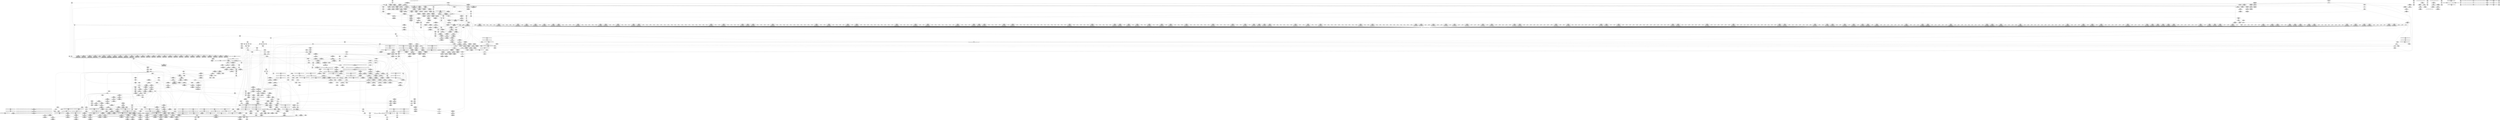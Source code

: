 digraph {
	CE0x3c28740 [shape=record,shape=Mrecord,label="{CE0x3c28740|__aa_current_profile:cred|security/apparmor/include/context.h,138|*SummSource*}"]
	CE0x3c53070 [shape=record,shape=Mrecord,label="{CE0x3c53070|i32_100|*Constant*|*SummSource*}"]
	CE0x3c20e00 [shape=record,shape=Mrecord,label="{CE0x3c20e00|mediated_filesystem:bb|*SummSource*}"]
	CE0x3c60d70 [shape=record,shape=Mrecord,label="{CE0x3c60d70|aa_cred_profile:tmp2}"]
	CE0x3c391a0 [shape=record,shape=Mrecord,label="{CE0x3c391a0|80:_i64,_:_CRE_1265,1266_}"]
	CE0x3be6360 [shape=record,shape=Mrecord,label="{CE0x3be6360|_call_void_mcount()_#2|*SummSource*}"]
	CE0x3c2cd80 [shape=record,shape=Mrecord,label="{CE0x3c2cd80|__aa_current_profile:land.lhs.true|*SummSource*}"]
	CE0x3c8f320 [shape=record,shape=Mrecord,label="{CE0x3c8f320|aa_cred_profile:tobool|security/apparmor/include/context.h,100}"]
	CE0x3c05ad0 [shape=record,shape=Mrecord,label="{CE0x3c05ad0|apparmor_path_truncate:d_inode4|security/apparmor/lsm.c,288|*SummSink*}"]
	CE0x3c608c0 [shape=record,shape=Mrecord,label="{CE0x3c608c0|common_perm:tmp2|security/apparmor/lsm.c,169}"]
	CE0x3c3c300 [shape=record,shape=Mrecord,label="{CE0x3c3c300|80:_i64,_:_CRE_1330,1331_}"]
	CE0x3c39c40 [shape=record,shape=Mrecord,label="{CE0x3c39c40|80:_i64,_:_CRE_1275,1276_}"]
	CE0x3c02a20 [shape=record,shape=Mrecord,label="{CE0x3c02a20|80:_i64,_:_CRE_304,312_|*MultipleSource*|security/apparmor/include/apparmor.h,117|*LoadInst*|security/apparmor/include/apparmor.h,117}"]
	CE0x3c077a0 [shape=record,shape=Mrecord,label="{CE0x3c077a0|80:_i64,_:_CRE_455,456_}"]
	CE0x3c39d50 [shape=record,shape=Mrecord,label="{CE0x3c39d50|80:_i64,_:_CRE_1276,1277_}"]
	CE0x3c5f560 [shape=record,shape=Mrecord,label="{CE0x3c5f560|common_perm:bb|*SummSink*}"]
	CE0x3be8e50 [shape=record,shape=Mrecord,label="{CE0x3be8e50|__aa_current_profile:if.then|*SummSink*}"]
	CE0x3c3f0b0 [shape=record,shape=Mrecord,label="{CE0x3c3f0b0|80:_i64,_:_CRE_1373,1374_}"]
	CE0x3cac3c0 [shape=record,shape=Mrecord,label="{CE0x3cac3c0|i64*_getelementptr_inbounds_(_16_x_i64_,_16_x_i64_*___llvm_gcov_ctr46,_i64_0,_i64_4)|*Constant*|*SummSink*}"]
	CE0x3c07e00 [shape=record,shape=Mrecord,label="{CE0x3c07e00|80:_i64,_:_CRE_461,462_}"]
	CE0x3bcaef0 [shape=record,shape=Mrecord,label="{CE0x3bcaef0|COLLAPSED:_GCMRE___llvm_gcov_ctr63_internal_global_8_x_i64_zeroinitializer:_elem_0:default:}"]
	CE0x3c5d5e0 [shape=record,shape=Mrecord,label="{CE0x3c5d5e0|44:_i32,_48:_i16,_128:_i8*,_:_SCMRE_80,88_|*MultipleSource*|Function::aa_cred_profile&Arg::cred::|security/apparmor/include/context.h,99|security/apparmor/include/context.h,138}"]
	CE0x3c72c40 [shape=record,shape=Mrecord,label="{CE0x3c72c40|__aa_current_profile:tmp8|security/apparmor/include/context.h,138|*SummSource*}"]
	CE0x3c2f210 [shape=record,shape=Mrecord,label="{CE0x3c2f210|80:_i64,_:_CRE_564,565_}"]
	CE0x3c32e40 [shape=record,shape=Mrecord,label="{CE0x3c32e40|80:_i64,_:_CRE_621,622_}"]
	CE0x3c1f660 [shape=record,shape=Mrecord,label="{CE0x3c1f660|common_perm:cond|Function::common_perm&Arg::cond::|*SummSink*}"]
	CE0x3c19da0 [shape=record,shape=Mrecord,label="{CE0x3c19da0|apparmor_path_truncate:tmp17|security/apparmor/lsm.c,288}"]
	CE0x3c4e690 [shape=record,shape=Mrecord,label="{CE0x3c4e690|common_perm:tmp5|security/apparmor/lsm.c,169|*SummSource*}"]
	CE0x3c3c740 [shape=record,shape=Mrecord,label="{CE0x3c3c740|80:_i64,_:_CRE_1334,1335_}"]
	CE0x3c43710 [shape=record,shape=Mrecord,label="{CE0x3c43710|80:_i64,_:_CRE_1661,1662_}"]
	CE0x3c72d80 [shape=record,shape=Mrecord,label="{CE0x3c72d80|44:_i32,_48:_i16,_128:_i8*,_:_SCMRE_4,8_|*MultipleSource*|Function::aa_cred_profile&Arg::cred::|security/apparmor/include/context.h,99|security/apparmor/include/context.h,138}"]
	CE0x3c57560 [shape=record,shape=Mrecord,label="{CE0x3c57560|i64*_getelementptr_inbounds_(_5_x_i64_,_5_x_i64_*___llvm_gcov_ctr57,_i64_0,_i64_4)|*Constant*}"]
	CE0x3c4b140 [shape=record,shape=Mrecord,label="{CE0x3c4b140|aa_cred_profile:if.then|*SummSink*}"]
	CE0x3bf8510 [shape=record,shape=Mrecord,label="{CE0x3bf8510|aa_cred_profile:profile11|security/apparmor/include/context.h,101}"]
	CE0x3c4f000 [shape=record,shape=Mrecord,label="{CE0x3c4f000|i64*_getelementptr_inbounds_(_5_x_i64_,_5_x_i64_*___llvm_gcov_ctr57,_i64_0,_i64_3)|*Constant*}"]
	CE0x3c30c40 [shape=record,shape=Mrecord,label="{CE0x3c30c40|80:_i64,_:_CRE_589,590_}"]
	CE0x3c4a290 [shape=record,shape=Mrecord,label="{CE0x3c4a290|mediated_filesystem:tmp5|security/apparmor/include/apparmor.h,117|*SummSink*}"]
	CE0x3c25a00 [shape=record,shape=Mrecord,label="{CE0x3c25a00|get_current:entry|*SummSource*}"]
	CE0x3c3f600 [shape=record,shape=Mrecord,label="{CE0x3c3f600|80:_i64,_:_CRE_1392,1536_|*MultipleSource*|security/apparmor/include/apparmor.h,117|*LoadInst*|security/apparmor/include/apparmor.h,117}"]
	CE0x3c47540 [shape=record,shape=Mrecord,label="{CE0x3c47540|80:_i64,_:_CRE_1840,1848_|*MultipleSource*|security/apparmor/include/apparmor.h,117|*LoadInst*|security/apparmor/include/apparmor.h,117}"]
	CE0x3c31d40 [shape=record,shape=Mrecord,label="{CE0x3c31d40|80:_i64,_:_CRE_605,606_}"]
	CE0x3befe60 [shape=record,shape=Mrecord,label="{CE0x3befe60|get_current:tmp1|*SummSink*}"]
	CE0x3c90860 [shape=record,shape=Mrecord,label="{CE0x3c90860|0:_%struct.aa_profile*,_:_CMRE_0,8_|*MultipleSource*|security/apparmor/include/context.h,99|*LoadInst*|security/apparmor/include/context.h,99|security/apparmor/include/context.h,100}"]
	CE0x3c351c0 [shape=record,shape=Mrecord,label="{CE0x3c351c0|80:_i64,_:_CRE_896,1208_|*MultipleSource*|security/apparmor/include/apparmor.h,117|*LoadInst*|security/apparmor/include/apparmor.h,117}"]
	CE0x3c299d0 [shape=record,shape=Mrecord,label="{CE0x3c299d0|i64*_getelementptr_inbounds_(_11_x_i64_,_11_x_i64_*___llvm_gcov_ctr58,_i64_0,_i64_10)|*Constant*|*SummSource*}"]
	CE0x3c28550 [shape=record,shape=Mrecord,label="{CE0x3c28550|__aa_current_profile:cred|security/apparmor/include/context.h,138}"]
	CE0x3c2a7d0 [shape=record,shape=Mrecord,label="{CE0x3c2a7d0|__aa_current_profile:call3|security/apparmor/include/context.h,138}"]
	CE0x3c6ad80 [shape=record,shape=Mrecord,label="{CE0x3c6ad80|aa_cred_profile:do.end8|*SummSink*}"]
	CE0x3c22e70 [shape=record,shape=Mrecord,label="{CE0x3c22e70|apparmor_path_truncate:tmp25|security/apparmor/lsm.c,293}"]
	"CONST[source:1(input),value:2(dynamic)][purpose:{object}][SrcIdx:0]"
	CE0x3c41730 [shape=record,shape=Mrecord,label="{CE0x3c41730|80:_i64,_:_CRE_1631,1632_}"]
	CE0x3bd01b0 [shape=record,shape=Mrecord,label="{CE0x3bd01b0|apparmor_path_truncate:mode|security/apparmor/lsm.c,284}"]
	CE0x3c59e70 [shape=record,shape=Mrecord,label="{CE0x3c59e70|mediated_filesystem:and|security/apparmor/include/apparmor.h,117|*SummSource*}"]
	CE0x3c080d0 [shape=record,shape=Mrecord,label="{CE0x3c080d0|i32_11|*Constant*|*SummSink*}"]
	CE0x3c41c80 [shape=record,shape=Mrecord,label="{CE0x3c41c80|80:_i64,_:_CRE_1636,1637_}"]
	CE0x3c10ce0 [shape=record,shape=Mrecord,label="{CE0x3c10ce0|apparmor_path_truncate:tmp18|security/apparmor/lsm.c,288}"]
	CE0x3c6d5a0 [shape=record,shape=Mrecord,label="{CE0x3c6d5a0|get_current:tmp4|./arch/x86/include/asm/current.h,14|*SummSource*}"]
	CE0x3c484c0 [shape=record,shape=Mrecord,label="{CE0x3c484c0|80:_i64,_:_CRE_1878,1879_}"]
	CE0x3c12360 [shape=record,shape=Mrecord,label="{CE0x3c12360|%struct.vfsmount*_null|*Constant*}"]
	CE0x3c2c530 [shape=record,shape=Mrecord,label="{CE0x3c2c530|common_perm:tmp10|security/apparmor/lsm.c,172}"]
	CE0x3c306f0 [shape=record,shape=Mrecord,label="{CE0x3c306f0|80:_i64,_:_CRE_584,585_}"]
	CE0x3c53b90 [shape=record,shape=Mrecord,label="{CE0x3c53b90|aa_cred_profile:tmp22|security/apparmor/include/context.h,100}"]
	CE0x3bf0390 [shape=record,shape=Mrecord,label="{CE0x3bf0390|apparmor_path_truncate:d_inode|security/apparmor/lsm.c,284|*SummSink*}"]
	CE0x3c6ea30 [shape=record,shape=Mrecord,label="{CE0x3c6ea30|__aa_current_profile:tobool1|security/apparmor/include/context.h,138}"]
	CE0x3c224a0 [shape=record,shape=Mrecord,label="{CE0x3c224a0|80:_i64,_:_CRE_0,8_|*MultipleSource*|security/apparmor/include/apparmor.h,117|*LoadInst*|security/apparmor/include/apparmor.h,117}"]
	CE0x3be77f0 [shape=record,shape=Mrecord,label="{CE0x3be77f0|72:_%struct.hlist_bl_node**,_80:_%struct.dentry*,_104:_%struct.inode*,_:_CRE_104,112_|*MultipleSource*|*LoadInst*|security/apparmor/lsm.c,284|security/apparmor/lsm.c,284}"]
	CE0x3c72400 [shape=record,shape=Mrecord,label="{CE0x3c72400|__aa_current_profile:tmp10|security/apparmor/include/context.h,138|*SummSink*}"]
	CE0x3c22430 [shape=record,shape=Mrecord,label="{CE0x3c22430|i32_10|*Constant*|*SummSink*}"]
	CE0x3c37c60 [shape=record,shape=Mrecord,label="{CE0x3c37c60|80:_i64,_:_CRE_1245,1246_}"]
	CE0x3c56f40 [shape=record,shape=Mrecord,label="{CE0x3c56f40|aa_path_perm:cond|Function::aa_path_perm&Arg::cond::|*SummSink*}"]
	CE0x3bd2e50 [shape=record,shape=Mrecord,label="{CE0x3bd2e50|i32_0|*Constant*|*SummSource*}"]
	CE0x3bc38d0 [shape=record,shape=Mrecord,label="{CE0x3bc38d0|apparmor_path_truncate:entry|*SummSource*}"]
	CE0x3bf1a20 [shape=record,shape=Mrecord,label="{CE0x3bf1a20|common_perm:tmp}"]
	CE0x3c27390 [shape=record,shape=Mrecord,label="{CE0x3c27390|aa_cred_profile:entry|*SummSink*}"]
	CE0x3c31b20 [shape=record,shape=Mrecord,label="{CE0x3c31b20|80:_i64,_:_CRE_603,604_}"]
	CE0x3be72e0 [shape=record,shape=Mrecord,label="{CE0x3be72e0|mediated_filesystem:tmp1|*SummSink*}"]
	CE0x3c6acc0 [shape=record,shape=Mrecord,label="{CE0x3c6acc0|aa_cred_profile:do.end8|*SummSource*}"]
	CE0x3c3a080 [shape=record,shape=Mrecord,label="{CE0x3c3a080|80:_i64,_:_CRE_1279,1280_}"]
	CE0x3c777c0 [shape=record,shape=Mrecord,label="{CE0x3c777c0|_call_void_lockdep_rcu_suspicious(i8*_getelementptr_inbounds_(_36_x_i8_,_36_x_i8_*_.str12,_i32_0,_i32_0),_i32_138,_i8*_getelementptr_inbounds_(_45_x_i8_,_45_x_i8_*_.str14,_i32_0,_i32_0))_#7,_!dbg_!15483|security/apparmor/include/context.h,138|*SummSink*}"]
	CE0x3c12070 [shape=record,shape=Mrecord,label="{CE0x3c12070|apparmor_path_truncate:tmp9|*LoadInst*|security/apparmor/lsm.c,288}"]
	CE0x3c33170 [shape=record,shape=Mrecord,label="{CE0x3c33170|80:_i64,_:_CRE_624,625_}"]
	CE0x3c35790 [shape=record,shape=Mrecord,label="{CE0x3c35790|80:_i64,_:_CRE_1210,1211_}"]
	CE0x3c75d70 [shape=record,shape=Mrecord,label="{CE0x3c75d70|i64*_getelementptr_inbounds_(_11_x_i64_,_11_x_i64_*___llvm_gcov_ctr58,_i64_0,_i64_8)|*Constant*|*SummSink*}"]
	CE0x3bf8170 [shape=record,shape=Mrecord,label="{CE0x3bf8170|aa_cred_profile:tmp33|security/apparmor/include/context.h,101|*SummSink*}"]
	CE0x3c6dc60 [shape=record,shape=Mrecord,label="{CE0x3c6dc60|__aa_current_profile:tmp5|security/apparmor/include/context.h,138|*SummSink*}"]
	CE0x3c327e0 [shape=record,shape=Mrecord,label="{CE0x3c327e0|80:_i64,_:_CRE_615,616_}"]
	CE0x3c23400 [shape=record,shape=Mrecord,label="{CE0x3c23400|_ret_i32_%retval.0,_!dbg_!15489|security/apparmor/lsm.c,293}"]
	CE0x3c688f0 [shape=record,shape=Mrecord,label="{CE0x3c688f0|i64*_getelementptr_inbounds_(_11_x_i64_,_11_x_i64_*___llvm_gcov_ctr58,_i64_0,_i64_0)|*Constant*}"]
	CE0x3c184f0 [shape=record,shape=Mrecord,label="{CE0x3c184f0|aa_cred_profile:lnot|security/apparmor/include/context.h,100|*SummSource*}"]
	CE0x3cad5b0 [shape=record,shape=Mrecord,label="{CE0x3cad5b0|aa_cred_profile:tmp18|security/apparmor/include/context.h,100|*SummSink*}"]
	CE0x3c1b200 [shape=record,shape=Mrecord,label="{CE0x3c1b200|i64*_getelementptr_inbounds_(_8_x_i64_,_8_x_i64_*___llvm_gcov_ctr63,_i64_0,_i64_6)|*Constant*}"]
	CE0x3bf7990 [shape=record,shape=Mrecord,label="{CE0x3bf7990|aa_cred_profile:tmp32|security/apparmor/include/context.h,101|*SummSink*}"]
	"CONST[source:0(mediator),value:0(static)][purpose:{operation}][SrcIdx:2]"
	CE0x3bef7e0 [shape=record,shape=Mrecord,label="{CE0x3bef7e0|i64*_getelementptr_inbounds_(_2_x_i64_,_2_x_i64_*___llvm_gcov_ctr55,_i64_0,_i64_0)|*Constant*|*SummSink*}"]
	CE0x3c705d0 [shape=record,shape=Mrecord,label="{CE0x3c705d0|__aa_current_profile:do.end|*SummSink*}"]
	CE0x3c1f1f0 [shape=record,shape=Mrecord,label="{CE0x3c1f1f0|common_perm:mask|Function::common_perm&Arg::mask::|*SummSource*}"]
	CE0x3c70db0 [shape=record,shape=Mrecord,label="{CE0x3c70db0|__aa_current_profile:land.lhs.true2|*SummSource*}"]
	CE0x3c3a9e0 [shape=record,shape=Mrecord,label="{CE0x3c3a9e0|80:_i64,_:_CRE_1306,1307_}"]
	CE0x3c37930 [shape=record,shape=Mrecord,label="{CE0x3c37930|80:_i64,_:_CRE_1242,1243_}"]
	CE0x3c336c0 [shape=record,shape=Mrecord,label="{CE0x3c336c0|80:_i64,_:_CRE_629,630_}"]
	CE0x3c451a0 [shape=record,shape=Mrecord,label="{CE0x3c451a0|80:_i64,_:_CRE_1686,1687_}"]
	CE0x3cad540 [shape=record,shape=Mrecord,label="{CE0x3cad540|aa_cred_profile:tmp18|security/apparmor/include/context.h,100|*SummSource*}"]
	CE0x3caeda0 [shape=record,shape=Mrecord,label="{CE0x3caeda0|aa_cred_profile:if.end|*SummSink*}"]
	CE0x3cacb20 [shape=record,shape=Mrecord,label="{CE0x3cacb20|aa_cred_profile:tmp11|security/apparmor/include/context.h,100}"]
	CE0x3c3e940 [shape=record,shape=Mrecord,label="{CE0x3c3e940|80:_i64,_:_CRE_1366,1367_}"]
	CE0x3c09060 [shape=record,shape=Mrecord,label="{CE0x3c09060|apparmor_path_truncate:tmp5|security/apparmor/lsm.c,284|*SummSource*}"]
	CE0x3c6f700 [shape=record,shape=Mrecord,label="{CE0x3c6f700|aa_cred_profile:tobool1|security/apparmor/include/context.h,100}"]
	CE0x3c06310 [shape=record,shape=Mrecord,label="{CE0x3c06310|apparmor_path_truncate:d_inode2|security/apparmor/lsm.c,285|*SummSource*}"]
	CE0x3be5e50 [shape=record,shape=Mrecord,label="{CE0x3be5e50|mediated_filesystem:tmp3|*SummSink*}"]
	CE0x3c1bef0 [shape=record,shape=Mrecord,label="{CE0x3c1bef0|GLOBAL:mediated_filesystem|*Constant*}"]
	CE0x3c3e1d0 [shape=record,shape=Mrecord,label="{CE0x3c3e1d0|80:_i64,_:_CRE_1359,1360_}"]
	CE0x3c4ed50 [shape=record,shape=Mrecord,label="{CE0x3c4ed50|common_perm:tmp6|security/apparmor/lsm.c,169|*SummSource*}"]
	CE0x3c67120 [shape=record,shape=Mrecord,label="{CE0x3c67120|__aa_current_profile:tmp|*SummSink*}"]
	CE0x3beb890 [shape=record,shape=Mrecord,label="{CE0x3beb890|80:_i64,_:_CRE_8,16_|*MultipleSource*|security/apparmor/include/apparmor.h,117|*LoadInst*|security/apparmor/include/apparmor.h,117}"]
	CE0x3c6d290 [shape=record,shape=Mrecord,label="{CE0x3c6d290|get_current:tmp1|*SummSource*}"]
	CE0x3c305e0 [shape=record,shape=Mrecord,label="{CE0x3c305e0|80:_i64,_:_CRE_583,584_}"]
	CE0x3c396f0 [shape=record,shape=Mrecord,label="{CE0x3c396f0|80:_i64,_:_CRE_1270,1271_}"]
	CE0x3c3ea50 [shape=record,shape=Mrecord,label="{CE0x3c3ea50|80:_i64,_:_CRE_1367,1368_}"]
	CE0x3c9cf30 [shape=record,shape=Mrecord,label="{CE0x3c9cf30|i64*_getelementptr_inbounds_(_16_x_i64_,_16_x_i64_*___llvm_gcov_ctr46,_i64_0,_i64_12)|*Constant*|*SummSource*}"]
	CE0x3c29cf0 [shape=record,shape=Mrecord,label="{CE0x3c29cf0|i64*_getelementptr_inbounds_(_11_x_i64_,_11_x_i64_*___llvm_gcov_ctr58,_i64_0,_i64_10)|*Constant*|*SummSink*}"]
	CE0x3c59f50 [shape=record,shape=Mrecord,label="{CE0x3c59f50|mediated_filesystem:and|security/apparmor/include/apparmor.h,117|*SummSink*}"]
	CE0x3c24fc0 [shape=record,shape=Mrecord,label="{CE0x3c24fc0|__aa_current_profile:call3|security/apparmor/include/context.h,138|*SummSink*}"]
	CE0x3c51ac0 [shape=record,shape=Mrecord,label="{CE0x3c51ac0|aa_cred_profile:tmp21|security/apparmor/include/context.h,100|*SummSink*}"]
	CE0x3c0bdb0 [shape=record,shape=Mrecord,label="{CE0x3c0bdb0|apparmor_path_truncate:i_uid|security/apparmor/lsm.c,284}"]
	CE0x3c02830 [shape=record,shape=Mrecord,label="{CE0x3c02830|80:_i64,_:_CRE_296,304_|*MultipleSource*|security/apparmor/include/apparmor.h,117|*LoadInst*|security/apparmor/include/apparmor.h,117}"]
	CE0x3c38f80 [shape=record,shape=Mrecord,label="{CE0x3c38f80|80:_i64,_:_CRE_1263,1264_}"]
	CE0x3c2e830 [shape=record,shape=Mrecord,label="{CE0x3c2e830|80:_i64,_:_CRE_544,552_|*MultipleSource*|security/apparmor/include/apparmor.h,117|*LoadInst*|security/apparmor/include/apparmor.h,117}"]
	CE0x3c41fb0 [shape=record,shape=Mrecord,label="{CE0x3c41fb0|80:_i64,_:_CRE_1639,1640_}"]
	CE0x3c772d0 [shape=record,shape=Mrecord,label="{CE0x3c772d0|i8*_getelementptr_inbounds_(_36_x_i8_,_36_x_i8_*_.str12,_i32_0,_i32_0)|*Constant*}"]
	CE0x3bccbc0 [shape=record,shape=Mrecord,label="{CE0x3bccbc0|apparmor_path_truncate:tmp12|security/apparmor/lsm.c,288|*SummSource*}"]
	CE0x3c6d640 [shape=record,shape=Mrecord,label="{CE0x3c6d640|get_current:tmp4|./arch/x86/include/asm/current.h,14|*SummSink*}"]
	CE0x3be89b0 [shape=record,shape=Mrecord,label="{CE0x3be89b0|apparmor_path_truncate:path|Function::apparmor_path_truncate&Arg::path::}"]
	CE0x3c4b4b0 [shape=record,shape=Mrecord,label="{CE0x3c4b4b0|common_perm:call|security/apparmor/lsm.c,168|*SummSink*}"]
	CE0x3c18030 [shape=record,shape=Mrecord,label="{CE0x3c18030|i1_true|*Constant*}"]
	CE0x3c06440 [shape=record,shape=Mrecord,label="{CE0x3c06440|apparmor_path_truncate:d_inode2|security/apparmor/lsm.c,285|*SummSink*}"]
	CE0x3c5c500 [shape=record,shape=Mrecord,label="{CE0x3c5c500|_ret_%struct.aa_profile*_%tmp34,_!dbg_!15510|security/apparmor/include/context.h,101|*SummSource*}"]
	CE0x3cab2a0 [shape=record,shape=Mrecord,label="{CE0x3cab2a0|GLOBAL:llvm.expect.i64|*Constant*|*SummSink*}"]
	CE0x3c02450 [shape=record,shape=Mrecord,label="{CE0x3c02450|80:_i64,_:_CRE_280,288_|*MultipleSource*|security/apparmor/include/apparmor.h,117|*LoadInst*|security/apparmor/include/apparmor.h,117}"]
	CE0x3c37f90 [shape=record,shape=Mrecord,label="{CE0x3c37f90|80:_i64,_:_CRE_1248,1249_}"]
	CE0x3c4aa70 [shape=record,shape=Mrecord,label="{CE0x3c4aa70|__aa_current_profile:tmp4|security/apparmor/include/context.h,138|*SummSource*}"]
	CE0x3c16070 [shape=record,shape=Mrecord,label="{CE0x3c16070|80:_i64,_:_CRE_421,422_}"]
	CE0x3ca9b30 [shape=record,shape=Mrecord,label="{CE0x3ca9b30|aa_cred_profile:tmp8|security/apparmor/include/context.h,100|*SummSink*}"]
	CE0x3c74750 [shape=record,shape=Mrecord,label="{CE0x3c74750|__aa_current_profile:tmp13|security/apparmor/include/context.h,138|*SummSink*}"]
	CE0x3c382c0 [shape=record,shape=Mrecord,label="{CE0x3c382c0|80:_i64,_:_CRE_1251,1252_}"]
	CE0x3c3adc0 [shape=record,shape=Mrecord,label="{CE0x3c3adc0|80:_i64,_:_CRE_1310,1311_}"]
	CE0x3c2a6d0 [shape=record,shape=Mrecord,label="{CE0x3c2a6d0|__aa_current_profile:tmp20|security/apparmor/include/context.h,138|*SummSource*}"]
	CE0x3c0a520 [shape=record,shape=Mrecord,label="{CE0x3c0a520|apparmor_path_truncate:tmp19|security/apparmor/lsm.c,288}"]
	CE0x3bebb70 [shape=record,shape=Mrecord,label="{CE0x3bebb70|i64_-2147483648|*Constant*}"]
	CE0x3bf39f0 [shape=record,shape=Mrecord,label="{CE0x3bf39f0|common_perm:tmp|*SummSink*}"]
	CE0x3be7f10 [shape=record,shape=Mrecord,label="{CE0x3be7f10|i32_5|*Constant*|*SummSource*}"]
	CE0x3c50410 [shape=record,shape=Mrecord,label="{CE0x3c50410|common_perm:call1|security/apparmor/lsm.c,170}"]
	CE0x3ca7fd0 [shape=record,shape=Mrecord,label="{CE0x3ca7fd0|aa_cred_profile:lnot2|security/apparmor/include/context.h,100|*SummSource*}"]
	CE0x3c0e5a0 [shape=record,shape=Mrecord,label="{CE0x3c0e5a0|i1_true|*Constant*|*SummSource*}"]
	CE0x3cadc00 [shape=record,shape=Mrecord,label="{CE0x3cadc00|aa_cred_profile:tmp19|security/apparmor/include/context.h,100|*SummSink*}"]
	CE0x3c42830 [shape=record,shape=Mrecord,label="{CE0x3c42830|80:_i64,_:_CRE_1647,1648_}"]
	CE0x3c578c0 [shape=record,shape=Mrecord,label="{CE0x3c578c0|__aa_current_profile:tmp11|security/apparmor/include/context.h,138}"]
	CE0x3c36fa0 [shape=record,shape=Mrecord,label="{CE0x3c36fa0|80:_i64,_:_CRE_1233,1234_}"]
	CE0x3c0bc80 [shape=record,shape=Mrecord,label="{CE0x3c0bc80|apparmor_path_truncate:tmp4|security/apparmor/lsm.c,284}"]
	CE0x3c2bbe0 [shape=record,shape=Mrecord,label="{CE0x3c2bbe0|i64*_getelementptr_inbounds_(_5_x_i64_,_5_x_i64_*___llvm_gcov_ctr57,_i64_0,_i64_4)|*Constant*|*SummSource*}"]
	CE0x3c00a70 [shape=record,shape=Mrecord,label="{CE0x3c00a70|80:_i64,_:_CRE_160,176_|*MultipleSource*|security/apparmor/include/apparmor.h,117|*LoadInst*|security/apparmor/include/apparmor.h,117}"]
	CE0x3c21fc0 [shape=record,shape=Mrecord,label="{CE0x3c21fc0|mediated_filesystem:tmp4|*LoadInst*|security/apparmor/include/apparmor.h,117|*SummSink*}"]
	CE0x3c6bdc0 [shape=record,shape=Mrecord,label="{CE0x3c6bdc0|i64_5|*Constant*|*SummSink*}"]
	CE0x3c57ff0 [shape=record,shape=Mrecord,label="{CE0x3c57ff0|44:_i32,_48:_i16,_128:_i8*,_:_SCMRE_24,28_|*MultipleSource*|Function::aa_cred_profile&Arg::cred::|security/apparmor/include/context.h,99|security/apparmor/include/context.h,138}"]
	CE0x3c6d010 [shape=record,shape=Mrecord,label="{CE0x3c6d010|44:_i32,_48:_i16,_128:_i8*,_:_SCMRE_152,160_|*MultipleSource*|Function::aa_cred_profile&Arg::cred::|security/apparmor/include/context.h,99|security/apparmor/include/context.h,138}"]
	CE0x3c2a1f0 [shape=record,shape=Mrecord,label="{CE0x3c2a1f0|__aa_current_profile:tmp19|security/apparmor/include/context.h,138|*SummSink*}"]
	CE0x3c2f920 [shape=record,shape=Mrecord,label="{CE0x3c2f920|80:_i64,_:_CRE_571,572_}"]
	CE0x3c08060 [shape=record,shape=Mrecord,label="{CE0x3c08060|i32_11|*Constant*}"]
	CE0x3bc6720 [shape=record,shape=Mrecord,label="{CE0x3bc6720|apparmor_path_truncate:bb|*SummSource*}"]
	CE0x3c55650 [shape=record,shape=Mrecord,label="{CE0x3c55650|aa_path_perm:op|Function::aa_path_perm&Arg::op::|*SummSource*}"]
	CE0x3c05110 [shape=record,shape=Mrecord,label="{CE0x3c05110|apparmor_path_truncate:tmp3|security/apparmor/lsm.c,284|*SummSink*}"]
	CE0x3bf1d40 [shape=record,shape=Mrecord,label="{CE0x3bf1d40|i32_1|*Constant*|*SummSink*}"]
	CE0x3c48300 [shape=record,shape=Mrecord,label="{CE0x3c48300|80:_i64,_:_CRE_1876,1877_}"]
	CE0x3cad4d0 [shape=record,shape=Mrecord,label="{CE0x3cad4d0|aa_cred_profile:tmp18|security/apparmor/include/context.h,100}"]
	CE0x3c0c160 [shape=record,shape=Mrecord,label="{CE0x3c0c160|apparmor_path_truncate:tmp4|security/apparmor/lsm.c,284|*SummSource*}"]
	CE0x3ca8be0 [shape=record,shape=Mrecord,label="{CE0x3ca8be0|aa_cred_profile:lnot.ext|security/apparmor/include/context.h,100|*SummSink*}"]
	CE0x3bea6e0 [shape=record,shape=Mrecord,label="{CE0x3bea6e0|GLOBAL:__llvm_gcov_ctr58|Global_var:__llvm_gcov_ctr58|*SummSource*}"]
	CE0x3ca78e0 [shape=record,shape=Mrecord,label="{CE0x3ca78e0|aa_cred_profile:do.body5}"]
	CE0x3c21d70 [shape=record,shape=Mrecord,label="{CE0x3c21d70|mediated_filesystem:tmp4|*LoadInst*|security/apparmor/include/apparmor.h,117}"]
	CE0x3c25de0 [shape=record,shape=Mrecord,label="{CE0x3c25de0|_ret_%struct.task_struct*_%tmp4,_!dbg_!15471|./arch/x86/include/asm/current.h,14}"]
	CE0x3c41950 [shape=record,shape=Mrecord,label="{CE0x3c41950|80:_i64,_:_CRE_1633,1634_}"]
	CE0x3bd47e0 [shape=record,shape=Mrecord,label="{CE0x3bd47e0|mediated_filesystem:tmp1|*SummSource*}"]
	CE0x3c3e720 [shape=record,shape=Mrecord,label="{CE0x3c3e720|80:_i64,_:_CRE_1364,1365_}"]
	CE0x3c01130 [shape=record,shape=Mrecord,label="{CE0x3c01130|80:_i64,_:_CRE_200,204_|*MultipleSource*|security/apparmor/include/apparmor.h,117|*LoadInst*|security/apparmor/include/apparmor.h,117}"]
	CE0x3c53590 [shape=record,shape=Mrecord,label="{CE0x3c53590|i64_12|*Constant*|*SummSink*}"]
	CE0x3c120e0 [shape=record,shape=Mrecord,label="{CE0x3c120e0|apparmor_path_truncate:tmp9|*LoadInst*|security/apparmor/lsm.c,288|*SummSource*}"]
	CE0x3cad8c0 [shape=record,shape=Mrecord,label="{CE0x3cad8c0|aa_cred_profile:tmp19|security/apparmor/include/context.h,100}"]
	CE0x3bec160 [shape=record,shape=Mrecord,label="{CE0x3bec160|80:_i64,_:_CRE_24,32_|*MultipleSource*|security/apparmor/include/apparmor.h,117|*LoadInst*|security/apparmor/include/apparmor.h,117}"]
	CE0x3c998a0 [shape=record,shape=Mrecord,label="{CE0x3c998a0|i64*_getelementptr_inbounds_(_16_x_i64_,_16_x_i64_*___llvm_gcov_ctr46,_i64_0,_i64_10)|*Constant*}"]
	CE0x3c2bd80 [shape=record,shape=Mrecord,label="{CE0x3c2bd80|i64*_getelementptr_inbounds_(_5_x_i64_,_5_x_i64_*___llvm_gcov_ctr57,_i64_0,_i64_4)|*Constant*|*SummSink*}"]
	CE0x3c5f080 [shape=record,shape=Mrecord,label="{CE0x3c5f080|_call_void_mcount()_#2|*SummSource*}"]
	CE0x3c1fb10 [shape=record,shape=Mrecord,label="{CE0x3c1fb10|_ret_i32_%error.0,_!dbg_!15483|security/apparmor/lsm.c,172|*SummSink*}"]
	CE0x3c722a0 [shape=record,shape=Mrecord,label="{CE0x3c722a0|__aa_current_profile:tmp10|security/apparmor/include/context.h,138|*SummSource*}"]
	CE0x3c00dd0 [shape=record,shape=Mrecord,label="{CE0x3c00dd0|80:_i64,_:_CRE_184,188_|*MultipleSource*|security/apparmor/include/apparmor.h,117|*LoadInst*|security/apparmor/include/apparmor.h,117}"]
	CE0x3c4ab40 [shape=record,shape=Mrecord,label="{CE0x3c4ab40|__aa_current_profile:tmp4|security/apparmor/include/context.h,138|*SummSink*}"]
	CE0x3cb5a40 [shape=record,shape=Mrecord,label="{CE0x3cb5a40|i64*_getelementptr_inbounds_(_16_x_i64_,_16_x_i64_*___llvm_gcov_ctr46,_i64_0,_i64_7)|*Constant*|*SummSource*}"]
	CE0x3c4fa80 [shape=record,shape=Mrecord,label="{CE0x3c4fa80|common_perm:tmp7|security/apparmor/lsm.c,170|*SummSink*}"]
	CE0x3c8f5d0 [shape=record,shape=Mrecord,label="{CE0x3c8f5d0|%struct.aa_task_cxt*_null|*Constant*|*SummSource*}"]
	CE0x3bc6970 [shape=record,shape=Mrecord,label="{CE0x3bc6970|apparmor_path_truncate:if.end|*SummSource*}"]
	CE0x3c014d0 [shape=record,shape=Mrecord,label="{CE0x3c014d0|80:_i64,_:_CRE_216,224_|*MultipleSource*|security/apparmor/include/apparmor.h,117|*LoadInst*|security/apparmor/include/apparmor.h,117}"]
	CE0x38b0490 [shape=record,shape=Mrecord,label="{CE0x38b0490|i32_0|*Constant*|*SummSink*}"]
	CE0x3cb4fc0 [shape=record,shape=Mrecord,label="{CE0x3cb4fc0|aa_cred_profile:tmp16|security/apparmor/include/context.h,100|*SummSink*}"]
	CE0x3c48900 [shape=record,shape=Mrecord,label="{CE0x3c48900|80:_i64,_:_CRE_1896,1904_|*MultipleSource*|security/apparmor/include/apparmor.h,117|*LoadInst*|security/apparmor/include/apparmor.h,117}"]
	CE0x3c2e640 [shape=record,shape=Mrecord,label="{CE0x3c2e640|80:_i64,_:_CRE_536,540_|*MultipleSource*|security/apparmor/include/apparmor.h,117|*LoadInst*|security/apparmor/include/apparmor.h,117}"]
	CE0x3c3cb80 [shape=record,shape=Mrecord,label="{CE0x3c3cb80|80:_i64,_:_CRE_1338,1339_}"]
	CE0x3c393c0 [shape=record,shape=Mrecord,label="{CE0x3c393c0|80:_i64,_:_CRE_1267,1268_}"]
	CE0x3c2b8f0 [shape=record,shape=Mrecord,label="{CE0x3c2b8f0|common_perm:error.0|*SummSink*}"]
	CE0x3be7ff0 [shape=record,shape=Mrecord,label="{CE0x3be7ff0|i32_5|*Constant*}"]
	CE0x3c361d0 [shape=record,shape=Mrecord,label="{CE0x3c361d0|80:_i64,_:_CRE_1220,1221_}"]
	CE0x3c2bfa0 [shape=record,shape=Mrecord,label="{CE0x3c2bfa0|common_perm:tmp9|security/apparmor/lsm.c,172|*SummSource*}"]
	CE0x3c1ffa0 [shape=record,shape=Mrecord,label="{CE0x3c1ffa0|apparmor_path_truncate:retval.0|*SummSource*}"]
	CE0x3c52930 [shape=record,shape=Mrecord,label="{CE0x3c52930|void_(i8*,_i32,_i64)*_asm_sideeffect_1:_09ud2_0A.pushsection___bug_table,_22a_22_0A2:_09.long_1b_-_2b,_$_0:c_-_2b_0A_09.word_$_1:c_,_0_0A_09.org_2b+$_2:c_0A.popsection_,_i,i,i,_dirflag_,_fpsr_,_flags_|*SummSink*}"]
	CE0x3c38b40 [shape=record,shape=Mrecord,label="{CE0x3c38b40|80:_i64,_:_CRE_1259,1260_}"]
	CE0x3beac20 [shape=record,shape=Mrecord,label="{CE0x3beac20|i64*_getelementptr_inbounds_(_16_x_i64_,_16_x_i64_*___llvm_gcov_ctr46,_i64_0,_i64_14)|*Constant*}"]
	CE0x3c44c50 [shape=record,shape=Mrecord,label="{CE0x3c44c50|80:_i64,_:_CRE_1681,1682_}"]
	CE0x3c9f5f0 [shape=record,shape=Mrecord,label="{CE0x3c9f5f0|aa_cred_profile:tmp4|*LoadInst*|security/apparmor/include/context.h,99}"]
	CE0x3c55180 [shape=record,shape=Mrecord,label="{CE0x3c55180|void_(i8*,_i32,_i64)*_asm_sideeffect_1:_09ud2_0A.pushsection___bug_table,_22a_22_0A2:_09.long_1b_-_2b,_$_0:c_-_2b_0A_09.word_$_1:c_,_0_0A_09.org_2b+$_2:c_0A.popsection_,_i,i,i,_dirflag_,_fpsr_,_flags_|*SummSource*}"]
	CE0x3c44700 [shape=record,shape=Mrecord,label="{CE0x3c44700|80:_i64,_:_CRE_1676,1677_}"]
	CE0x3c71e50 [shape=record,shape=Mrecord,label="{CE0x3c71e50|__aa_current_profile:tmp9|security/apparmor/include/context.h,138|*SummSource*}"]
	CE0x3bc3b90 [shape=record,shape=Mrecord,label="{CE0x3bc3b90|apparmor_path_truncate:if.end}"]
	CE0x3c21a00 [shape=record,shape=Mrecord,label="{CE0x3c21a00|mediated_filesystem:i_sb|security/apparmor/include/apparmor.h,117|*SummSink*}"]
	CE0x3bf48f0 [shape=record,shape=Mrecord,label="{CE0x3bf48f0|i64*_getelementptr_inbounds_(_2_x_i64_,_2_x_i64_*___llvm_gcov_ctr112,_i64_0,_i64_0)|*Constant*|*SummSink*}"]
	CE0x3caea30 [shape=record,shape=Mrecord,label="{CE0x3caea30|aa_cred_profile:bb}"]
	CE0x3c6bc40 [shape=record,shape=Mrecord,label="{CE0x3c6bc40|i64_5|*Constant*|*SummSource*}"]
	CE0x3bed340 [shape=record,shape=Mrecord,label="{CE0x3bed340|80:_i64,_:_CRE_112,120_|*MultipleSource*|security/apparmor/include/apparmor.h,117|*LoadInst*|security/apparmor/include/apparmor.h,117}"]
	CE0x3bcc770 [shape=record,shape=Mrecord,label="{CE0x3bcc770|apparmor_path_truncate:tmp15|security/apparmor/lsm.c,288|*SummSink*}"]
	CE0x3c47ef0 [shape=record,shape=Mrecord,label="{CE0x3c47ef0|80:_i64,_:_CRE_1873,1874_}"]
	CE0x3bcc8b0 [shape=record,shape=Mrecord,label="{CE0x3bcc8b0|apparmor_path_truncate:return}"]
	CE0x3c4f9a0 [shape=record,shape=Mrecord,label="{CE0x3c4f9a0|common_perm:tmp7|security/apparmor/lsm.c,170}"]
	CE0x3bec300 [shape=record,shape=Mrecord,label="{CE0x3bec300|80:_i64,_:_CRE_32,40_|*MultipleSource*|security/apparmor/include/apparmor.h,117|*LoadInst*|security/apparmor/include/apparmor.h,117}"]
	CE0x3c5d890 [shape=record,shape=Mrecord,label="{CE0x3c5d890|aa_cred_profile:lor.end}"]
	CE0x3becb20 [shape=record,shape=Mrecord,label="{CE0x3becb20|80:_i64,_:_CRE_72,80_|*MultipleSource*|security/apparmor/include/apparmor.h,117|*LoadInst*|security/apparmor/include/apparmor.h,117}"]
	CE0x3c339f0 [shape=record,shape=Mrecord,label="{CE0x3c339f0|80:_i64,_:_CRE_632,640_|*MultipleSource*|security/apparmor/include/apparmor.h,117|*LoadInst*|security/apparmor/include/apparmor.h,117}"]
	CE0x3c44810 [shape=record,shape=Mrecord,label="{CE0x3c44810|80:_i64,_:_CRE_1677,1678_}"]
	CE0x3c3d2f0 [shape=record,shape=Mrecord,label="{CE0x3c3d2f0|80:_i64,_:_CRE_1345,1346_}"]
	CE0x3c487f0 [shape=record,shape=Mrecord,label="{CE0x3c487f0|80:_i64,_:_CRE_1888,1896_|*MultipleSource*|security/apparmor/include/apparmor.h,117|*LoadInst*|security/apparmor/include/apparmor.h,117}"]
	CE0x3c165c0 [shape=record,shape=Mrecord,label="{CE0x3c165c0|80:_i64,_:_CRE_426,427_}"]
	CE0x3bedb40 [shape=record,shape=Mrecord,label="{CE0x3bedb40|apparmor_path_truncate:uid|security/apparmor/lsm.c,284|*SummSink*}"]
	CE0x3bcc920 [shape=record,shape=Mrecord,label="{CE0x3bcc920|apparmor_path_truncate:return|*SummSource*}"]
	CE0x3c19630 [shape=record,shape=Mrecord,label="{CE0x3c19630|common_perm:tmp3|security/apparmor/lsm.c,169}"]
	CE0x3c39910 [shape=record,shape=Mrecord,label="{CE0x3c39910|80:_i64,_:_CRE_1272,1273_}"]
	CE0x3c52330 [shape=record,shape=Mrecord,label="{CE0x3c52330|i32_100|*Constant*|*SummSink*}"]
	CE0x3c6cb40 [shape=record,shape=Mrecord,label="{CE0x3c6cb40|i64_0|*Constant*}"]
	CE0x3c14590 [shape=record,shape=Mrecord,label="{CE0x3c14590|80:_i64,_:_CRE_395,396_}"]
	CE0x3c485d0 [shape=record,shape=Mrecord,label="{CE0x3c485d0|80:_i64,_:_CRE_1879,1880_}"]
	CE0x3c39a20 [shape=record,shape=Mrecord,label="{CE0x3c39a20|80:_i64,_:_CRE_1273,1274_}"]
	CE0x3c8f470 [shape=record,shape=Mrecord,label="{CE0x3c8f470|aa_cred_profile:tmp5|security/apparmor/include/context.h,99|*SummSink*}"]
	CE0x3c1d610 [shape=record,shape=Mrecord,label="{CE0x3c1d610|GLOBAL:common_perm|*Constant*}"]
	CE0x3c0b7c0 [shape=record,shape=Mrecord,label="{CE0x3c0b7c0|apparmor_path_truncate:tmp13|security/apparmor/lsm.c,288|*SummSource*}"]
	CE0x3c2ff80 [shape=record,shape=Mrecord,label="{CE0x3c2ff80|80:_i64,_:_CRE_577,578_}"]
	CE0x3c455e0 [shape=record,shape=Mrecord,label="{CE0x3c455e0|80:_i64,_:_CRE_1704,1712_|*MultipleSource*|security/apparmor/include/apparmor.h,117|*LoadInst*|security/apparmor/include/apparmor.h,117}"]
	CE0x3c57bd0 [shape=record,shape=Mrecord,label="{CE0x3c57bd0|__aa_current_profile:tmp11|security/apparmor/include/context.h,138|*SummSource*}"]
	CE0x3c384e0 [shape=record,shape=Mrecord,label="{CE0x3c384e0|80:_i64,_:_CRE_1253,1254_}"]
	CE0x3c121f0 [shape=record,shape=Mrecord,label="{CE0x3c121f0|apparmor_path_truncate:tmp9|*LoadInst*|security/apparmor/lsm.c,288|*SummSink*}"]
	CE0x3c49500 [shape=record,shape=Mrecord,label="{CE0x3c49500|80:_i64,_:_CRE_2120,2248_|*MultipleSource*|security/apparmor/include/apparmor.h,117|*LoadInst*|security/apparmor/include/apparmor.h,117}"]
	CE0x3cabb10 [shape=record,shape=Mrecord,label="{CE0x3cabb10|aa_cred_profile:tobool4|security/apparmor/include/context.h,100|*SummSink*}"]
	CE0x3c1e020 [shape=record,shape=Mrecord,label="{CE0x3c1e020|i32_7|*Constant*}"]
	CE0x3c1e3e0 [shape=record,shape=Mrecord,label="{CE0x3c1e3e0|common_perm:path|Function::common_perm&Arg::path::}"]
	CE0x3c10760 [shape=record,shape=Mrecord,label="{CE0x3c10760|apparmor_path_truncate:tmp16|security/apparmor/lsm.c,288}"]
	CE0x3ca87d0 [shape=record,shape=Mrecord,label="{CE0x3ca87d0|aa_cred_profile:lnot.ext|security/apparmor/include/context.h,100}"]
	CE0x3c45e00 [shape=record,shape=Mrecord,label="{CE0x3c45e00|80:_i64,_:_CRE_1736,1752_|*MultipleSource*|security/apparmor/include/apparmor.h,117|*LoadInst*|security/apparmor/include/apparmor.h,117}"]
	CE0x3c41400 [shape=record,shape=Mrecord,label="{CE0x3c41400|80:_i64,_:_CRE_1628,1629_}"]
	CE0x3c16f50 [shape=record,shape=Mrecord,label="{CE0x3c16f50|80:_i64,_:_CRE_435,436_}"]
	CE0x3c57d30 [shape=record,shape=Mrecord,label="{CE0x3c57d30|__aa_current_profile:tmp11|security/apparmor/include/context.h,138|*SummSink*}"]
	CE0x3c18b80 [shape=record,shape=Mrecord,label="{CE0x3c18b80|aa_cred_profile:tmp13|*SummSink*}"]
	CE0x3bec640 [shape=record,shape=Mrecord,label="{CE0x3bec640|80:_i64,_:_CRE_48,56_|*MultipleSource*|security/apparmor/include/apparmor.h,117|*LoadInst*|security/apparmor/include/apparmor.h,117}"]
	CE0x3c48d40 [shape=record,shape=Mrecord,label="{CE0x3c48d40|80:_i64,_:_CRE_1920,1928_|*MultipleSource*|security/apparmor/include/apparmor.h,117|*LoadInst*|security/apparmor/include/apparmor.h,117}"]
	CE0x3c5f620 [shape=record,shape=Mrecord,label="{CE0x3c5f620|i64*_getelementptr_inbounds_(_5_x_i64_,_5_x_i64_*___llvm_gcov_ctr57,_i64_0,_i64_0)|*Constant*}"]
	"CONST[source:0(mediator),value:2(dynamic)][purpose:{object}]"
	CE0x3c21800 [shape=record,shape=Mrecord,label="{CE0x3c21800|mediated_filesystem:i_sb|security/apparmor/include/apparmor.h,117}"]
	CE0x3be6260 [shape=record,shape=Mrecord,label="{CE0x3be6260|i32_5|*Constant*|*SummSink*}"]
	CE0x3c285c0 [shape=record,shape=Mrecord,label="{CE0x3c285c0|COLLAPSED:_GCRE_current_task_external_global_%struct.task_struct*:_elem_0::|security/apparmor/include/context.h,138}"]
	CE0x3c70380 [shape=record,shape=Mrecord,label="{CE0x3c70380|aa_cred_profile:tmp8|security/apparmor/include/context.h,100}"]
	CE0x3c0bec0 [shape=record,shape=Mrecord,label="{CE0x3c0bec0|apparmor_path_truncate:i_uid|security/apparmor/lsm.c,284|*SummSink*}"]
	CE0x3c69f60 [shape=record,shape=Mrecord,label="{CE0x3c69f60|__aa_current_profile:tobool|security/apparmor/include/context.h,138}"]
	CE0x3c47920 [shape=record,shape=Mrecord,label="{CE0x3c47920|80:_i64,_:_CRE_1856,1864_|*MultipleSource*|security/apparmor/include/apparmor.h,117|*LoadInst*|security/apparmor/include/apparmor.h,117}"]
	CE0x3c71300 [shape=record,shape=Mrecord,label="{CE0x3c71300|44:_i32,_48:_i16,_128:_i8*,_:_SCMRE_48,52_|*MultipleSource*|Function::aa_cred_profile&Arg::cred::|security/apparmor/include/context.h,99|security/apparmor/include/context.h,138}"]
	CE0x3c326d0 [shape=record,shape=Mrecord,label="{CE0x3c326d0|80:_i64,_:_CRE_614,615_}"]
	CE0x3c463d0 [shape=record,shape=Mrecord,label="{CE0x3c463d0|80:_i64,_:_CRE_1768,1776_|*MultipleSource*|security/apparmor/include/apparmor.h,117|*LoadInst*|security/apparmor/include/apparmor.h,117}"]
	CE0x3c01c90 [shape=record,shape=Mrecord,label="{CE0x3c01c90|80:_i64,_:_CRE_256,264_|*MultipleSource*|security/apparmor/include/apparmor.h,117|*LoadInst*|security/apparmor/include/apparmor.h,117}"]
	CE0x3c44a30 [shape=record,shape=Mrecord,label="{CE0x3c44a30|80:_i64,_:_CRE_1679,1680_}"]
	CE0x3c73000 [shape=record,shape=Mrecord,label="{CE0x3c73000|aa_cred_profile:tmp4|*LoadInst*|security/apparmor/include/context.h,99|*SummSink*}"]
	CE0x3c16180 [shape=record,shape=Mrecord,label="{CE0x3c16180|80:_i64,_:_CRE_422,423_}"]
	CE0x3c313b0 [shape=record,shape=Mrecord,label="{CE0x3c313b0|80:_i64,_:_CRE_596,597_}"]
	CE0x3c09d80 [shape=record,shape=Mrecord,label="{CE0x3c09d80|apparmor_path_truncate:tmp11|security/apparmor/lsm.c,288}"]
	CE0x3c52170 [shape=record,shape=Mrecord,label="{CE0x3c52170|_call_void_asm_sideeffect_1:_09ud2_0A.pushsection___bug_table,_22a_22_0A2:_09.long_1b_-_2b,_$_0:c_-_2b_0A_09.word_$_1:c_,_0_0A_09.org_2b+$_2:c_0A.popsection_,_i,i,i,_dirflag_,_fpsr_,_flags_(i8*_getelementptr_inbounds_(_36_x_i8_,_36_x_i8_*_.str12,_i32_0,_i32_0),_i32_100,_i64_12)_#2,_!dbg_!15490,_!srcloc_!15493|security/apparmor/include/context.h,100|*SummSink*}"]
	CE0x3cb1850 [shape=record,shape=Mrecord,label="{CE0x3cb1850|aa_cred_profile:tmp9|security/apparmor/include/context.h,100|*SummSink*}"]
	CE0x3c2f810 [shape=record,shape=Mrecord,label="{CE0x3c2f810|80:_i64,_:_CRE_570,571_}"]
	CE0x3c372d0 [shape=record,shape=Mrecord,label="{CE0x3c372d0|80:_i64,_:_CRE_1236,1237_}"]
	CE0x3c385f0 [shape=record,shape=Mrecord,label="{CE0x3c385f0|80:_i64,_:_CRE_1254,1255_}"]
	CE0x3c31080 [shape=record,shape=Mrecord,label="{CE0x3c31080|80:_i64,_:_CRE_593,594_}"]
	CE0x3c2ec10 [shape=record,shape=Mrecord,label="{CE0x3c2ec10|80:_i64,_:_CRE_560,561_}"]
	CE0x3c05cb0 [shape=record,shape=Mrecord,label="{CE0x3c05cb0|apparmor_path_truncate:tmp6|*LoadInst*|security/apparmor/lsm.c,285}"]
	CE0x3c039a0 [shape=record,shape=Mrecord,label="{CE0x3c039a0|80:_i64,_:_CRE_368,372_|*MultipleSource*|security/apparmor/include/apparmor.h,117|*LoadInst*|security/apparmor/include/apparmor.h,117}"]
	CE0x3c2f3d0 [shape=record,shape=Mrecord,label="{CE0x3c2f3d0|80:_i64,_:_CRE_566,567_}"]
	CE0x3c23ef0 [shape=record,shape=Mrecord,label="{CE0x3c23ef0|i8*_getelementptr_inbounds_(_36_x_i8_,_36_x_i8_*_.str12,_i32_0,_i32_0)|*Constant*|*SummSource*}"]
	CE0x3c49ad0 [shape=record,shape=Mrecord,label="{CE0x3c49ad0|80:_i64,_:_CRE_2264,2268_|*MultipleSource*|security/apparmor/include/apparmor.h,117|*LoadInst*|security/apparmor/include/apparmor.h,117}"]
	CE0x3c60510 [shape=record,shape=Mrecord,label="{CE0x3c60510|common_perm:mode|security/apparmor/lsm.c,169|*SummSource*}"]
	CE0x3caef90 [shape=record,shape=Mrecord,label="{CE0x3caef90|aa_cred_profile:do.body|*SummSource*}"]
	CE0x3c15f60 [shape=record,shape=Mrecord,label="{CE0x3c15f60|80:_i64,_:_CRE_420,421_}"]
	CE0x3c46d80 [shape=record,shape=Mrecord,label="{CE0x3c46d80|80:_i64,_:_CRE_1808,1816_|*MultipleSource*|security/apparmor/include/apparmor.h,117|*LoadInst*|security/apparmor/include/apparmor.h,117}"]
	CE0x3c25530 [shape=record,shape=Mrecord,label="{CE0x3c25530|GLOBAL:get_current|*Constant*|*SummSource*}"]
	CE0x3c2c6b0 [shape=record,shape=Mrecord,label="{CE0x3c2c6b0|common_perm:tmp10|security/apparmor/lsm.c,172|*SummSource*}"]
	CE0x3ca8610 [shape=record,shape=Mrecord,label="{CE0x3ca8610|aa_cred_profile:lnot3|security/apparmor/include/context.h,100|*SummSink*}"]
	CE0x3bd21f0 [shape=record,shape=Mrecord,label="{CE0x3bd21f0|apparmor_path_truncate:entry}"]
	CE0x3c18670 [shape=record,shape=Mrecord,label="{CE0x3c18670|aa_cred_profile:tmp13}"]
	CE0x3c9d7f0 [shape=record,shape=Mrecord,label="{CE0x3c9d7f0|aa_cred_profile:tmp26|security/apparmor/include/context.h,100|*SummSink*}"]
	CE0x3c467b0 [shape=record,shape=Mrecord,label="{CE0x3c467b0|80:_i64,_:_CRE_1784,1792_|*MultipleSource*|security/apparmor/include/apparmor.h,117|*LoadInst*|security/apparmor/include/apparmor.h,117}"]
	CE0x3c3d400 [shape=record,shape=Mrecord,label="{CE0x3c3d400|80:_i64,_:_CRE_1346,1347_}"]
	CE0x3c710c0 [shape=record,shape=Mrecord,label="{CE0x3c710c0|44:_i32,_48:_i16,_128:_i8*,_:_SCMRE_44,48_|*MultipleSource*|Function::aa_cred_profile&Arg::cred::|security/apparmor/include/context.h,99|security/apparmor/include/context.h,138}"]
	CE0x3c230f0 [shape=record,shape=Mrecord,label="{CE0x3c230f0|apparmor_path_truncate:tmp25|security/apparmor/lsm.c,293|*SummSink*}"]
	CE0x3c5e640 [shape=record,shape=Mrecord,label="{CE0x3c5e640|common_perm:tmp|*SummSource*}"]
	CE0x3c36830 [shape=record,shape=Mrecord,label="{CE0x3c36830|80:_i64,_:_CRE_1226,1227_}"]
	CE0x3caf510 [shape=record,shape=Mrecord,label="{CE0x3caf510|aa_cred_profile:tmp5|security/apparmor/include/context.h,99}"]
	CE0x3c14230 [shape=record,shape=Mrecord,label="{CE0x3c14230|80:_i64,_:_CRE_393,394_}"]
	CE0x3bd00b0 [shape=record,shape=Mrecord,label="{CE0x3bd00b0|i64_4|*Constant*|*SummSink*}"]
	CE0x3c1b9e0 [shape=record,shape=Mrecord,label="{CE0x3c1b9e0|apparmor_path_truncate:tmp22|security/apparmor/lsm.c,291|*SummSource*}"]
	CE0x3c1ee80 [shape=record,shape=Mrecord,label="{CE0x3c1ee80|i32_66|*Constant*|*SummSink*}"]
	CE0x3c1dc80 [shape=record,shape=Mrecord,label="{CE0x3c1dc80|common_perm:entry}"]
	CE0x3bf31a0 [shape=record,shape=Mrecord,label="{CE0x3bf31a0|44:_i32,_48:_i16,_128:_i8*,_:_SCMRE_20,24_|*MultipleSource*|Function::aa_cred_profile&Arg::cred::|security/apparmor/include/context.h,99|security/apparmor/include/context.h,138}"]
	CE0x3c440a0 [shape=record,shape=Mrecord,label="{CE0x3c440a0|80:_i64,_:_CRE_1670,1671_}"]
	CE0x3c29010 [shape=record,shape=Mrecord,label="{CE0x3c29010|__aa_current_profile:tmp17|security/apparmor/include/context.h,138|*SummSink*}"]
	CE0x3ca8100 [shape=record,shape=Mrecord,label="{CE0x3ca8100|aa_cred_profile:lnot3|security/apparmor/include/context.h,100}"]
	CE0x3be6400 [shape=record,shape=Mrecord,label="{CE0x3be6400|_call_void_mcount()_#2}"]
	CE0x3c1a780 [shape=record,shape=Mrecord,label="{CE0x3c1a780|apparmor_path_truncate:tmp20|security/apparmor/lsm.c,289}"]
	CE0x3c46b90 [shape=record,shape=Mrecord,label="{CE0x3c46b90|80:_i64,_:_CRE_1800,1804_|*MultipleSource*|security/apparmor/include/apparmor.h,117|*LoadInst*|security/apparmor/include/apparmor.h,117}"]
	CE0x3bed1a0 [shape=record,shape=Mrecord,label="{CE0x3bed1a0|80:_i64,_:_CRE_104,112_|*MultipleSource*|security/apparmor/include/apparmor.h,117|*LoadInst*|security/apparmor/include/apparmor.h,117}"]
	CE0x3caf2d0 [shape=record,shape=Mrecord,label="{CE0x3caf2d0|44:_i32,_48:_i16,_128:_i8*,_:_SCMRE_168,176_|*MultipleSource*|Function::aa_cred_profile&Arg::cred::|security/apparmor/include/context.h,99|security/apparmor/include/context.h,138}"]
	CE0x3c3dd90 [shape=record,shape=Mrecord,label="{CE0x3c3dd90|80:_i64,_:_CRE_1355,1356_}"]
	CE0x3c66b60 [shape=record,shape=Mrecord,label="{CE0x3c66b60|_call_void_mcount()_#2}"]
	CE0x3bf1f10 [shape=record,shape=Mrecord,label="{CE0x3bf1f10|COLLAPSED:_GCMRE___llvm_gcov_ctr55_internal_global_2_x_i64_zeroinitializer:_elem_0:default:}"]
	CE0x3c55800 [shape=record,shape=Mrecord,label="{CE0x3c55800|aa_path_perm:profile|Function::aa_path_perm&Arg::profile::}"]
	CE0x3c35ea0 [shape=record,shape=Mrecord,label="{CE0x3c35ea0|80:_i64,_:_CRE_1217,1218_}"]
	CE0x3c176c0 [shape=record,shape=Mrecord,label="{CE0x3c176c0|80:_i64,_:_CRE_442,443_}"]
	CE0x3c328f0 [shape=record,shape=Mrecord,label="{CE0x3c328f0|80:_i64,_:_CRE_616,617_}"]
	CE0x3c00200 [shape=record,shape=Mrecord,label="{CE0x3c00200|80:_i64,_:_CRE_128,132_|*MultipleSource*|security/apparmor/include/apparmor.h,117|*LoadInst*|security/apparmor/include/apparmor.h,117}"]
	CE0x3c146f0 [shape=record,shape=Mrecord,label="{CE0x3c146f0|80:_i64,_:_CRE_397,398_}"]
	CE0x3c9bb30 [shape=record,shape=Mrecord,label="{CE0x3c9bb30|aa_cred_profile:tmp31|security/apparmor/include/context.h,100|*SummSink*}"]
	CE0x3c71450 [shape=record,shape=Mrecord,label="{CE0x3c71450|__aa_current_profile:if.end}"]
	CE0x3c30910 [shape=record,shape=Mrecord,label="{CE0x3c30910|80:_i64,_:_CRE_586,587_}"]
	CE0x3c3f1c0 [shape=record,shape=Mrecord,label="{CE0x3c3f1c0|80:_i64,_:_CRE_1374,1375_}"]
	CE0x3c3c410 [shape=record,shape=Mrecord,label="{CE0x3c3c410|80:_i64,_:_CRE_1331,1332_}"]
	CE0x3c5ed80 [shape=record,shape=Mrecord,label="{CE0x3c5ed80|__aa_current_profile:entry|*SummSource*}"]
	CE0x3c3a190 [shape=record,shape=Mrecord,label="{CE0x3c3a190|80:_i64,_:_CRE_1280,1288_|*MultipleSource*|security/apparmor/include/apparmor.h,117|*LoadInst*|security/apparmor/include/apparmor.h,117}"]
	CE0x3c90140 [shape=record,shape=Mrecord,label="{CE0x3c90140|aa_cred_profile:tmp11|security/apparmor/include/context.h,100|*SummSink*}"]
	CE0x3c72a60 [shape=record,shape=Mrecord,label="{CE0x3c72a60|__aa_current_profile:tmp8|security/apparmor/include/context.h,138}"]
	CE0x3bd0a40 [shape=record,shape=Mrecord,label="{CE0x3bd0a40|apparmor_path_truncate:dentry1|security/apparmor/lsm.c,285|*SummSink*}"]
	CE0x3c431c0 [shape=record,shape=Mrecord,label="{CE0x3c431c0|80:_i64,_:_CRE_1656,1657_}"]
	CE0x3bea500 [shape=record,shape=Mrecord,label="{CE0x3bea500|GLOBAL:__llvm_gcov_ctr58|Global_var:__llvm_gcov_ctr58|*SummSink*}"]
	CE0x3c23bd0 [shape=record,shape=Mrecord,label="{CE0x3c23bd0|GLOBAL:lockdep_rcu_suspicious|*Constant*|*SummSink*}"]
	CE0x3be5d50 [shape=record,shape=Mrecord,label="{CE0x3be5d50|mediated_filesystem:tmp3|*SummSource*}"]
	CE0x3bd0380 [shape=record,shape=Mrecord,label="{CE0x3bd0380|apparmor_path_truncate:mode|security/apparmor/lsm.c,284|*SummSink*}"]
	CE0x3c36b60 [shape=record,shape=Mrecord,label="{CE0x3c36b60|80:_i64,_:_CRE_1229,1230_}"]
	CE0x3bf1ca0 [shape=record,shape=Mrecord,label="{CE0x3bf1ca0|i32_1|*Constant*|*SummSource*}"]
	CE0x3befc20 [shape=record,shape=Mrecord,label="{CE0x3befc20|apparmor_path_truncate:tmp1|*SummSink*}"]
	CE0x3c1ad80 [shape=record,shape=Mrecord,label="{CE0x3c1ad80|apparmor_path_truncate:tmp21|security/apparmor/lsm.c,289|*SummSource*}"]
	CE0x3c312a0 [shape=record,shape=Mrecord,label="{CE0x3c312a0|80:_i64,_:_CRE_595,596_}"]
	CE0x3c154c0 [shape=record,shape=Mrecord,label="{CE0x3c154c0|80:_i64,_:_CRE_410,411_}"]
	CE0x3c19430 [shape=record,shape=Mrecord,label="{CE0x3c19430|common_perm:cmp|security/apparmor/lsm.c,169|*SummSink*}"]
	CE0x3c76440 [shape=record,shape=Mrecord,label="{CE0x3c76440|__aa_current_profile:tmp15|security/apparmor/include/context.h,138|*SummSink*}"]
	CE0x3c1f7d0 [shape=record,shape=Mrecord,label="{CE0x3c1f7d0|_ret_i32_%error.0,_!dbg_!15483|security/apparmor/lsm.c,172}"]
	CE0x3beb9f0 [shape=record,shape=Mrecord,label="{CE0x3beb9f0|80:_i64,_:_CRE_16,20_|*MultipleSource*|security/apparmor/include/apparmor.h,117|*LoadInst*|security/apparmor/include/apparmor.h,117}"]
	CE0x3c16a00 [shape=record,shape=Mrecord,label="{CE0x3c16a00|80:_i64,_:_CRE_430,431_}"]
	CE0x3c10c70 [shape=record,shape=Mrecord,label="{CE0x3c10c70|apparmor_path_truncate:tmp17|security/apparmor/lsm.c,288|*SummSink*}"]
	CE0x3bece60 [shape=record,shape=Mrecord,label="{CE0x3bece60|80:_i64,_:_CRE_88,96_|*MultipleSource*|security/apparmor/include/apparmor.h,117|*LoadInst*|security/apparmor/include/apparmor.h,117}"]
	CE0x3c22f80 [shape=record,shape=Mrecord,label="{CE0x3c22f80|apparmor_path_truncate:tmp25|security/apparmor/lsm.c,293|*SummSource*}"]
	CE0x3c6c1d0 [shape=record,shape=Mrecord,label="{CE0x3c6c1d0|i64_0|*Constant*}"]
	CE0x3c059a0 [shape=record,shape=Mrecord,label="{CE0x3c059a0|apparmor_path_truncate:d_inode4|security/apparmor/lsm.c,288|*SummSource*}"]
	CE0x3c679e0 [shape=record,shape=Mrecord,label="{CE0x3c679e0|__aa_current_profile:tmp12|security/apparmor/include/context.h,138|*SummSource*}"]
	CE0x3c57290 [shape=record,shape=Mrecord,label="{CE0x3c57290|_ret_i32_%call17,_!dbg_!15526|security/apparmor/file.c,307|*SummSource*}"]
	CE0x3c21310 [shape=record,shape=Mrecord,label="{CE0x3c21310|i32_8|*Constant*}"]
	CE0x3c5e6b0 [shape=record,shape=Mrecord,label="{CE0x3c5e6b0|aa_cred_profile:do.end10}"]
	CE0x3be8ad0 [shape=record,shape=Mrecord,label="{CE0x3be8ad0|apparmor_path_truncate:path|Function::apparmor_path_truncate&Arg::path::|*SummSource*}"]
	CE0x3c75240 [shape=record,shape=Mrecord,label="{CE0x3c75240|i64*_getelementptr_inbounds_(_11_x_i64_,_11_x_i64_*___llvm_gcov_ctr58,_i64_0,_i64_8)|*Constant*}"]
	CE0x3c39090 [shape=record,shape=Mrecord,label="{CE0x3c39090|80:_i64,_:_CRE_1264,1265_}"]
	CE0x3c34bf0 [shape=record,shape=Mrecord,label="{CE0x3c34bf0|80:_i64,_:_CRE_720,736_|*MultipleSource*|security/apparmor/include/apparmor.h,117|*LoadInst*|security/apparmor/include/apparmor.h,117}"]
	CE0x3c65800 [shape=record,shape=Mrecord,label="{CE0x3c65800|__aa_current_profile:call|security/apparmor/include/context.h,138|*SummSource*}"]
	CE0x3bc3da0 [shape=record,shape=Mrecord,label="{CE0x3bc3da0|apparmor_path_truncate:if.then|*SummSink*}"]
	CE0x3c5fa60 [shape=record,shape=Mrecord,label="{CE0x3c5fa60|i32_22|*Constant*|*SummSource*}"]
	CE0x3cb43b0 [shape=record,shape=Mrecord,label="{CE0x3cb43b0|aa_cred_profile:tmp14|security/apparmor/include/context.h,100}"]
	CE0x3c3bdb0 [shape=record,shape=Mrecord,label="{CE0x3c3bdb0|80:_i64,_:_CRE_1325,1326_}"]
	CE0x3bd6e30 [shape=record,shape=Mrecord,label="{CE0x3bd6e30|i32_1|*Constant*}"]
	CE0x3be0420 [shape=record,shape=Mrecord,label="{CE0x3be0420|_ret_i1_%lnot,_!dbg_!15473|security/apparmor/include/apparmor.h,117|*SummSource*}"]
	CE0x3c4db90 [shape=record,shape=Mrecord,label="{CE0x3c4db90|common_perm:tmp4|security/apparmor/lsm.c,169|*SummSource*}"]
	CE0x3c10b60 [shape=record,shape=Mrecord,label="{CE0x3c10b60|apparmor_path_truncate:tmp17|security/apparmor/lsm.c,288|*SummSource*}"]
	CE0x3c2a110 [shape=record,shape=Mrecord,label="{CE0x3c2a110|__aa_current_profile:tmp19|security/apparmor/include/context.h,138}"]
	CE0x3c1e860 [shape=record,shape=Mrecord,label="{CE0x3c1e860|common_perm:path|Function::common_perm&Arg::path::|*SummSource*}"]
	CE0x3caa980 [shape=record,shape=Mrecord,label="{CE0x3caa980|aa_cred_profile:conv|security/apparmor/include/context.h,100|*SummSource*}"]
	CE0x3c0e230 [shape=record,shape=Mrecord,label="{CE0x3c0e230|i1_true|*Constant*}"]
	CE0x3c9d270 [shape=record,shape=Mrecord,label="{CE0x3c9d270|i64*_getelementptr_inbounds_(_16_x_i64_,_16_x_i64_*___llvm_gcov_ctr46,_i64_0,_i64_12)|*Constant*|*SummSink*}"]
	CE0x3be5f60 [shape=record,shape=Mrecord,label="{CE0x3be5f60|_call_void_mcount()_#2}"]
	CE0x3c34240 [shape=record,shape=Mrecord,label="{CE0x3c34240|80:_i64,_:_CRE_672,680_|*MultipleSource*|security/apparmor/include/apparmor.h,117|*LoadInst*|security/apparmor/include/apparmor.h,117}"]
	CE0x3c39b30 [shape=record,shape=Mrecord,label="{CE0x3c39b30|80:_i64,_:_CRE_1274,1275_}"]
	CE0x3c9ca00 [shape=record,shape=Mrecord,label="{CE0x3c9ca00|aa_cred_profile:tmp25|security/apparmor/include/context.h,100|*SummSink*}"]
	CE0x3c2bf30 [shape=record,shape=Mrecord,label="{CE0x3c2bf30|common_perm:tmp9|security/apparmor/lsm.c,172}"]
	CE0x3bd6c70 [shape=record,shape=Mrecord,label="{CE0x3bd6c70|apparmor_path_truncate:tmp|*SummSink*}"]
	CE0x3bec4a0 [shape=record,shape=Mrecord,label="{CE0x3bec4a0|80:_i64,_:_CRE_40,48_|*MultipleSource*|security/apparmor/include/apparmor.h,117|*LoadInst*|security/apparmor/include/apparmor.h,117}"]
	CE0x3c34050 [shape=record,shape=Mrecord,label="{CE0x3c34050|80:_i64,_:_CRE_664,672_|*MultipleSource*|security/apparmor/include/apparmor.h,117|*LoadInst*|security/apparmor/include/apparmor.h,117}"]
	CE0x3c32b10 [shape=record,shape=Mrecord,label="{CE0x3c32b10|80:_i64,_:_CRE_618,619_}"]
	CE0x3c35900 [shape=record,shape=Mrecord,label="{CE0x3c35900|80:_i64,_:_CRE_1211,1212_}"]
	CE0x3c27400 [shape=record,shape=Mrecord,label="{CE0x3c27400|aa_cred_profile:cred|Function::aa_cred_profile&Arg::cred::}"]
	CE0x3c3d510 [shape=record,shape=Mrecord,label="{CE0x3c3d510|80:_i64,_:_CRE_1347,1348_}"]
	CE0x3c2a180 [shape=record,shape=Mrecord,label="{CE0x3c2a180|__aa_current_profile:tmp19|security/apparmor/include/context.h,138|*SummSource*}"]
	CE0x3cb4820 [shape=record,shape=Mrecord,label="{CE0x3cb4820|aa_cred_profile:tmp15|security/apparmor/include/context.h,100|*SummSource*}"]
	CE0x3c51ff0 [shape=record,shape=Mrecord,label="{CE0x3c51ff0|_call_void_asm_sideeffect_1:_09ud2_0A.pushsection___bug_table,_22a_22_0A2:_09.long_1b_-_2b,_$_0:c_-_2b_0A_09.word_$_1:c_,_0_0A_09.org_2b+$_2:c_0A.popsection_,_i,i,i,_dirflag_,_fpsr_,_flags_(i8*_getelementptr_inbounds_(_36_x_i8_,_36_x_i8_*_.str12,_i32_0,_i32_0),_i32_100,_i64_12)_#2,_!dbg_!15490,_!srcloc_!15493|security/apparmor/include/context.h,100|*SummSource*}"]
	CE0x3bcabd0 [shape=record,shape=Mrecord,label="{CE0x3bcabd0|apparmor_path_truncate:lor.lhs.false|*SummSource*}"]
	CE0x3c73430 [shape=record,shape=Mrecord,label="{CE0x3c73430|__aa_current_profile:tmp6|security/apparmor/include/context.h,138|*SummSink*}"]
	CE0x3bea3a0 [shape=record,shape=Mrecord,label="{CE0x3bea3a0|GLOBAL:__llvm_gcov_ctr58|Global_var:__llvm_gcov_ctr58}"]
	CE0x3c43600 [shape=record,shape=Mrecord,label="{CE0x3c43600|80:_i64,_:_CRE_1660,1661_}"]
	CE0x3c68f70 [shape=record,shape=Mrecord,label="{CE0x3c68f70|i32_0|*Constant*}"]
	CE0x3c02ff0 [shape=record,shape=Mrecord,label="{CE0x3c02ff0|80:_i64,_:_CRE_328,336_|*MultipleSource*|security/apparmor/include/apparmor.h,117|*LoadInst*|security/apparmor/include/apparmor.h,117}"]
	CE0x3c40be0 [shape=record,shape=Mrecord,label="{CE0x3c40be0|80:_i64,_:_CRE_1620,1621_}"]
	CE0x3c31e50 [shape=record,shape=Mrecord,label="{CE0x3c31e50|80:_i64,_:_CRE_606,607_}"]
	CE0x3c0caa0 [shape=record,shape=Mrecord,label="{CE0x3c0caa0|GLOBAL:__llvm_gcov_ctr63|Global_var:__llvm_gcov_ctr63|*SummSink*}"]
	CE0x3c26170 [shape=record,shape=Mrecord,label="{CE0x3c26170|__aa_current_profile:tmp21|security/apparmor/include/context.h,138}"]
	CE0x3c174a0 [shape=record,shape=Mrecord,label="{CE0x3c174a0|80:_i64,_:_CRE_440,441_}"]
	CE0x3c3cfc0 [shape=record,shape=Mrecord,label="{CE0x3c3cfc0|80:_i64,_:_CRE_1342,1343_}"]
	CE0x3c30f70 [shape=record,shape=Mrecord,label="{CE0x3c30f70|80:_i64,_:_CRE_592,593_}"]
	CE0x3ca9430 [shape=record,shape=Mrecord,label="{CE0x3ca9430|44:_i32,_48:_i16,_128:_i8*,_:_SCMRE_112,120_|*MultipleSource*|Function::aa_cred_profile&Arg::cred::|security/apparmor/include/context.h,99|security/apparmor/include/context.h,138}"]
	CE0x3c49120 [shape=record,shape=Mrecord,label="{CE0x3c49120|80:_i64,_:_CRE_2056,2112_|*MultipleSource*|security/apparmor/include/apparmor.h,117|*LoadInst*|security/apparmor/include/apparmor.h,117}"]
	CE0x3bd2640 [shape=record,shape=Mrecord,label="{CE0x3bd2640|i64*_getelementptr_inbounds_(_8_x_i64_,_8_x_i64_*___llvm_gcov_ctr63,_i64_0,_i64_0)|*Constant*|*SummSource*}"]
	CE0x3c4b070 [shape=record,shape=Mrecord,label="{CE0x3c4b070|aa_cred_profile:if.then|*SummSource*}"]
	CE0x3c0c270 [shape=record,shape=Mrecord,label="{CE0x3c0c270|apparmor_path_truncate:tmp4|security/apparmor/lsm.c,284|*SummSink*}"]
	CE0x3c91610 [shape=record,shape=Mrecord,label="{CE0x3c91610|COLLAPSED:_GCMRE___llvm_gcov_ctr112_internal_global_2_x_i64_zeroinitializer:_elem_0:default:}"]
	CE0x3c1d350 [shape=record,shape=Mrecord,label="{CE0x3c1d350|apparmor_path_truncate:call5|security/apparmor/lsm.c,291|*SummSource*}"]
	CE0x3c031e0 [shape=record,shape=Mrecord,label="{CE0x3c031e0|80:_i64,_:_CRE_336,344_|*MultipleSource*|security/apparmor/include/apparmor.h,117|*LoadInst*|security/apparmor/include/apparmor.h,117}"]
	CE0x3c303c0 [shape=record,shape=Mrecord,label="{CE0x3c303c0|80:_i64,_:_CRE_581,582_}"]
	CE0x3c12a70 [shape=record,shape=Mrecord,label="{CE0x3c12a70|apparmor_path_truncate:tobool|security/apparmor/lsm.c,288|*SummSource*}"]
	CE0x3c4dc00 [shape=record,shape=Mrecord,label="{CE0x3c4dc00|common_perm:tmp4|security/apparmor/lsm.c,169|*SummSink*}"]
	CE0x3c22930 [shape=record,shape=Mrecord,label="{CE0x3c22930|apparmor_path_truncate:tmp24|security/apparmor/lsm.c,293}"]
	CE0x3c3c960 [shape=record,shape=Mrecord,label="{CE0x3c3c960|80:_i64,_:_CRE_1336,1337_}"]
	CE0x3c1c770 [shape=record,shape=Mrecord,label="{CE0x3c1c770|_ret_i1_%lnot,_!dbg_!15473|security/apparmor/include/apparmor.h,117}"]
	CE0x3be8730 [shape=record,shape=Mrecord,label="{CE0x3be8730|apparmor_path_truncate:tmp13|security/apparmor/lsm.c,288}"]
	CE0x3c58b30 [shape=record,shape=Mrecord,label="{CE0x3c58b30|__aa_current_profile:tmp|*SummSource*}"]
	CE0x3c19cc0 [shape=record,shape=Mrecord,label="{CE0x3c19cc0|GLOBAL:__llvm_gcov_ctr57|Global_var:__llvm_gcov_ctr57}"]
	CE0x3c5c980 [shape=record,shape=Mrecord,label="{CE0x3c5c980|_ret_%struct.aa_profile*_%tmp34,_!dbg_!15510|security/apparmor/include/context.h,101|*SummSink*}"]
	CE0x3c2de80 [shape=record,shape=Mrecord,label="{CE0x3c2de80|80:_i64,_:_CRE_496,504_|*MultipleSource*|security/apparmor/include/apparmor.h,117|*LoadInst*|security/apparmor/include/apparmor.h,117}"]
	CE0x3ca76b0 [shape=record,shape=Mrecord,label="{CE0x3ca76b0|44:_i32,_48:_i16,_128:_i8*,_:_SCMRE_136,144_|*MultipleSource*|Function::aa_cred_profile&Arg::cred::|security/apparmor/include/context.h,99|security/apparmor/include/context.h,138}"]
	CE0x3c25870 [shape=record,shape=Mrecord,label="{CE0x3c25870|get_current:entry}"]
	CE0x3c1dad0 [shape=record,shape=Mrecord,label="{CE0x3c1dad0|GLOBAL:common_perm|*Constant*|*SummSink*}"]
	CE0x38be230 [shape=record,shape=Mrecord,label="{CE0x38be230|apparmor_path_truncate:tmp2|*LoadInst*|security/apparmor/lsm.c,284|*SummSource*}"]
	CE0x3c49eb0 [shape=record,shape=Mrecord,label="{CE0x3c49eb0|mediated_filesystem:tmp5|security/apparmor/include/apparmor.h,117}"]
	"CONST[source:0(mediator),value:2(dynamic)][purpose:{subject}]"
	CE0x3c0eaa0 [shape=record,shape=Mrecord,label="{CE0x3c0eaa0|i64_3|*Constant*|*SummSource*}"]
	CE0x3c31c30 [shape=record,shape=Mrecord,label="{CE0x3c31c30|80:_i64,_:_CRE_604,605_}"]
	CE0x3bf17a0 [shape=record,shape=Mrecord,label="{CE0x3bf17a0|common_perm:tmp1}"]
	CE0x3bf1e00 [shape=record,shape=Mrecord,label="{CE0x3bf1e00|apparmor_path_truncate:cond|security/apparmor/lsm.c, 284}"]
	CE0x3c4ea70 [shape=record,shape=Mrecord,label="{CE0x3c4ea70|common_perm:tmp5|security/apparmor/lsm.c,169|*SummSink*}"]
	CE0x3c907f0 [shape=record,shape=Mrecord,label="{CE0x3c907f0|aa_cred_profile:profile|security/apparmor/include/context.h,100|*SummSink*}"]
	CE0x3c155d0 [shape=record,shape=Mrecord,label="{CE0x3c155d0|80:_i64,_:_CRE_411,412_}"]
	CE0x3c37710 [shape=record,shape=Mrecord,label="{CE0x3c37710|80:_i64,_:_CRE_1240,1241_}"]
	CE0x3c6dbf0 [shape=record,shape=Mrecord,label="{CE0x3c6dbf0|__aa_current_profile:tmp5|security/apparmor/include/context.h,138|*SummSource*}"]
	CE0x3bed000 [shape=record,shape=Mrecord,label="{CE0x3bed000|80:_i64,_:_CRE_96,104_|*MultipleSource*|security/apparmor/include/apparmor.h,117|*LoadInst*|security/apparmor/include/apparmor.h,117}"]
	CE0x3c5d990 [shape=record,shape=Mrecord,label="{CE0x3c5d990|common_perm:if.then|*SummSource*}"]
	CE0x3c45ff0 [shape=record,shape=Mrecord,label="{CE0x3c45ff0|80:_i64,_:_CRE_1752,1760_|*MultipleSource*|security/apparmor/include/apparmor.h,117|*LoadInst*|security/apparmor/include/apparmor.h,117}"]
	CE0x3c1dde0 [shape=record,shape=Mrecord,label="{CE0x3c1dde0|common_perm:entry|*SummSource*}"]
	CE0x3c27600 [shape=record,shape=Mrecord,label="{CE0x3c27600|get_current:bb}"]
	CE0x3c2b270 [shape=record,shape=Mrecord,label="{CE0x3c2b270|i64*_getelementptr_inbounds_(_11_x_i64_,_11_x_i64_*___llvm_gcov_ctr58,_i64_0,_i64_9)|*Constant*|*SummSource*}"]
	CE0x3c363f0 [shape=record,shape=Mrecord,label="{CE0x3c363f0|80:_i64,_:_CRE_1222,1223_}"]
	CE0x3c45090 [shape=record,shape=Mrecord,label="{CE0x3c45090|80:_i64,_:_CRE_1685,1686_}"]
	CE0x3cac8a0 [shape=record,shape=Mrecord,label="{CE0x3cac8a0|aa_cred_profile:tmp10|security/apparmor/include/context.h,100|*SummSource*}"]
	CE0x3c3ab50 [shape=record,shape=Mrecord,label="{CE0x3c3ab50|80:_i64,_:_CRE_1307,1308_}"]
	CE0x3c4d8f0 [shape=record,shape=Mrecord,label="{CE0x3c4d8f0|GLOBAL:__llvm_gcov_ctr57|Global_var:__llvm_gcov_ctr57|*SummSource*}"]
	CE0x3c55bc0 [shape=record,shape=Mrecord,label="{CE0x3c55bc0|aa_path_perm:profile|Function::aa_path_perm&Arg::profile::|*SummSink*}"]
	CE0x3c4b890 [shape=record,shape=Mrecord,label="{CE0x3c4b890|__aa_current_profile:call|security/apparmor/include/context.h,138}"]
	CE0x3c28f30 [shape=record,shape=Mrecord,label="{CE0x3c28f30|__aa_current_profile:tmp17|security/apparmor/include/context.h,138}"]
	CE0x3be97a0 [shape=record,shape=Mrecord,label="{CE0x3be97a0|_call_void_mcount()_#2}"]
	CE0x3c40b30 [shape=record,shape=Mrecord,label="{CE0x3c40b30|80:_i64,_:_CRE_1619,1620_}"]
	CE0x3cb49a0 [shape=record,shape=Mrecord,label="{CE0x3cb49a0|aa_cred_profile:tmp15|security/apparmor/include/context.h,100|*SummSink*}"]
	CE0x3caec50 [shape=record,shape=Mrecord,label="{CE0x3caec50|aa_cred_profile:if.end|*SummSource*}"]
	CE0x3c380a0 [shape=record,shape=Mrecord,label="{CE0x3c380a0|80:_i64,_:_CRE_1249,1250_}"]
	CE0x3c585d0 [shape=record,shape=Mrecord,label="{CE0x3c585d0|GLOBAL:current_task|Global_var:current_task|*SummSource*}"]
	CE0x3c3f2d0 [shape=record,shape=Mrecord,label="{CE0x3c3f2d0|80:_i64,_:_CRE_1375,1376_}"]
	CE0x3c52cb0 [shape=record,shape=Mrecord,label="{CE0x3c52cb0|i8*_getelementptr_inbounds_(_36_x_i8_,_36_x_i8_*_.str12,_i32_0,_i32_0)|*Constant*}"]
	CE0x38be2f0 [shape=record,shape=Mrecord,label="{CE0x38be2f0|0:_%struct.vfsmount*,_8:_%struct.dentry*,_:_CRE_0,8_|*MultipleSource*|Function::apparmor_path_truncate&Arg::path::|security/apparmor/lsm.c,284}"]
	CE0x3c0d0a0 [shape=record,shape=Mrecord,label="{CE0x3c0d0a0|mediated_filesystem:tobool|security/apparmor/include/apparmor.h,117|*SummSource*}"]
	CE0x3c37600 [shape=record,shape=Mrecord,label="{CE0x3c37600|80:_i64,_:_CRE_1239,1240_}"]
	CE0x3c05480 [shape=record,shape=Mrecord,label="{CE0x3c05480|apparmor_path_truncate:tmp14|*LoadInst*|security/apparmor/lsm.c,288|*SummSink*}"]
	CE0x3cac910 [shape=record,shape=Mrecord,label="{CE0x3cac910|aa_cred_profile:tmp10|security/apparmor/include/context.h,100|*SummSink*}"]
	CE0x3c55f50 [shape=record,shape=Mrecord,label="{CE0x3c55f50|aa_path_perm:path|Function::aa_path_perm&Arg::path::|*SummSource*}"]
	CE0x3bd6d50 [shape=record,shape=Mrecord,label="{CE0x3bd6d50|i64_1|*Constant*}"]
	CE0x3c134a0 [shape=record,shape=Mrecord,label="{CE0x3c134a0|apparmor_path_truncate:tmp10|security/apparmor/lsm.c,288}"]
	CE0x3c43d70 [shape=record,shape=Mrecord,label="{CE0x3c43d70|80:_i64,_:_CRE_1667,1668_}"]
	CE0x3c77110 [shape=record,shape=Mrecord,label="{CE0x3c77110|i8_1|*Constant*|*SummSink*}"]
	CE0x3c746e0 [shape=record,shape=Mrecord,label="{CE0x3c746e0|__aa_current_profile:tmp13|security/apparmor/include/context.h,138|*SummSource*}"]
	CE0x3c302b0 [shape=record,shape=Mrecord,label="{CE0x3c302b0|80:_i64,_:_CRE_580,581_}"]
	CE0x3c2ee00 [shape=record,shape=Mrecord,label="{CE0x3c2ee00|80:_i64,_:_CRE_561,562_}"]
	CE0x3ca7270 [shape=record,shape=Mrecord,label="{CE0x3ca7270|44:_i32,_48:_i16,_128:_i8*,_:_SCMRE_120,128_|*MultipleSource*|Function::aa_cred_profile&Arg::cred::|security/apparmor/include/context.h,99|security/apparmor/include/context.h,138}"]
	CE0x3c452b0 [shape=record,shape=Mrecord,label="{CE0x3c452b0|80:_i64,_:_CRE_1687,1688_}"]
	CE0x3c3c850 [shape=record,shape=Mrecord,label="{CE0x3c3c850|80:_i64,_:_CRE_1335,1336_}"]
	CE0x3c383d0 [shape=record,shape=Mrecord,label="{CE0x3c383d0|80:_i64,_:_CRE_1252,1253_}"]
	CE0x3c554a0 [shape=record,shape=Mrecord,label="{CE0x3c554a0|aa_path_perm:op|Function::aa_path_perm&Arg::op::}"]
	CE0x3bf2ad0 [shape=record,shape=Mrecord,label="{CE0x3bf2ad0|apparmor_path_truncate:tmp12|security/apparmor/lsm.c,288|*SummSink*}"]
	CE0x3c444e0 [shape=record,shape=Mrecord,label="{CE0x3c444e0|80:_i64,_:_CRE_1674,1675_}"]
	CE0x3c44b40 [shape=record,shape=Mrecord,label="{CE0x3c44b40|80:_i64,_:_CRE_1680,1681_}"]
	CE0x3c10ea0 [shape=record,shape=Mrecord,label="{CE0x3c10ea0|apparmor_path_truncate:i_mode|security/apparmor/lsm.c,285|*SummSink*}"]
	CE0x3c33060 [shape=record,shape=Mrecord,label="{CE0x3c33060|80:_i64,_:_CRE_623,624_}"]
	CE0x3c1e610 [shape=record,shape=Mrecord,label="{CE0x3c1e610|common_perm:op|Function::common_perm&Arg::op::|*SummSink*}"]
	CE0x3c4e520 [shape=record,shape=Mrecord,label="{CE0x3c4e520|common_perm:tmp5|security/apparmor/lsm.c,169}"]
	CE0x3c28fa0 [shape=record,shape=Mrecord,label="{CE0x3c28fa0|__aa_current_profile:tmp17|security/apparmor/include/context.h,138|*SummSource*}"]
	CE0x3c51410 [shape=record,shape=Mrecord,label="{CE0x3c51410|aa_cred_profile:tmp20|security/apparmor/include/context.h,100}"]
	CE0x3c5e3d0 [shape=record,shape=Mrecord,label="{CE0x3c5e3d0|i64*_getelementptr_inbounds_(_5_x_i64_,_5_x_i64_*___llvm_gcov_ctr57,_i64_0,_i64_0)|*Constant*|*SummSink*}"]
	CE0x3c8f560 [shape=record,shape=Mrecord,label="{CE0x3c8f560|%struct.aa_task_cxt*_null|*Constant*}"]
	CE0x3c229a0 [shape=record,shape=Mrecord,label="{CE0x3c229a0|apparmor_path_truncate:tmp24|security/apparmor/lsm.c,293|*SummSource*}"]
	CE0x3caddc0 [shape=record,shape=Mrecord,label="{CE0x3caddc0|i64*_getelementptr_inbounds_(_16_x_i64_,_16_x_i64_*___llvm_gcov_ctr46,_i64_0,_i64_8)|*Constant*}"]
	CE0x3c680a0 [shape=record,shape=Mrecord,label="{CE0x3c680a0|i64*_getelementptr_inbounds_(_11_x_i64_,_11_x_i64_*___llvm_gcov_ctr58,_i64_0,_i64_6)|*Constant*|*SummSource*}"]
	CE0x3c3c520 [shape=record,shape=Mrecord,label="{CE0x3c3c520|80:_i64,_:_CRE_1332,1333_}"]
	CE0x3c26e90 [shape=record,shape=Mrecord,label="{CE0x3c26e90|aa_cred_profile:entry}"]
	CE0x3c2eff0 [shape=record,shape=Mrecord,label="{CE0x3c2eff0|80:_i64,_:_CRE_562,563_}"]
	CE0x3c1d9c0 [shape=record,shape=Mrecord,label="{CE0x3c1d9c0|GLOBAL:common_perm|*Constant*|*SummSource*}"]
	CE0x3c60b70 [shape=record,shape=Mrecord,label="{CE0x3c60b70|i64_3|*Constant*}"]
	CE0x3c44e70 [shape=record,shape=Mrecord,label="{CE0x3c44e70|80:_i64,_:_CRE_1683,1684_}"]
	CE0x3c11b40 [shape=record,shape=Mrecord,label="{CE0x3c11b40|apparmor_path_truncate:mnt|security/apparmor/lsm.c,288|*SummSink*}"]
	CE0x37ca860 [shape=record,shape=Mrecord,label="{CE0x37ca860|apparmor_path_truncate:tmp2|*LoadInst*|security/apparmor/lsm.c,284|*SummSink*}"]
	CE0x3c46f70 [shape=record,shape=Mrecord,label="{CE0x3c46f70|80:_i64,_:_CRE_1816,1824_|*MultipleSource*|security/apparmor/include/apparmor.h,117|*LoadInst*|security/apparmor/include/apparmor.h,117}"]
	CE0x3bf7e90 [shape=record,shape=Mrecord,label="{CE0x3bf7e90|aa_cred_profile:tmp33|security/apparmor/include/context.h,101}"]
	CE0x3bf8c50 [shape=record,shape=Mrecord,label="{CE0x3bf8c50|aa_cred_profile:tmp34|security/apparmor/include/context.h,101|*SummSource*}"]
	CE0x3c405e0 [shape=record,shape=Mrecord,label="{CE0x3c405e0|80:_i64,_:_CRE_1616,1617_}"]
	CE0x3c43820 [shape=record,shape=Mrecord,label="{CE0x3c43820|80:_i64,_:_CRE_1662,1663_}"]
	CE0x3c26ff0 [shape=record,shape=Mrecord,label="{CE0x3c26ff0|GLOBAL:aa_cred_profile|*Constant*|*SummSource*}"]
	CE0x3c66820 [shape=record,shape=Mrecord,label="{CE0x3c66820|__aa_current_profile:tmp3}"]
	CE0x3c45a20 [shape=record,shape=Mrecord,label="{CE0x3c45a20|80:_i64,_:_CRE_1720,1728_|*MultipleSource*|security/apparmor/include/apparmor.h,117|*LoadInst*|security/apparmor/include/apparmor.h,117}"]
	CE0x3c60850 [shape=record,shape=Mrecord,label="{CE0x3c60850|COLLAPSED:_CRE:_elem_0::|security/apparmor/lsm.c,169}"]
	CE0x3c08310 [shape=record,shape=Mrecord,label="{CE0x3c08310|common_perm:mode|security/apparmor/lsm.c,169|*SummSink*}"]
	CE0x3c566c0 [shape=record,shape=Mrecord,label="{CE0x3c566c0|aa_path_perm:request|Function::aa_path_perm&Arg::request::}"]
	CE0x3c74250 [shape=record,shape=Mrecord,label="{CE0x3c74250|i64*_getelementptr_inbounds_(_11_x_i64_,_11_x_i64_*___llvm_gcov_ctr58,_i64_0,_i64_6)|*Constant*|*SummSink*}"]
	CE0x3c07690 [shape=record,shape=Mrecord,label="{CE0x3c07690|80:_i64,_:_CRE_454,455_}"]
	CE0x3c99be0 [shape=record,shape=Mrecord,label="{CE0x3c99be0|i64*_getelementptr_inbounds_(_16_x_i64_,_16_x_i64_*___llvm_gcov_ctr46,_i64_0,_i64_10)|*Constant*|*SummSource*}"]
	CE0x3c4b380 [shape=record,shape=Mrecord,label="{CE0x3c4b380|aa_cred_profile:do.cond|*SummSource*}"]
	CE0x3c41620 [shape=record,shape=Mrecord,label="{CE0x3c41620|80:_i64,_:_CRE_1630,1631_}"]
	CE0x3c0a7a0 [shape=record,shape=Mrecord,label="{CE0x3c0a7a0|apparmor_path_truncate:tmp19|security/apparmor/lsm.c,288|*SummSource*}"]
	CE0x3c50a50 [shape=record,shape=Mrecord,label="{CE0x3c50a50|GLOBAL:aa_path_perm|*Constant*|*SummSource*}"]
	CE0x3c9eb60 [shape=record,shape=Mrecord,label="{CE0x3c9eb60|aa_cred_profile:tmp28|security/apparmor/include/context.h,100|*SummSink*}"]
	CE0x3bd2750 [shape=record,shape=Mrecord,label="{CE0x3bd2750|i64*_getelementptr_inbounds_(_8_x_i64_,_8_x_i64_*___llvm_gcov_ctr63,_i64_0,_i64_0)|*Constant*|*SummSink*}"]
	CE0x3c325c0 [shape=record,shape=Mrecord,label="{CE0x3c325c0|80:_i64,_:_CRE_613,614_}"]
	CE0x38be930 [shape=record,shape=Mrecord,label="{CE0x38be930|apparmor_path_truncate:path|Function::apparmor_path_truncate&Arg::path::|*SummSink*}"]
	CE0x3c20140 [shape=record,shape=Mrecord,label="{CE0x3c20140|apparmor_path_truncate:retval.0|*SummSink*}"]
	CE0x3c74670 [shape=record,shape=Mrecord,label="{CE0x3c74670|__aa_current_profile:tmp13|security/apparmor/include/context.h,138}"]
	CE0x3c15080 [shape=record,shape=Mrecord,label="{CE0x3c15080|80:_i64,_:_CRE_406,407_}"]
	CE0x3c4a3c0 [shape=record,shape=Mrecord,label="{CE0x3c4a3c0|__aa_current_profile:entry|*SummSink*}"]
	CE0x3bd63d0 [shape=record,shape=Mrecord,label="{CE0x3bd63d0|__aa_current_profile:tmp2}"]
	CE0x3caa4f0 [shape=record,shape=Mrecord,label="{CE0x3caa4f0|i64_3|*Constant*}"]
	CE0x3ca91f0 [shape=record,shape=Mrecord,label="{CE0x3ca91f0|44:_i32,_48:_i16,_128:_i8*,_:_SCMRE_104,112_|*MultipleSource*|Function::aa_cred_profile&Arg::cred::|security/apparmor/include/context.h,99|security/apparmor/include/context.h,138}"]
	CE0x3c13e50 [shape=record,shape=Mrecord,label="{CE0x3c13e50|80:_i64,_:_CRE_384,388_|*MultipleSource*|security/apparmor/include/apparmor.h,117|*LoadInst*|security/apparmor/include/apparmor.h,117}"]
	CE0x3c5f3a0 [shape=record,shape=Mrecord,label="{CE0x3c5f3a0|common_perm:bb}"]
	CE0x3c1fcb0 [shape=record,shape=Mrecord,label="{CE0x3c1fcb0|i64*_getelementptr_inbounds_(_8_x_i64_,_8_x_i64_*___llvm_gcov_ctr63,_i64_0,_i64_7)|*Constant*}"]
	CE0x3bf0830 [shape=record,shape=Mrecord,label="{CE0x3bf0830|mediated_filesystem:tmp|*SummSink*}"]
	CE0x3c56b70 [shape=record,shape=Mrecord,label="{CE0x3c56b70|aa_path_perm:cond|Function::aa_path_perm&Arg::cond::}"]
	CE0x3c71f20 [shape=record,shape=Mrecord,label="{CE0x3c71f20|__aa_current_profile:tmp9|security/apparmor/include/context.h,138|*SummSink*}"]
	CE0x3bd6ce0 [shape=record,shape=Mrecord,label="{CE0x3bd6ce0|i64_1|*Constant*|*SummSource*}"]
	CE0x3c49310 [shape=record,shape=Mrecord,label="{CE0x3c49310|80:_i64,_:_CRE_2112,2120_|*MultipleSource*|security/apparmor/include/apparmor.h,117|*LoadInst*|security/apparmor/include/apparmor.h,117}"]
	CE0x3c6c970 [shape=record,shape=Mrecord,label="{CE0x3c6c970|i64_3|*Constant*}"]
	CE0x3c4c200 [shape=record,shape=Mrecord,label="{CE0x3c4c200|aa_cred_profile:tmp1|*SummSink*}"]
	CE0x3c3f4f0 [shape=record,shape=Mrecord,label="{CE0x3c3f4f0|80:_i64,_:_CRE_1384,1392_|*MultipleSource*|security/apparmor/include/apparmor.h,117|*LoadInst*|security/apparmor/include/apparmor.h,117}"]
	CE0x3c36500 [shape=record,shape=Mrecord,label="{CE0x3c36500|80:_i64,_:_CRE_1223,1224_}"]
	CE0x3c282d0 [shape=record,shape=Mrecord,label="{CE0x3c282d0|i32_78|*Constant*}"]
	CE0x3c9f830 [shape=record,shape=Mrecord,label="{CE0x3c9f830|aa_cred_profile:tmp4|*LoadInst*|security/apparmor/include/context.h,99|*SummSource*}"]
	CE0x3c50480 [shape=record,shape=Mrecord,label="{CE0x3c50480|common_perm:call1|security/apparmor/lsm.c,170|*SummSource*}"]
	CE0x3c434f0 [shape=record,shape=Mrecord,label="{CE0x3c434f0|80:_i64,_:_CRE_1659,1660_}"]
	CE0x3cb41a0 [shape=record,shape=Mrecord,label="{CE0x3cb41a0|aa_cred_profile:tmp15|security/apparmor/include/context.h,100}"]
	CE0x3bcae80 [shape=record,shape=Mrecord,label="{CE0x3bcae80|apparmor_path_truncate:tmp|*SummSource*}"]
	CE0x3c36a50 [shape=record,shape=Mrecord,label="{CE0x3c36a50|80:_i64,_:_CRE_1228,1229_}"]
	CE0x3c3ed80 [shape=record,shape=Mrecord,label="{CE0x3c3ed80|80:_i64,_:_CRE_1370,1371_}"]
	CE0x3c34810 [shape=record,shape=Mrecord,label="{CE0x3c34810|80:_i64,_:_CRE_704,708_|*MultipleSource*|security/apparmor/include/apparmor.h,117|*LoadInst*|security/apparmor/include/apparmor.h,117}"]
	CE0x3c24020 [shape=record,shape=Mrecord,label="{CE0x3c24020|i8*_getelementptr_inbounds_(_36_x_i8_,_36_x_i8_*_.str12,_i32_0,_i32_0)|*Constant*|*SummSink*}"]
	CE0x3c315d0 [shape=record,shape=Mrecord,label="{CE0x3c315d0|80:_i64,_:_CRE_598,599_}"]
	CE0x3c48250 [shape=record,shape=Mrecord,label="{CE0x3c48250|80:_i64,_:_CRE_1875,1876_}"]
	CE0x3c4b590 [shape=record,shape=Mrecord,label="{CE0x3c4b590|GLOBAL:__aa_current_profile|*Constant*}"]
	CE0x3cb4e40 [shape=record,shape=Mrecord,label="{CE0x3cb4e40|aa_cred_profile:tmp16|security/apparmor/include/context.h,100|*SummSource*}"]
	CE0x3c4fee0 [shape=record,shape=Mrecord,label="{CE0x3c4fee0|common_perm:tmp8|security/apparmor/lsm.c,170}"]
	CE0x3c2f160 [shape=record,shape=Mrecord,label="{CE0x3c2f160|80:_i64,_:_CRE_563,564_}"]
	CE0x3c58be0 [shape=record,shape=Mrecord,label="{CE0x3c58be0|_call_void_mcount()_#2|*SummSource*}"]
	CE0x3bf1f80 [shape=record,shape=Mrecord,label="{CE0x3bf1f80|mediated_filesystem:tmp|*SummSource*}"]
	CE0x3cab700 [shape=record,shape=Mrecord,label="{CE0x3cab700|aa_cred_profile:tobool4|security/apparmor/include/context.h,100|*SummSource*}"]
	CE0x3c59200 [shape=record,shape=Mrecord,label="{CE0x3c59200|__aa_current_profile:tobool1|security/apparmor/include/context.h,138|*SummSource*}"]
	CE0x3c09170 [shape=record,shape=Mrecord,label="{CE0x3c09170|apparmor_path_truncate:tmp5|security/apparmor/lsm.c,284|*SummSink*}"]
	CE0x3c07360 [shape=record,shape=Mrecord,label="{CE0x3c07360|80:_i64,_:_CRE_451,452_}"]
	CE0x3c409c0 [shape=record,shape=Mrecord,label="{CE0x3c409c0|80:_i64,_:_CRE_1618,1619_}"]
	CE0x3c41ea0 [shape=record,shape=Mrecord,label="{CE0x3c41ea0|80:_i64,_:_CRE_1638,1639_}"]
	CE0x3bcd3c0 [shape=record,shape=Mrecord,label="{CE0x3bcd3c0|apparmor_path_truncate:return|*SummSink*}"]
	CE0x3bc42b0 [shape=record,shape=Mrecord,label="{CE0x3bc42b0|apparmor_path_truncate:if.then|*SummSource*}"]
	CE0x3c3d0d0 [shape=record,shape=Mrecord,label="{CE0x3c3d0d0|80:_i64,_:_CRE_1343,1344_}"]
	CE0x3be8550 [shape=record,shape=Mrecord,label="{CE0x3be8550|mediated_filesystem:tmp2}"]
	CE0x3c31a10 [shape=record,shape=Mrecord,label="{CE0x3c31a10|80:_i64,_:_CRE_602,603_}"]
	CE0x3c432d0 [shape=record,shape=Mrecord,label="{CE0x3c432d0|80:_i64,_:_CRE_1657,1658_}"]
	CE0x3c66980 [shape=record,shape=Mrecord,label="{CE0x3c66980|__aa_current_profile:tmp3|*SummSource*}"]
	CE0x3c1e570 [shape=record,shape=Mrecord,label="{CE0x3c1e570|common_perm:op|Function::common_perm&Arg::op::|*SummSource*}"]
	CE0x3c24e60 [shape=record,shape=Mrecord,label="{CE0x3c24e60|__aa_current_profile:call3|security/apparmor/include/context.h,138|*SummSource*}"]
	CE0x3c3d620 [shape=record,shape=Mrecord,label="{CE0x3c3d620|80:_i64,_:_CRE_1348,1349_}"]
	CE0x3c3bb90 [shape=record,shape=Mrecord,label="{CE0x3c3bb90|80:_i64,_:_CRE_1323,1324_}"]
	CE0x3c50190 [shape=record,shape=Mrecord,label="{CE0x3c50190|common_perm:tmp8|security/apparmor/lsm.c,170|*SummSink*}"]
	CE0x3cac830 [shape=record,shape=Mrecord,label="{CE0x3cac830|aa_cred_profile:tmp10|security/apparmor/include/context.h,100}"]
	CE0x3be8d60 [shape=record,shape=Mrecord,label="{CE0x3be8d60|__aa_current_profile:if.then|*SummSource*}"]
	CE0x3c2e450 [shape=record,shape=Mrecord,label="{CE0x3c2e450|80:_i64,_:_CRE_528,536_|*MultipleSource*|security/apparmor/include/apparmor.h,117|*LoadInst*|security/apparmor/include/apparmor.h,117}"]
	CE0x3be61f0 [shape=record,shape=Mrecord,label="{CE0x3be61f0|apparmor_path_truncate:d_inode|security/apparmor/lsm.c,284}"]
	CE0x3c58a50 [shape=record,shape=Mrecord,label="{CE0x3c58a50|__aa_current_profile:tmp}"]
	CE0x3c423f0 [shape=record,shape=Mrecord,label="{CE0x3c423f0|80:_i64,_:_CRE_1643,1644_}"]
	CE0x3bef600 [shape=record,shape=Mrecord,label="{CE0x3bef600|i64*_getelementptr_inbounds_(_2_x_i64_,_2_x_i64_*___llvm_gcov_ctr55,_i64_0,_i64_0)|*Constant*|*SummSource*}"]
	CE0x3c73800 [shape=record,shape=Mrecord,label="{CE0x3c73800|aa_cred_profile:if.end}"]
	CE0x3c18810 [shape=record,shape=Mrecord,label="{CE0x3c18810|aa_cred_profile:lnot|security/apparmor/include/context.h,100|*SummSink*}"]
	CE0x3c75bb0 [shape=record,shape=Mrecord,label="{CE0x3c75bb0|i64*_getelementptr_inbounds_(_11_x_i64_,_11_x_i64_*___llvm_gcov_ctr58,_i64_0,_i64_8)|*Constant*|*SummSource*}"]
	CE0x3c3db70 [shape=record,shape=Mrecord,label="{CE0x3c3db70|80:_i64,_:_CRE_1353,1354_}"]
	CE0x3c50d00 [shape=record,shape=Mrecord,label="{CE0x3c50d00|aa_path_perm:entry}"]
	CE0x3c018b0 [shape=record,shape=Mrecord,label="{CE0x3c018b0|80:_i64,_:_CRE_240,248_|*MultipleSource*|security/apparmor/include/apparmor.h,117|*LoadInst*|security/apparmor/include/apparmor.h,117}"]
	CE0x3c32290 [shape=record,shape=Mrecord,label="{CE0x3c32290|80:_i64,_:_CRE_610,611_}"]
	CE0x3c60320 [shape=record,shape=Mrecord,label="{CE0x3c60320|GLOBAL:__aa_current_profile.__warned|Global_var:__aa_current_profile.__warned|*SummSink*}"]
	CE0x3c66070 [shape=record,shape=Mrecord,label="{CE0x3c66070|__aa_current_profile:tmp1|*SummSource*}"]
	CE0x3c3a7f0 [shape=record,shape=Mrecord,label="{CE0x3c3a7f0|80:_i64,_:_CRE_1305,1306_}"]
	CE0x3c323a0 [shape=record,shape=Mrecord,label="{CE0x3c323a0|80:_i64,_:_CRE_611,612_}"]
	CE0x3be9df0 [shape=record,shape=Mrecord,label="{CE0x3be9df0|GLOBAL:__aa_current_profile.__warned|Global_var:__aa_current_profile.__warned}"]
	CE0x3c15900 [shape=record,shape=Mrecord,label="{CE0x3c15900|80:_i64,_:_CRE_414,415_}"]
	CE0x3c02640 [shape=record,shape=Mrecord,label="{CE0x3c02640|80:_i64,_:_CRE_288,296_|*MultipleSource*|security/apparmor/include/apparmor.h,117|*LoadInst*|security/apparmor/include/apparmor.h,117}"]
	CE0x3cb4b60 [shape=record,shape=Mrecord,label="{CE0x3cb4b60|aa_cred_profile:tmp16|security/apparmor/include/context.h,100}"]
	CE0x3c3bec0 [shape=record,shape=Mrecord,label="{CE0x3c3bec0|80:_i64,_:_CRE_1326,1327_}"]
	CE0x3c10de0 [shape=record,shape=Mrecord,label="{CE0x3c10de0|apparmor_path_truncate:i_mode|security/apparmor/lsm.c,285|*SummSource*}"]
	CE0x3c48f30 [shape=record,shape=Mrecord,label="{CE0x3c48f30|80:_i64,_:_CRE_1928,2056_|*MultipleSource*|security/apparmor/include/apparmor.h,117|*LoadInst*|security/apparmor/include/apparmor.h,117}"]
	CE0x3c359b0 [shape=record,shape=Mrecord,label="{CE0x3c359b0|80:_i64,_:_CRE_1212,1213_}"]
	CE0x3bd12f0 [shape=record,shape=Mrecord,label="{CE0x3bd12f0|apparmor_path_truncate:tmp3|security/apparmor/lsm.c,284}"]
	CE0x3c61670 [shape=record,shape=Mrecord,label="{CE0x3c61670|i64_0|*Constant*}"]
	CE0x3c30a20 [shape=record,shape=Mrecord,label="{CE0x3c30a20|80:_i64,_:_CRE_587,588_}"]
	CE0x3c35a60 [shape=record,shape=Mrecord,label="{CE0x3c35a60|80:_i64,_:_CRE_1213,1214_}"]
	CE0x3c1c970 [shape=record,shape=Mrecord,label="{CE0x3c1c970|mediated_filesystem:inode|Function::mediated_filesystem&Arg::inode::}"]
	CE0x3c2a500 [shape=record,shape=Mrecord,label="{CE0x3c2a500|__aa_current_profile:tmp20|security/apparmor/include/context.h,138}"]
	CE0x3bf0490 [shape=record,shape=Mrecord,label="{CE0x3bf0490|apparmor_path_truncate:cond|security/apparmor/lsm.c, 284|*SummSource*}"]
	CE0x3c215a0 [shape=record,shape=Mrecord,label="{CE0x3c215a0|mediated_filesystem:i_sb|security/apparmor/include/apparmor.h,117|*SummSource*}"]
	CE0x3c55380 [shape=record,shape=Mrecord,label="{CE0x3c55380|aa_path_perm:entry|*SummSink*}"]
	CE0x3c77750 [shape=record,shape=Mrecord,label="{CE0x3c77750|_call_void_lockdep_rcu_suspicious(i8*_getelementptr_inbounds_(_36_x_i8_,_36_x_i8_*_.str12,_i32_0,_i32_0),_i32_138,_i8*_getelementptr_inbounds_(_45_x_i8_,_45_x_i8_*_.str14,_i32_0,_i32_0))_#7,_!dbg_!15483|security/apparmor/include/context.h,138|*SummSource*}"]
	CE0x3c709f0 [shape=record,shape=Mrecord,label="{CE0x3c709f0|i64*_getelementptr_inbounds_(_16_x_i64_,_16_x_i64_*___llvm_gcov_ctr46,_i64_0,_i64_1)|*Constant*|*SummSink*}"]
	CE0x3c726e0 [shape=record,shape=Mrecord,label="{CE0x3c726e0|44:_i32,_48:_i16,_128:_i8*,_:_SCMRE_40,44_|*MultipleSource*|Function::aa_cred_profile&Arg::cred::|security/apparmor/include/context.h,99|security/apparmor/include/context.h,138}"]
	CE0x3c29630 [shape=record,shape=Mrecord,label="{CE0x3c29630|i64*_getelementptr_inbounds_(_11_x_i64_,_11_x_i64_*___llvm_gcov_ctr58,_i64_0,_i64_10)|*Constant*}"]
	CE0x3c14420 [shape=record,shape=Mrecord,label="{CE0x3c14420|80:_i64,_:_CRE_394,395_}"]
	CE0x3c9d780 [shape=record,shape=Mrecord,label="{CE0x3c9d780|aa_cred_profile:tmp26|security/apparmor/include/context.h,100|*SummSource*}"]
	CE0x3c3ceb0 [shape=record,shape=Mrecord,label="{CE0x3c3ceb0|80:_i64,_:_CRE_1341,1342_}"]
	CE0x3c07580 [shape=record,shape=Mrecord,label="{CE0x3c07580|80:_i64,_:_CRE_453,454_}"]
	CE0x3c91680 [shape=record,shape=Mrecord,label="{CE0x3c91680|get_current:tmp|*SummSource*}"]
	CE0x3c67580 [shape=record,shape=Mrecord,label="{CE0x3c67580|44:_i32,_48:_i16,_128:_i8*,_:_SCMRE_0,4_|*MultipleSource*|Function::aa_cred_profile&Arg::cred::|security/apparmor/include/context.h,99|security/apparmor/include/context.h,138}"]
	CE0x3caacd0 [shape=record,shape=Mrecord,label="{CE0x3caacd0|GLOBAL:llvm.expect.i64|*Constant*}"]
	CE0x3c324b0 [shape=record,shape=Mrecord,label="{CE0x3c324b0|80:_i64,_:_CRE_612,613_}"]
	CE0x3c3c1f0 [shape=record,shape=Mrecord,label="{CE0x3c3c1f0|80:_i64,_:_CRE_1329,1330_}"]
	CE0x3c443d0 [shape=record,shape=Mrecord,label="{CE0x3c443d0|80:_i64,_:_CRE_1673,1674_}"]
	CE0x3bf47b0 [shape=record,shape=Mrecord,label="{CE0x3bf47b0|get_current:tmp2|*SummSource*}"]
	CE0x3c052c0 [shape=record,shape=Mrecord,label="{CE0x3c052c0|i32_2|*Constant*|*SummSource*}"]
	CE0x3c583c0 [shape=record,shape=Mrecord,label="{CE0x3c583c0|%struct.task_struct*_(%struct.task_struct**)*_asm_movq_%gs:$_1:P_,$0_,_r,im,_dirflag_,_fpsr_,_flags_|*SummSource*}"]
	CE0x3c90020 [shape=record,shape=Mrecord,label="{CE0x3c90020|aa_cred_profile:tmp11|security/apparmor/include/context.h,100|*SummSource*}"]
	CE0x3c6f360 [shape=record,shape=Mrecord,label="{CE0x3c6f360|aa_cred_profile:tmp12|security/apparmor/include/context.h,100|*SummSource*}"]
	CE0x3c56520 [shape=record,shape=Mrecord,label="{CE0x3c56520|aa_path_perm:flags|Function::aa_path_perm&Arg::flags::|*SummSink*}"]
	CE0x3c60f40 [shape=record,shape=Mrecord,label="{CE0x3c60f40|aa_cred_profile:tmp3}"]
	CE0x3c1e230 [shape=record,shape=Mrecord,label="{CE0x3c1e230|i32_7|*Constant*|*SummSource*}"]
	CE0x3c118c0 [shape=record,shape=Mrecord,label="{CE0x3c118c0|apparmor_path_truncate:mnt|security/apparmor/lsm.c,288}"]
	CE0x3c480e0 [shape=record,shape=Mrecord,label="{CE0x3c480e0|80:_i64,_:_CRE_1874,1875_}"]
	CE0x3c53c70 [shape=record,shape=Mrecord,label="{CE0x3c53c70|aa_cred_profile:tmp22|security/apparmor/include/context.h,100|*SummSink*}"]
	CE0x3c00020 [shape=record,shape=Mrecord,label="{CE0x3c00020|80:_i64,_:_CRE_120,128_|*MultipleSource*|security/apparmor/include/apparmor.h,117|*LoadInst*|security/apparmor/include/apparmor.h,117}"]
	CE0x3c156e0 [shape=record,shape=Mrecord,label="{CE0x3c156e0|80:_i64,_:_CRE_412,413_}"]
	CE0x3c317f0 [shape=record,shape=Mrecord,label="{CE0x3c317f0|80:_i64,_:_CRE_600,601_}"]
	CE0x3c21e40 [shape=record,shape=Mrecord,label="{CE0x3c21e40|mediated_filesystem:tmp4|*LoadInst*|security/apparmor/include/apparmor.h,117|*SummSource*}"]
	CE0x3bd4770 [shape=record,shape=Mrecord,label="{CE0x3bd4770|mediated_filesystem:tmp1}"]
	"CONST[source:0(mediator),value:2(dynamic)][purpose:{subject}][SrcIdx:3]"
	CE0x3c592d0 [shape=record,shape=Mrecord,label="{CE0x3c592d0|__aa_current_profile:tobool1|security/apparmor/include/context.h,138|*SummSink*}"]
	CE0x3c99f20 [shape=record,shape=Mrecord,label="{CE0x3c99f20|i64*_getelementptr_inbounds_(_16_x_i64_,_16_x_i64_*___llvm_gcov_ctr46,_i64_0,_i64_10)|*Constant*|*SummSink*}"]
	CE0x3c412f0 [shape=record,shape=Mrecord,label="{CE0x3c412f0|80:_i64,_:_CRE_1627,1628_}"]
	CE0x3c16e40 [shape=record,shape=Mrecord,label="{CE0x3c16e40|80:_i64,_:_CRE_434,435_}"]
	CE0x3c47b10 [shape=record,shape=Mrecord,label="{CE0x3c47b10|80:_i64,_:_CRE_1864,1872_|*MultipleSource*|security/apparmor/include/apparmor.h,117|*LoadInst*|security/apparmor/include/apparmor.h,117}"]
	CE0x3c26600 [shape=record,shape=Mrecord,label="{CE0x3c26600|__aa_current_profile:tmp21|security/apparmor/include/context.h,138|*SummSink*}"]
	CE0x3c6bae0 [shape=record,shape=Mrecord,label="{CE0x3c6bae0|i64_5|*Constant*}"]
	CE0x38beaa0 [shape=record,shape=Mrecord,label="{CE0x38beaa0|apparmor_path_truncate:dentry|security/apparmor/lsm.c,284|*SummSource*}"]
	CE0x3c3c630 [shape=record,shape=Mrecord,label="{CE0x3c3c630|80:_i64,_:_CRE_1333,1334_}"]
	CE0x3c177d0 [shape=record,shape=Mrecord,label="{CE0x3c177d0|80:_i64,_:_CRE_443,444_}"]
	CE0x3c70130 [shape=record,shape=Mrecord,label="{CE0x3c70130|GLOBAL:__llvm_gcov_ctr46|Global_var:__llvm_gcov_ctr46|*SummSource*}"]
	CE0x37ca950 [shape=record,shape=Mrecord,label="{CE0x37ca950|_call_void_mcount()_#2|*SummSink*}"]
	CE0x3c1cb50 [shape=record,shape=Mrecord,label="{CE0x3c1cb50|mediated_filesystem:inode|Function::mediated_filesystem&Arg::inode::|*SummSink*}"]
	CE0x3c604a0 [shape=record,shape=Mrecord,label="{CE0x3c604a0|common_perm:mode|security/apparmor/lsm.c,169}"]
	CE0x3c2da40 [shape=record,shape=Mrecord,label="{CE0x3c2da40|80:_i64,_:_CRE_480,488_|*MultipleSource*|security/apparmor/include/apparmor.h,117|*LoadInst*|security/apparmor/include/apparmor.h,117}"]
	CE0x3c314c0 [shape=record,shape=Mrecord,label="{CE0x3c314c0|80:_i64,_:_CRE_597,598_}"]
	CE0x3c44f80 [shape=record,shape=Mrecord,label="{CE0x3c44f80|80:_i64,_:_CRE_1684,1685_}"]
	CE0x3c6fc70 [shape=record,shape=Mrecord,label="{CE0x3c6fc70|aa_cred_profile:tmp7|security/apparmor/include/context.h,100}"]
	CE0x3c42a50 [shape=record,shape=Mrecord,label="{CE0x3c42a50|80:_i64,_:_CRE_1649,1650_}"]
	CE0x3c113a0 [shape=record,shape=Mrecord,label="{CE0x3c113a0|apparmor_path_truncate:tmp8|security/apparmor/lsm.c,285|*SummSource*}"]
	CE0x3c4af60 [shape=record,shape=Mrecord,label="{CE0x3c4af60|common_perm:if.end|*SummSource*}"]
	CE0x3c262d0 [shape=record,shape=Mrecord,label="{CE0x3c262d0|__aa_current_profile:tmp21|security/apparmor/include/context.h,138|*SummSource*}"]
	CE0x3c1f9e0 [shape=record,shape=Mrecord,label="{CE0x3c1f9e0|_ret_i32_%error.0,_!dbg_!15483|security/apparmor/lsm.c,172|*SummSource*}"]
	CE0x3c37820 [shape=record,shape=Mrecord,label="{CE0x3c37820|80:_i64,_:_CRE_1241,1242_}"]
	CE0x3c9cbc0 [shape=record,shape=Mrecord,label="{CE0x3c9cbc0|i64*_getelementptr_inbounds_(_16_x_i64_,_16_x_i64_*___llvm_gcov_ctr46,_i64_0,_i64_12)|*Constant*}"]
	CE0x3bcff70 [shape=record,shape=Mrecord,label="{CE0x3bcff70|i64_4|*Constant*}"]
	CE0x3c25690 [shape=record,shape=Mrecord,label="{CE0x3c25690|GLOBAL:get_current|*Constant*|*SummSink*}"]
	CE0x3be8120 [shape=record,shape=Mrecord,label="{CE0x3be8120|i32_0|*Constant*}"]
	CE0x3c20cd0 [shape=record,shape=Mrecord,label="{CE0x3c20cd0|mediated_filesystem:bb}"]
	CE0x3bf49f0 [shape=record,shape=Mrecord,label="{CE0x3bf49f0|i64*_getelementptr_inbounds_(_2_x_i64_,_2_x_i64_*___llvm_gcov_ctr112,_i64_0,_i64_1)|*Constant*|*SummSink*}"]
	CE0x3c704b0 [shape=record,shape=Mrecord,label="{CE0x3c704b0|__aa_current_profile:do.end|*SummSource*}"]
	CE0x3c43930 [shape=record,shape=Mrecord,label="{CE0x3c43930|80:_i64,_:_CRE_1663,1664_}"]
	CE0x3c1df10 [shape=record,shape=Mrecord,label="{CE0x3c1df10|common_perm:entry|*SummSink*}"]
	CE0x3c411e0 [shape=record,shape=Mrecord,label="{CE0x3c411e0|80:_i64,_:_CRE_1626,1627_}"]
	CE0x3bf4820 [shape=record,shape=Mrecord,label="{CE0x3bf4820|get_current:tmp2|*SummSink*}"]
	CE0x3c179f0 [shape=record,shape=Mrecord,label="{CE0x3c179f0|80:_i64,_:_CRE_445,446_}"]
	CE0x3bd1fb0 [shape=record,shape=Mrecord,label="{CE0x3bd1fb0|apparmor_path_truncate:uid|security/apparmor/lsm.c,284}"]
	CE0x3c4bca0 [shape=record,shape=Mrecord,label="{CE0x3c4bca0|_ret_%struct.aa_profile*_%call4,_!dbg_!15494|security/apparmor/include/context.h,138|*SummSource*}"]
	CE0x3c53c00 [shape=record,shape=Mrecord,label="{CE0x3c53c00|aa_cred_profile:tmp22|security/apparmor/include/context.h,100|*SummSource*}"]
	CE0x3c1d2e0 [shape=record,shape=Mrecord,label="{CE0x3c1d2e0|apparmor_path_truncate:call5|security/apparmor/lsm.c,291}"]
	CE0x3cb4420 [shape=record,shape=Mrecord,label="{CE0x3cb4420|aa_cred_profile:tmp14|security/apparmor/include/context.h,100|*SummSource*}"]
	CE0x3c50db0 [shape=record,shape=Mrecord,label="{CE0x3c50db0|aa_path_perm:entry|*SummSource*}"]
	CE0x3c58d40 [shape=record,shape=Mrecord,label="{CE0x3c58d40|get_current:tmp4|./arch/x86/include/asm/current.h,14}"]
	CE0x3c9eaf0 [shape=record,shape=Mrecord,label="{CE0x3c9eaf0|aa_cred_profile:tmp28|security/apparmor/include/context.h,100|*SummSource*}"]
	CE0x3c33b00 [shape=record,shape=Mrecord,label="{CE0x3c33b00|80:_i64,_:_CRE_640,648_|*MultipleSource*|security/apparmor/include/apparmor.h,117|*LoadInst*|security/apparmor/include/apparmor.h,117}"]
	CE0x3c17ef0 [shape=record,shape=Mrecord,label="{CE0x3c17ef0|aa_cred_profile:tobool1|security/apparmor/include/context.h,100|*SummSource*}"]
	CE0x3c9db00 [shape=record,shape=Mrecord,label="{CE0x3c9db00|aa_cred_profile:tmp27|security/apparmor/include/context.h,100}"]
	CE0x3c0b0c0 [shape=record,shape=Mrecord,label="{CE0x3c0b0c0|apparmor_path_truncate:tmp14|*LoadInst*|security/apparmor/lsm.c,288}"]
	CE0x3c394d0 [shape=record,shape=Mrecord,label="{CE0x3c394d0|80:_i64,_:_CRE_1268,1269_}"]
	CE0x3c2c010 [shape=record,shape=Mrecord,label="{CE0x3c2c010|common_perm:tmp9|security/apparmor/lsm.c,172|*SummSink*}"]
	CE0x3c51480 [shape=record,shape=Mrecord,label="{CE0x3c51480|aa_cred_profile:tmp20|security/apparmor/include/context.h,100|*SummSource*}"]
	CE0x3c21200 [shape=record,shape=Mrecord,label="{CE0x3c21200|_call_void_mcount()_#2|*SummSink*}"]
	CE0x3c3dc80 [shape=record,shape=Mrecord,label="{CE0x3c3dc80|80:_i64,_:_CRE_1354,1355_}"]
	CE0x3c5ecf0 [shape=record,shape=Mrecord,label="{CE0x3c5ecf0|__aa_current_profile:entry}"]
	CE0x3c065c0 [shape=record,shape=Mrecord,label="{CE0x3c065c0|apparmor_path_truncate:tmp7|security/apparmor/lsm.c,285}"]
	CE0x3c76c10 [shape=record,shape=Mrecord,label="{CE0x3c76c10|i8_1|*Constant*}"]
	CE0x3caeb50 [shape=record,shape=Mrecord,label="{CE0x3caeb50|aa_cred_profile:bb|*SummSource*}"]
	CE0x3caaf00 [shape=record,shape=Mrecord,label="{CE0x3caaf00|aa_cred_profile:expval|security/apparmor/include/context.h,100}"]
	CE0x3bd02b0 [shape=record,shape=Mrecord,label="{CE0x3bd02b0|apparmor_path_truncate:mode|security/apparmor/lsm.c,284|*SummSource*}"]
	CE0x3bf7fb0 [shape=record,shape=Mrecord,label="{CE0x3bf7fb0|aa_cred_profile:tmp33|security/apparmor/include/context.h,101|*SummSource*}"]
	CE0x3c35c80 [shape=record,shape=Mrecord,label="{CE0x3c35c80|80:_i64,_:_CRE_1215,1216_}"]
	CE0x3c1cfd0 [shape=record,shape=Mrecord,label="{CE0x3c1cfd0|apparmor_path_truncate:tmp23|security/apparmor/lsm.c,291|*SummSink*}"]
	CE0x3c50060 [shape=record,shape=Mrecord,label="{CE0x3c50060|common_perm:tmp8|security/apparmor/lsm.c,170|*SummSource*}"]
	CE0x3ca7080 [shape=record,shape=Mrecord,label="{CE0x3ca7080|aa_cred_profile:do.body6}"]
	CE0x3c8f060 [shape=record,shape=Mrecord,label="{CE0x3c8f060|%struct.aa_task_cxt*_null|*Constant*|*SummSink*}"]
	CE0x3c689c0 [shape=record,shape=Mrecord,label="{CE0x3c689c0|i64*_getelementptr_inbounds_(_11_x_i64_,_11_x_i64_*___llvm_gcov_ctr58,_i64_0,_i64_0)|*Constant*|*SummSource*}"]
	CE0x3c33e30 [shape=record,shape=Mrecord,label="{CE0x3c33e30|80:_i64,_:_CRE_656,664_|*MultipleSource*|security/apparmor/include/apparmor.h,117|*LoadInst*|security/apparmor/include/apparmor.h,117}"]
	CE0x3c5e2c0 [shape=record,shape=Mrecord,label="{CE0x3c5e2c0|i64*_getelementptr_inbounds_(_5_x_i64_,_5_x_i64_*___llvm_gcov_ctr57,_i64_0,_i64_0)|*Constant*|*SummSource*}"]
	CE0x3c29160 [shape=record,shape=Mrecord,label="{CE0x3c29160|__aa_current_profile:tmp18|security/apparmor/include/context.h,138}"]
	CE0x3c092e0 [shape=record,shape=Mrecord,label="{CE0x3c092e0|i32_4|*Constant*}"]
	CE0x3c6b470 [shape=record,shape=Mrecord,label="{CE0x3c6b470|aa_cred_profile:do.end}"]
	CE0x3ca9770 [shape=record,shape=Mrecord,label="{CE0x3ca9770|aa_cred_profile:tmp8|security/apparmor/include/context.h,100|*SummSource*}"]
	CE0x3c0a3b0 [shape=record,shape=Mrecord,label="{CE0x3c0a3b0|apparmor_path_truncate:tmp18|security/apparmor/lsm.c,288|*SummSink*}"]
	CE0x3c035c0 [shape=record,shape=Mrecord,label="{CE0x3c035c0|80:_i64,_:_CRE_352,360_|*MultipleSource*|security/apparmor/include/apparmor.h,117|*LoadInst*|security/apparmor/include/apparmor.h,117}"]
	CE0x3c13ca0 [shape=record,shape=Mrecord,label="{CE0x3c13ca0|80:_i64,_:_CRE_376,380_|*MultipleSource*|security/apparmor/include/apparmor.h,117|*LoadInst*|security/apparmor/include/apparmor.h,117}"]
	CE0x3c430b0 [shape=record,shape=Mrecord,label="{CE0x3c430b0|80:_i64,_:_CRE_1655,1656_}"]
	CE0x3c05250 [shape=record,shape=Mrecord,label="{CE0x3c05250|i32_2|*Constant*|*SummSink*}"]
	CE0x3c41840 [shape=record,shape=Mrecord,label="{CE0x3c41840|80:_i64,_:_CRE_1632,1633_}"]
	CE0x3c3aed0 [shape=record,shape=Mrecord,label="{CE0x3c3aed0|80:_i64,_:_CRE_1311,1312_}"]
	CE0x3c445f0 [shape=record,shape=Mrecord,label="{CE0x3c445f0|80:_i64,_:_CRE_1675,1676_}"]
	CE0x3c0de20 [shape=record,shape=Mrecord,label="{CE0x3c0de20|i64*_getelementptr_inbounds_(_2_x_i64_,_2_x_i64_*___llvm_gcov_ctr112,_i64_0,_i64_1)|*Constant*}"]
	CE0x3beccc0 [shape=record,shape=Mrecord,label="{CE0x3beccc0|80:_i64,_:_CRE_80,88_|*MultipleSource*|security/apparmor/include/apparmor.h,117|*LoadInst*|security/apparmor/include/apparmor.h,117}"]
	CE0x3c012e0 [shape=record,shape=Mrecord,label="{CE0x3c012e0|80:_i64,_:_CRE_208,216_|*MultipleSource*|security/apparmor/include/apparmor.h,117|*LoadInst*|security/apparmor/include/apparmor.h,117}"]
	CE0x3c178e0 [shape=record,shape=Mrecord,label="{CE0x3c178e0|80:_i64,_:_CRE_444,445_}"]
	CE0x3c66250 [shape=record,shape=Mrecord,label="{CE0x3c66250|i64*_getelementptr_inbounds_(_11_x_i64_,_11_x_i64_*___llvm_gcov_ctr58,_i64_0,_i64_1)|*Constant*}"]
	CE0x3c276b0 [shape=record,shape=Mrecord,label="{CE0x3c276b0|get_current:bb|*SummSink*}"]
	CE0x3c3fe20 [shape=record,shape=Mrecord,label="{CE0x3c3fe20|80:_i64,_:_CRE_1592,1596_|*MultipleSource*|security/apparmor/include/apparmor.h,117|*LoadInst*|security/apparmor/include/apparmor.h,117}"]
	CE0x3cadae0 [shape=record,shape=Mrecord,label="{CE0x3cadae0|aa_cred_profile:tmp19|security/apparmor/include/context.h,100|*SummSource*}"]
	CE0x3c37b50 [shape=record,shape=Mrecord,label="{CE0x3c37b50|80:_i64,_:_CRE_1244,1245_}"]
	CE0x3c5f1a0 [shape=record,shape=Mrecord,label="{CE0x3c5f1a0|_call_void_mcount()_#2|*SummSink*}"]
	CE0x3c360c0 [shape=record,shape=Mrecord,label="{CE0x3c360c0|80:_i64,_:_CRE_1219,1220_}"]
	CE0x3c65bf0 [shape=record,shape=Mrecord,label="{CE0x3c65bf0|%struct.task_struct*_(%struct.task_struct**)*_asm_movq_%gs:$_1:P_,$0_,_r,im,_dirflag_,_fpsr_,_flags_}"]
	CE0x3c542c0 [shape=record,shape=Mrecord,label="{CE0x3c542c0|aa_cred_profile:tmp23|security/apparmor/include/context.h,100|*SummSource*}"]
	CE0x3c152a0 [shape=record,shape=Mrecord,label="{CE0x3c152a0|80:_i64,_:_CRE_408,409_}"]
	CE0x3c0c3c0 [shape=record,shape=Mrecord,label="{CE0x3c0c3c0|apparmor_path_truncate:tmp5|security/apparmor/lsm.c,284}"]
	CE0x3cabcd0 [shape=record,shape=Mrecord,label="{CE0x3cabcd0|i64_5|*Constant*}"]
	CE0x3c3dfb0 [shape=record,shape=Mrecord,label="{CE0x3c3dfb0|80:_i64,_:_CRE_1357,1358_}"]
	CE0x3bc7a60 [shape=record,shape=Mrecord,label="{CE0x3bc7a60|apparmor_path_truncate:bb}"]
	CE0x3c42940 [shape=record,shape=Mrecord,label="{CE0x3c42940|80:_i64,_:_CRE_1648,1649_}"]
	CE0x3c05ee0 [shape=record,shape=Mrecord,label="{CE0x3c05ee0|apparmor_path_truncate:tmp6|*LoadInst*|security/apparmor/lsm.c,285|*SummSink*}"]
	CE0x3c17390 [shape=record,shape=Mrecord,label="{CE0x3c17390|80:_i64,_:_CRE_439,440_}"]
	CE0x3caa0b0 [shape=record,shape=Mrecord,label="{CE0x3caa0b0|aa_cred_profile:tobool|security/apparmor/include/context.h,100|*SummSink*}"]
	CE0x3c13610 [shape=record,shape=Mrecord,label="{CE0x3c13610|apparmor_path_truncate:tmp10|security/apparmor/lsm.c,288|*SummSink*}"]
	CE0x3c14040 [shape=record,shape=Mrecord,label="{CE0x3c14040|80:_i64,_:_CRE_392,393_}"]
	CE0x3c6fd90 [shape=record,shape=Mrecord,label="{CE0x3c6fd90|GLOBAL:__llvm_gcov_ctr46|Global_var:__llvm_gcov_ctr46}"]
	CE0x3c43f90 [shape=record,shape=Mrecord,label="{CE0x3c43f90|80:_i64,_:_CRE_1669,1670_}"]
	CE0x3c07250 [shape=record,shape=Mrecord,label="{CE0x3c07250|80:_i64,_:_CRE_450,451_}"]
	CE0x3c560a0 [shape=record,shape=Mrecord,label="{CE0x3c560a0|aa_path_perm:path|Function::aa_path_perm&Arg::path::|*SummSink*}"]
	CE0x3c2d0d0 [shape=record,shape=Mrecord,label="{CE0x3c2d0d0|aa_cred_profile:security|security/apparmor/include/context.h,99|*SummSource*}"]
	CE0x3c55d80 [shape=record,shape=Mrecord,label="{CE0x3c55d80|aa_path_perm:path|Function::aa_path_perm&Arg::path::}"]
	CE0x3c38e70 [shape=record,shape=Mrecord,label="{CE0x3c38e70|80:_i64,_:_CRE_1262,1263_}"]
	CE0x3c582f0 [shape=record,shape=Mrecord,label="{CE0x3c582f0|44:_i32,_48:_i16,_128:_i8*,_:_SCMRE_32,36_|*MultipleSource*|Function::aa_cred_profile&Arg::cred::|security/apparmor/include/context.h,99|security/apparmor/include/context.h,138}"]
	CE0x3be0220 [shape=record,shape=Mrecord,label="{CE0x3be0220|apparmor_path_truncate:tmp15|security/apparmor/lsm.c,288}"]
	CE0x3c13900 [shape=record,shape=Mrecord,label="{CE0x3c13900|i64_0|*Constant*|*SummSource*}"]
	CE0x3c4aef0 [shape=record,shape=Mrecord,label="{CE0x3c4aef0|common_perm:if.end}"]
	CE0x3c6ae90 [shape=record,shape=Mrecord,label="{CE0x3c6ae90|aa_cred_profile:if.then}"]
	CE0x3c2f2c0 [shape=record,shape=Mrecord,label="{CE0x3c2f2c0|80:_i64,_:_CRE_565,566_}"]
	CE0x3c0cf20 [shape=record,shape=Mrecord,label="{CE0x3c0cf20|mediated_filesystem:tobool|security/apparmor/include/apparmor.h,117}"]
	CE0x3c6a410 [shape=record,shape=Mrecord,label="{CE0x3c6a410|_call_void_mcount()_#2}"]
	"CONST[source:2(external),value:2(dynamic)][purpose:{subject}][SrcIdx:4]"
	CE0x3c0adc0 [shape=record,shape=Mrecord,label="{CE0x3c0adc0|i64*_getelementptr_inbounds_(_8_x_i64_,_8_x_i64_*___llvm_gcov_ctr63,_i64_0,_i64_5)|*Constant*|*SummSource*}"]
	CE0x3c2ad80 [shape=record,shape=Mrecord,label="{CE0x3c2ad80|i8*_getelementptr_inbounds_(_45_x_i8_,_45_x_i8_*_.str14,_i32_0,_i32_0)|*Constant*|*SummSource*}"]
	CE0x3c91250 [shape=record,shape=Mrecord,label="{CE0x3c91250|aa_cred_profile:do.end10|*SummSource*}"]
	CE0x3cb1d80 [shape=record,shape=Mrecord,label="{CE0x3cb1d80|i64*_getelementptr_inbounds_(_16_x_i64_,_16_x_i64_*___llvm_gcov_ctr46,_i64_0,_i64_4)|*Constant*|*SummSource*}"]
	CE0x3c07cf0 [shape=record,shape=Mrecord,label="{CE0x3c07cf0|80:_i64,_:_CRE_460,461_}"]
	CE0x3c0d990 [shape=record,shape=Mrecord,label="{CE0x3c0d990|%struct.aa_profile*_null|*Constant*}"]
	CE0x3c5eb30 [shape=record,shape=Mrecord,label="{CE0x3c5eb30|GLOBAL:__aa_current_profile|*Constant*|*SummSink*}"]
	CE0x3c15b20 [shape=record,shape=Mrecord,label="{CE0x3c15b20|80:_i64,_:_CRE_416,417_}"]
	CE0x3c14d50 [shape=record,shape=Mrecord,label="{CE0x3c14d50|80:_i64,_:_CRE_403,404_}"]
	CE0x3be8630 [shape=record,shape=Mrecord,label="{CE0x3be8630|mediated_filesystem:tmp2|*SummSink*}"]
	CE0x3c44d60 [shape=record,shape=Mrecord,label="{CE0x3c44d60|80:_i64,_:_CRE_1682,1683_}"]
	CE0x3c18da0 [shape=record,shape=Mrecord,label="{CE0x3c18da0|common_perm:tmp2|security/apparmor/lsm.c,169|*SummSink*}"]
	CE0x3c45800 [shape=record,shape=Mrecord,label="{CE0x3c45800|80:_i64,_:_CRE_1712,1720_|*MultipleSource*|security/apparmor/include/apparmor.h,117|*LoadInst*|security/apparmor/include/apparmor.h,117}"]
	CE0x3c1bd50 [shape=record,shape=Mrecord,label="{CE0x3c1bd50|apparmor_path_truncate:call|security/apparmor/lsm.c,288|*SummSource*}"]
	CE0x3c30b30 [shape=record,shape=Mrecord,label="{CE0x3c30b30|80:_i64,_:_CRE_588,589_}"]
	CE0x3bcae10 [shape=record,shape=Mrecord,label="{CE0x3bcae10|apparmor_path_truncate:tmp}"]
	CE0x3c76fb0 [shape=record,shape=Mrecord,label="{CE0x3c76fb0|i8_1|*Constant*|*SummSource*}"]
	CE0x3c1d460 [shape=record,shape=Mrecord,label="{CE0x3c1d460|apparmor_path_truncate:call5|security/apparmor/lsm.c,291|*SummSink*}"]
	CE0x3c51c80 [shape=record,shape=Mrecord,label="{CE0x3c51c80|_call_void_asm_sideeffect_1:_09ud2_0A.pushsection___bug_table,_22a_22_0A2:_09.long_1b_-_2b,_$_0:c_-_2b_0A_09.word_$_1:c_,_0_0A_09.org_2b+$_2:c_0A.popsection_,_i,i,i,_dirflag_,_fpsr_,_flags_(i8*_getelementptr_inbounds_(_36_x_i8_,_36_x_i8_*_.str12,_i32_0,_i32_0),_i32_100,_i64_12)_#2,_!dbg_!15490,_!srcloc_!15493|security/apparmor/include/context.h,100}"]
	CE0x3c433e0 [shape=record,shape=Mrecord,label="{CE0x3c433e0|80:_i64,_:_CRE_1658,1659_}"]
	CE0x3c355a0 [shape=record,shape=Mrecord,label="{CE0x3c355a0|80:_i64,_:_CRE_1209,1210_}"]
	CE0x3c168f0 [shape=record,shape=Mrecord,label="{CE0x3c168f0|80:_i64,_:_CRE_429,430_}"]
	CE0x3c3bca0 [shape=record,shape=Mrecord,label="{CE0x3c3bca0|80:_i64,_:_CRE_1324,1325_}"]
	CE0x3bf8db0 [shape=record,shape=Mrecord,label="{CE0x3bf8db0|aa_cred_profile:tmp34|security/apparmor/include/context.h,101|*SummSink*}"]
	CE0x3c498e0 [shape=record,shape=Mrecord,label="{CE0x3c498e0|80:_i64,_:_CRE_2256,2264_|*MultipleSource*|security/apparmor/include/apparmor.h,117|*LoadInst*|security/apparmor/include/apparmor.h,117}"]
	CE0x3c25180 [shape=record,shape=Mrecord,label="{CE0x3c25180|GLOBAL:get_current|*Constant*}"]
	CE0x3c9e6b0 [shape=record,shape=Mrecord,label="{CE0x3c9e6b0|i64*_getelementptr_inbounds_(_16_x_i64_,_16_x_i64_*___llvm_gcov_ctr46,_i64_0,_i64_13)|*Constant*|*SummSink*}"]
	CE0x3c14910 [shape=record,shape=Mrecord,label="{CE0x3c14910|80:_i64,_:_CRE_399,400_}"]
	CE0x3c42610 [shape=record,shape=Mrecord,label="{CE0x3c42610|80:_i64,_:_CRE_1645,1646_}"]
	CE0x3c33390 [shape=record,shape=Mrecord,label="{CE0x3c33390|80:_i64,_:_CRE_626,627_}"]
	CE0x3c078b0 [shape=record,shape=Mrecord,label="{CE0x3c078b0|80:_i64,_:_CRE_456,457_}"]
	CE0x3cae830 [shape=record,shape=Mrecord,label="{CE0x3cae830|aa_cred_profile:do.body5|*SummSource*}"]
	CE0x3c42500 [shape=record,shape=Mrecord,label="{CE0x3c42500|80:_i64,_:_CRE_1644,1645_}"]
	CE0x3c037b0 [shape=record,shape=Mrecord,label="{CE0x3c037b0|80:_i64,_:_CRE_360,368_|*MultipleSource*|security/apparmor/include/apparmor.h,117|*LoadInst*|security/apparmor/include/apparmor.h,117}"]
	CE0x3c5fcf0 [shape=record,shape=Mrecord,label="{CE0x3c5fcf0|common_perm:call|security/apparmor/lsm.c,168}"]
	CE0x3c3a2a0 [shape=record,shape=Mrecord,label="{CE0x3c3a2a0|80:_i64,_:_CRE_1288,1296_|*MultipleSource*|security/apparmor/include/apparmor.h,117|*LoadInst*|security/apparmor/include/apparmor.h,117}"]
	CE0x3c9c3e0 [shape=record,shape=Mrecord,label="{CE0x3c9c3e0|aa_cred_profile:tmp24|security/apparmor/include/context.h,100|*SummSink*}"]
	CE0x3c15a10 [shape=record,shape=Mrecord,label="{CE0x3c15a10|80:_i64,_:_CRE_415,416_}"]
	CE0x3c55a20 [shape=record,shape=Mrecord,label="{CE0x3c55a20|aa_path_perm:profile|Function::aa_path_perm&Arg::profile::|*SummSource*}"]
	CE0x3c01aa0 [shape=record,shape=Mrecord,label="{CE0x3c01aa0|80:_i64,_:_CRE_248,252_|*MultipleSource*|security/apparmor/include/apparmor.h,117|*LoadInst*|security/apparmor/include/apparmor.h,117}"]
	CE0x3c1b970 [shape=record,shape=Mrecord,label="{CE0x3c1b970|apparmor_path_truncate:tmp22|security/apparmor/lsm.c,291}"]
	CE0x3be0490 [shape=record,shape=Mrecord,label="{CE0x3be0490|_ret_i1_%lnot,_!dbg_!15473|security/apparmor/include/apparmor.h,117|*SummSink*}"]
	CE0x3c9b820 [shape=record,shape=Mrecord,label="{CE0x3c9b820|aa_cred_profile:tmp31|security/apparmor/include/context.h,100}"]
	CE0x3c6cbe0 [shape=record,shape=Mrecord,label="{CE0x3c6cbe0|i64_1|*Constant*}"]
	CE0x3c70270 [shape=record,shape=Mrecord,label="{CE0x3c70270|aa_cred_profile:tmp7|security/apparmor/include/context.h,100|*SummSink*}"]
	CE0x3c07f10 [shape=record,shape=Mrecord,label="{CE0x3c07f10|80:_i64,_:_CRE_462,463_}"]
	CE0x3cb1a70 [shape=record,shape=Mrecord,label="{CE0x3cb1a70|i64*_getelementptr_inbounds_(_16_x_i64_,_16_x_i64_*___llvm_gcov_ctr46,_i64_0,_i64_4)|*Constant*}"]
	CE0x3c73640 [shape=record,shape=Mrecord,label="{CE0x3c73640|aa_cred_profile:lor.end|*SummSource*}"]
	CE0x3c6a890 [shape=record,shape=Mrecord,label="{CE0x3c6a890|__aa_current_profile:do.body|*SummSink*}"]
	CE0x3c02e00 [shape=record,shape=Mrecord,label="{CE0x3c02e00|80:_i64,_:_CRE_320,328_|*MultipleSource*|security/apparmor/include/apparmor.h,117|*LoadInst*|security/apparmor/include/apparmor.h,117}"]
	CE0x3c0af10 [shape=record,shape=Mrecord,label="{CE0x3c0af10|apparmor_path_truncate:dentry3|security/apparmor/lsm.c,288|*SummSink*}"]
	CE0x3c4a520 [shape=record,shape=Mrecord,label="{CE0x3c4a520|_ret_%struct.aa_profile*_%call4,_!dbg_!15494|security/apparmor/include/context.h,138}"]
	CE0x3c6f5a0 [shape=record,shape=Mrecord,label="{CE0x3c6f5a0|aa_cred_profile:tmp12|security/apparmor/include/context.h,100|*SummSink*}"]
	CE0x3c2f4e0 [shape=record,shape=Mrecord,label="{CE0x3c2f4e0|80:_i64,_:_CRE_567,568_}"]
	CE0x3c19240 [shape=record,shape=Mrecord,label="{CE0x3c19240|i64_2|*Constant*}"]
	CE0x3caa760 [shape=record,shape=Mrecord,label="{CE0x3caa760|aa_cred_profile:do.body6|*SummSink*}"]
	CE0x3c2f700 [shape=record,shape=Mrecord,label="{CE0x3c2f700|80:_i64,_:_CRE_569,570_}"]
	CE0x3cae470 [shape=record,shape=Mrecord,label="{CE0x3cae470|i64*_getelementptr_inbounds_(_16_x_i64_,_16_x_i64_*___llvm_gcov_ctr46,_i64_0,_i64_8)|*Constant*|*SummSink*}"]
	CE0x3c4d440 [shape=record,shape=Mrecord,label="{CE0x3c4d440|aa_cred_profile:do.cond|*SummSink*}"]
	CE0x3be7640 [shape=record,shape=Mrecord,label="{CE0x3be7640|i64*_getelementptr_inbounds_(_2_x_i64_,_2_x_i64_*___llvm_gcov_ctr55,_i64_0,_i64_1)|*Constant*|*SummSink*}"]
	CE0x3c496f0 [shape=record,shape=Mrecord,label="{CE0x3c496f0|80:_i64,_:_CRE_2248,2256_|*MultipleSource*|security/apparmor/include/apparmor.h,117|*LoadInst*|security/apparmor/include/apparmor.h,117}"]
	CE0x3c71d50 [shape=record,shape=Mrecord,label="{CE0x3c71d50|__aa_current_profile:tmp9|security/apparmor/include/context.h,138}"]
	CE0x3c5e960 [shape=record,shape=Mrecord,label="{CE0x3c5e960|aa_cred_profile:lor.rhs|*SummSink*}"]
	CE0x3c41510 [shape=record,shape=Mrecord,label="{CE0x3c41510|80:_i64,_:_CRE_1629,1630_}"]
	CE0x3c9ee70 [shape=record,shape=Mrecord,label="{CE0x3c9ee70|aa_cred_profile:tmp29|security/apparmor/include/context.h,100}"]
	CE0x3c3a5d0 [shape=record,shape=Mrecord,label="{CE0x3c3a5d0|80:_i64,_:_CRE_1304,1305_}"]
	CE0x3c00560 [shape=record,shape=Mrecord,label="{CE0x3c00560|80:_i64,_:_CRE_136,140_|*MultipleSource*|security/apparmor/include/apparmor.h,117|*LoadInst*|security/apparmor/include/apparmor.h,117}"]
	CE0x3c26450 [shape=record,shape=Mrecord,label="{CE0x3c26450|__aa_current_profile:call4|security/apparmor/include/context.h,138}"]
	CE0x3c3dea0 [shape=record,shape=Mrecord,label="{CE0x3c3dea0|80:_i64,_:_CRE_1356,1357_}"]
	CE0x3c9c370 [shape=record,shape=Mrecord,label="{CE0x3c9c370|aa_cred_profile:tmp24|security/apparmor/include/context.h,100|*SummSource*}"]
	CE0x3c3fc30 [shape=record,shape=Mrecord,label="{CE0x3c3fc30|80:_i64,_:_CRE_1584,1592_|*MultipleSource*|security/apparmor/include/apparmor.h,117|*LoadInst*|security/apparmor/include/apparmor.h,117}"]
	CE0x3c5db00 [shape=record,shape=Mrecord,label="{CE0x3c5db00|common_perm:call|security/apparmor/lsm.c,168|*SummSource*}"]
	CE0x3cac0a0 [shape=record,shape=Mrecord,label="{CE0x3cac0a0|i64_6|*Constant*|*SummSource*}"]
	CE0x3c5f2e0 [shape=record,shape=Mrecord,label="{CE0x3c5f2e0|common_perm:if.end|*SummSink*}"]
	CE0x3c1aef0 [shape=record,shape=Mrecord,label="{CE0x3c1aef0|apparmor_path_truncate:tmp21|security/apparmor/lsm.c,289|*SummSink*}"]
	CE0x3c395e0 [shape=record,shape=Mrecord,label="{CE0x3c395e0|80:_i64,_:_CRE_1269,1270_}"]
	CE0x3cab430 [shape=record,shape=Mrecord,label="{CE0x3cab430|aa_cred_profile:expval|security/apparmor/include/context.h,100|*SummSource*}"]
	CE0x3c32c20 [shape=record,shape=Mrecord,label="{CE0x3c32c20|80:_i64,_:_CRE_619,620_}"]
	CE0x3c1b270 [shape=record,shape=Mrecord,label="{CE0x3c1b270|i64*_getelementptr_inbounds_(_8_x_i64_,_8_x_i64_*___llvm_gcov_ctr63,_i64_0,_i64_6)|*Constant*|*SummSource*}"]
	CE0x3c06cc0 [shape=record,shape=Mrecord,label="{CE0x3c06cc0|apparmor_path_truncate:i_mode|security/apparmor/lsm.c,285}"]
	"CONST[source:0(mediator),value:0(static)][purpose:{operation}]"
	CE0x3c43a40 [shape=record,shape=Mrecord,label="{CE0x3c43a40|80:_i64,_:_CRE_1664,1665_}"]
	CE0x3c6cad0 [shape=record,shape=Mrecord,label="{CE0x3c6cad0|__aa_current_profile:tmp4|security/apparmor/include/context.h,138}"]
	CE0x3c403f0 [shape=record,shape=Mrecord,label="{CE0x3c403f0|80:_i64,_:_CRE_1608,1612_|*MultipleSource*|security/apparmor/include/apparmor.h,117|*LoadInst*|security/apparmor/include/apparmor.h,117}"]
	CE0x3c41b70 [shape=record,shape=Mrecord,label="{CE0x3c41b70|80:_i64,_:_CRE_1635,1636_}"]
	CE0x3c2ad10 [shape=record,shape=Mrecord,label="{CE0x3c2ad10|i8*_getelementptr_inbounds_(_45_x_i8_,_45_x_i8_*_.str14,_i32_0,_i32_0)|*Constant*}"]
	CE0x3c18a00 [shape=record,shape=Mrecord,label="{CE0x3c18a00|aa_cred_profile:tmp13|*SummSource*}"]
	CE0x3c8f220 [shape=record,shape=Mrecord,label="{CE0x3c8f220|i64_2|*Constant*}"]
	CE0x3c22690 [shape=record,shape=Mrecord,label="{CE0x3c22690|mediated_filesystem:s_flags|security/apparmor/include/apparmor.h,117|*SummSource*}"]
	CE0x3c3b200 [shape=record,shape=Mrecord,label="{CE0x3c3b200|80:_i64,_:_CRE_1314,1315_}"]
	CE0x3c055f0 [shape=record,shape=Mrecord,label="{CE0x3c055f0|apparmor_path_truncate:d_inode4|security/apparmor/lsm.c,288}"]
	CE0x3c15d40 [shape=record,shape=Mrecord,label="{CE0x3c15d40|80:_i64,_:_CRE_418,419_}"]
	CE0x3c3b860 [shape=record,shape=Mrecord,label="{CE0x3c3b860|80:_i64,_:_CRE_1320,1321_}"]
	CE0x3bd0d10 [shape=record,shape=Mrecord,label="{CE0x3bd0d10|0:_i16,_4:_i32,_8:_i16,_40:_%struct.super_block*,_72:_i32,_:_SCMRE_0,4_|*MultipleSource*|security/apparmor/lsm.c, 284|security/apparmor/lsm.c,284}"]
	CE0x3bed520 [shape=record,shape=Mrecord,label="{CE0x3bed520|i32_8|*Constant*|*SummSource*}"]
	CE0x3c107d0 [shape=record,shape=Mrecord,label="{CE0x3c107d0|apparmor_path_truncate:tmp16|security/apparmor/lsm.c,288|*SummSource*}"]
	CE0x3c6bf80 [shape=record,shape=Mrecord,label="{CE0x3c6bf80|aa_cred_profile:tmp6|security/apparmor/include/context.h,100|*SummSource*}"]
	CE0x3c2cfd0 [shape=record,shape=Mrecord,label="{CE0x3c2cfd0|i32_22|*Constant*|*SummSink*}"]
	CE0x3c4b250 [shape=record,shape=Mrecord,label="{CE0x3c4b250|aa_cred_profile:do.cond}"]
	CE0x3c43b50 [shape=record,shape=Mrecord,label="{CE0x3c43b50|80:_i64,_:_CRE_1665,1666_}"]
	CE0x3c71c70 [shape=record,shape=Mrecord,label="{CE0x3c71c70|__aa_current_profile:tmp10|security/apparmor/include/context.h,138}"]
	CE0x3c1ac70 [shape=record,shape=Mrecord,label="{CE0x3c1ac70|apparmor_path_truncate:tmp21|security/apparmor/lsm.c,289}"]
	CE0x3bf8700 [shape=record,shape=Mrecord,label="{CE0x3bf8700|aa_cred_profile:profile11|security/apparmor/include/context.h,101|*SummSink*}"]
	CE0x3c27f50 [shape=record,shape=Mrecord,label="{CE0x3c27f50|aa_cred_profile:do.body6|*SummSource*}"]
	CE0x3c20410 [shape=record,shape=Mrecord,label="{CE0x3c20410|i64*_getelementptr_inbounds_(_8_x_i64_,_8_x_i64_*___llvm_gcov_ctr63,_i64_0,_i64_7)|*Constant*|*SummSource*}"]
	CE0x3c10870 [shape=record,shape=Mrecord,label="{CE0x3c10870|apparmor_path_truncate:tmp16|security/apparmor/lsm.c,288|*SummSink*}"]
	CE0x3cb56d0 [shape=record,shape=Mrecord,label="{CE0x3cb56d0|i64*_getelementptr_inbounds_(_16_x_i64_,_16_x_i64_*___llvm_gcov_ctr46,_i64_0,_i64_7)|*Constant*}"]
	CE0x3c534b0 [shape=record,shape=Mrecord,label="{CE0x3c534b0|i64_12|*Constant*}"]
	CE0x3c442c0 [shape=record,shape=Mrecord,label="{CE0x3c442c0|80:_i64,_:_CRE_1672,1673_}"]
	CE0x3c49cc0 [shape=record,shape=Mrecord,label="{CE0x3c49cc0|80:_i64,_:_CRE_2268,2304_|*MultipleSource*|security/apparmor/include/apparmor.h,117|*LoadInst*|security/apparmor/include/apparmor.h,117}"]
	CE0x3c40eb0 [shape=record,shape=Mrecord,label="{CE0x3c40eb0|80:_i64,_:_CRE_1623,1624_}"]
	CE0x3bf2f20 [shape=record,shape=Mrecord,label="{CE0x3bf2f20|44:_i32,_48:_i16,_128:_i8*,_:_SCMRE_16,20_|*MultipleSource*|Function::aa_cred_profile&Arg::cred::|security/apparmor/include/context.h,99|security/apparmor/include/context.h,138}"]
	CE0x3c441b0 [shape=record,shape=Mrecord,label="{CE0x3c441b0|80:_i64,_:_CRE_1671,1672_}"]
	CE0x3c42d80 [shape=record,shape=Mrecord,label="{CE0x3c42d80|80:_i64,_:_CRE_1652,1653_}"]
	CE0x3c66e70 [shape=record,shape=Mrecord,label="{CE0x3c66e70|i32_22|*Constant*}"]
	CE0x3c69aa0 [shape=record,shape=Mrecord,label="{CE0x3c69aa0|__aa_current_profile:tmp7|security/apparmor/include/context.h,138|*SummSource*}"]
	CE0x3c373e0 [shape=record,shape=Mrecord,label="{CE0x3c373e0|80:_i64,_:_CRE_1237,1238_}"]
	CE0x3c486e0 [shape=record,shape=Mrecord,label="{CE0x3c486e0|80:_i64,_:_CRE_1880,1884_|*MultipleSource*|security/apparmor/include/apparmor.h,117|*LoadInst*|security/apparmor/include/apparmor.h,117}"]
	CE0x3c38810 [shape=record,shape=Mrecord,label="{CE0x3c38810|80:_i64,_:_CRE_1256,1257_}"]
	CE0x3c44920 [shape=record,shape=Mrecord,label="{CE0x3c44920|80:_i64,_:_CRE_1678,1679_}"]
	CE0x3c283f0 [shape=record,shape=Mrecord,label="{CE0x3c283f0|i32_78|*Constant*|*SummSource*}"]
	CE0x3c02070 [shape=record,shape=Mrecord,label="{CE0x3c02070|80:_i64,_:_CRE_268,272_|*MultipleSource*|security/apparmor/include/apparmor.h,117|*LoadInst*|security/apparmor/include/apparmor.h,117}"]
	CE0x3bf8580 [shape=record,shape=Mrecord,label="{CE0x3bf8580|aa_cred_profile:profile11|security/apparmor/include/context.h,101|*SummSource*}"]
	CE0x3c07140 [shape=record,shape=Mrecord,label="{CE0x3c07140|80:_i64,_:_CRE_449,450_}"]
	CE0x3c6dee0 [shape=record,shape=Mrecord,label="{CE0x3c6dee0|__aa_current_profile:tmp6|security/apparmor/include/context.h,138|*SummSource*}"]
	CE0x3c12d80 [shape=record,shape=Mrecord,label="{CE0x3c12d80|i64_2|*Constant*|*SummSource*}"]
	CE0x3c53810 [shape=record,shape=Mrecord,label="{CE0x3c53810|i64*_getelementptr_inbounds_(_16_x_i64_,_16_x_i64_*___llvm_gcov_ctr46,_i64_0,_i64_9)|*Constant*}"]
	CE0x3bec7e0 [shape=record,shape=Mrecord,label="{CE0x3bec7e0|80:_i64,_:_CRE_56,64_|*MultipleSource*|security/apparmor/include/apparmor.h,117|*LoadInst*|security/apparmor/include/apparmor.h,117}"]
	CE0x3c0dcb0 [shape=record,shape=Mrecord,label="{CE0x3c0dcb0|get_current:tmp3}"]
	CE0x3c6b5e0 [shape=record,shape=Mrecord,label="{CE0x3c6b5e0|aa_cred_profile:do.end|*SummSource*}"]
	CE0x3c2ea20 [shape=record,shape=Mrecord,label="{CE0x3c2ea20|80:_i64,_:_CRE_552,556_|*MultipleSource*|security/apparmor/include/apparmor.h,117|*LoadInst*|security/apparmor/include/apparmor.h,117}"]
	CE0x3c2d930 [shape=record,shape=Mrecord,label="{CE0x3c2d930|80:_i64,_:_CRE_472,480_|*MultipleSource*|security/apparmor/include/apparmor.h,117|*LoadInst*|security/apparmor/include/apparmor.h,117}"]
	"CONST[source:0(mediator),value:0(static)][purpose:{operation}][SrcIdx:1]"
	CE0x3c461e0 [shape=record,shape=Mrecord,label="{CE0x3c461e0|80:_i64,_:_CRE_1760,1764_|*MultipleSource*|security/apparmor/include/apparmor.h,117|*LoadInst*|security/apparmor/include/apparmor.h,117}"]
	CE0x3c9ba10 [shape=record,shape=Mrecord,label="{CE0x3c9ba10|aa_cred_profile:tmp31|security/apparmor/include/context.h,100|*SummSource*}"]
	CE0x3c2fa30 [shape=record,shape=Mrecord,label="{CE0x3c2fa30|80:_i64,_:_CRE_572,573_}"]
	CE0x3c2f5f0 [shape=record,shape=Mrecord,label="{CE0x3c2f5f0|80:_i64,_:_CRE_568,569_}"]
	CE0x3c21990 [shape=record,shape=Mrecord,label="{CE0x3c21990|i32_10|*Constant*}"]
	CE0x3c76a50 [shape=record,shape=Mrecord,label="{CE0x3c76a50|__aa_current_profile:tmp16|security/apparmor/include/context.h,138|*SummSink*}"]
	CE0x3c12860 [shape=record,shape=Mrecord,label="{CE0x3c12860|%struct.vfsmount*_null|*Constant*|*SummSource*}"]
	CE0x3be85c0 [shape=record,shape=Mrecord,label="{CE0x3be85c0|mediated_filesystem:tmp2|*SummSource*}"]
	CE0x3c15e50 [shape=record,shape=Mrecord,label="{CE0x3c15e50|80:_i64,_:_CRE_419,420_}"]
	CE0x3c573c0 [shape=record,shape=Mrecord,label="{CE0x3c573c0|_ret_i32_%call17,_!dbg_!15526|security/apparmor/file.c,307|*SummSink*}"]
	CE0x3c3d730 [shape=record,shape=Mrecord,label="{CE0x3c3d730|80:_i64,_:_CRE_1349,1350_}"]
	CE0x3c40c90 [shape=record,shape=Mrecord,label="{CE0x3c40c90|80:_i64,_:_CRE_1621,1622_}"]
	CE0x3cb5510 [shape=record,shape=Mrecord,label="{CE0x3cb5510|aa_cred_profile:tmp17|security/apparmor/include/context.h,100|*SummSink*}"]
	CE0x3c163a0 [shape=record,shape=Mrecord,label="{CE0x3c163a0|80:_i64,_:_CRE_424,425_}"]
	CE0x3c09df0 [shape=record,shape=Mrecord,label="{CE0x3c09df0|GLOBAL:__llvm_gcov_ctr63|Global_var:__llvm_gcov_ctr63}"]
	CE0x3c65870 [shape=record,shape=Mrecord,label="{CE0x3c65870|__aa_current_profile:call|security/apparmor/include/context.h,138|*SummSink*}"]
	CE0x3c1cd50 [shape=record,shape=Mrecord,label="{CE0x3c1cd50|apparmor_path_truncate:tmp23|security/apparmor/lsm.c,291}"]
	CE0x3c6eaa0 [shape=record,shape=Mrecord,label="{CE0x3c6eaa0|__aa_current_profile:tmp8|security/apparmor/include/context.h,138|*SummSink*}"]
	CE0x3c48b20 [shape=record,shape=Mrecord,label="{CE0x3c48b20|80:_i64,_:_CRE_1904,1920_|*MultipleSource*|security/apparmor/include/apparmor.h,117|*LoadInst*|security/apparmor/include/apparmor.h,117}"]
	CE0x3c6c240 [shape=record,shape=Mrecord,label="{CE0x3c6c240|aa_cred_profile:tmp6|security/apparmor/include/context.h,100|*SummSink*}"]
	CE0x3c1fe70 [shape=record,shape=Mrecord,label="{CE0x3c1fe70|apparmor_path_truncate:retval.0}"]
	CE0x3c47d00 [shape=record,shape=Mrecord,label="{CE0x3c47d00|80:_i64,_:_CRE_1872,1873_}"]
	CE0x3c43e80 [shape=record,shape=Mrecord,label="{CE0x3c43e80|80:_i64,_:_CRE_1668,1669_}"]
	CE0x3c0e3d0 [shape=record,shape=Mrecord,label="{CE0x3c0e3d0|mediated_filesystem:tobool|security/apparmor/include/apparmor.h,117|*SummSink*}"]
	CE0x3c2c7e0 [shape=record,shape=Mrecord,label="{CE0x3c2c7e0|common_perm:tmp10|security/apparmor/lsm.c,172|*SummSink*}"]
	CE0x3c532c0 [shape=record,shape=Mrecord,label="{CE0x3c532c0|i64*_getelementptr_inbounds_(_16_x_i64_,_16_x_i64_*___llvm_gcov_ctr46,_i64_0,_i64_9)|*Constant*|*SummSink*}"]
	CE0x3bec980 [shape=record,shape=Mrecord,label="{CE0x3bec980|80:_i64,_:_CRE_64,72_|*MultipleSource*|security/apparmor/include/apparmor.h,117|*LoadInst*|security/apparmor/include/apparmor.h,117}"]
	CE0x3c42fa0 [shape=record,shape=Mrecord,label="{CE0x3c42fa0|80:_i64,_:_CRE_1654,1655_}"]
	CE0x3c222c0 [shape=record,shape=Mrecord,label="{CE0x3c222c0|i32_10|*Constant*|*SummSource*}"]
	CE0x3bf08c0 [shape=record,shape=Mrecord,label="{CE0x3bf08c0|i64_1|*Constant*}"]
	CE0x3c13b80 [shape=record,shape=Mrecord,label="{CE0x3c13b80|GLOBAL:__llvm_gcov_ctr63|Global_var:__llvm_gcov_ctr63|*SummSource*}"]
	CE0x3c13a10 [shape=record,shape=Mrecord,label="{CE0x3c13a10|i64_0|*Constant*|*SummSink*}"]
	CE0x3ca7db0 [shape=record,shape=Mrecord,label="{CE0x3ca7db0|aa_cred_profile:lnot2|security/apparmor/include/context.h,100}"]
	CE0x3c543e0 [shape=record,shape=Mrecord,label="{CE0x3c543e0|aa_cred_profile:tmp23|security/apparmor/include/context.h,100|*SummSink*}"]
	CE0x3be9c70 [shape=record,shape=Mrecord,label="{CE0x3be9c70|__aa_current_profile:tmp7|security/apparmor/include/context.h,138|*SummSink*}"]
	CE0x3c37d70 [shape=record,shape=Mrecord,label="{CE0x3c37d70|80:_i64,_:_CRE_1246,1247_}"]
	CE0x3c40010 [shape=record,shape=Mrecord,label="{CE0x3c40010|80:_i64,_:_CRE_1596,1600_|*MultipleSource*|security/apparmor/include/apparmor.h,117|*LoadInst*|security/apparmor/include/apparmor.h,117}"]
	CE0x3c22620 [shape=record,shape=Mrecord,label="{CE0x3c22620|mediated_filesystem:s_flags|security/apparmor/include/apparmor.h,117}"]
	CE0x3c35fb0 [shape=record,shape=Mrecord,label="{CE0x3c35fb0|80:_i64,_:_CRE_1218,1219_}"]
	CE0x3c14f70 [shape=record,shape=Mrecord,label="{CE0x3c14f70|80:_i64,_:_CRE_405,406_}"]
	CE0x3c9f180 [shape=record,shape=Mrecord,label="{CE0x3c9f180|aa_cred_profile:tmp29|security/apparmor/include/context.h,100|*SummSink*}"]
	CE0x3c72bd0 [shape=record,shape=Mrecord,label="{CE0x3c72bd0|0:_i8,_:_GCMR___aa_current_profile.__warned_internal_global_i8_0,_section_.data.unlikely_,_align_1:_elem_0:default:}"]
	CE0x3c58170 [shape=record,shape=Mrecord,label="{CE0x3c58170|44:_i32,_48:_i16,_128:_i8*,_:_SCMRE_28,32_|*MultipleSource*|Function::aa_cred_profile&Arg::cred::|security/apparmor/include/context.h,99|security/apparmor/include/context.h,138}"]
	CE0x3c36610 [shape=record,shape=Mrecord,label="{CE0x3c36610|80:_i64,_:_CRE_1224,1225_}"]
	CE0x3c1ba50 [shape=record,shape=Mrecord,label="{CE0x3c1ba50|apparmor_path_truncate:tmp22|security/apparmor/lsm.c,291|*SummSink*}"]
	CE0x3c29370 [shape=record,shape=Mrecord,label="{CE0x3c29370|__aa_current_profile:tmp18|security/apparmor/include/context.h,138|*SummSource*}"]
	CE0x3c27880 [shape=record,shape=Mrecord,label="{CE0x3c27880|i64*_getelementptr_inbounds_(_2_x_i64_,_2_x_i64_*___llvm_gcov_ctr112,_i64_0,_i64_0)|*Constant*|*SummSource*}"]
	CE0x3c35d90 [shape=record,shape=Mrecord,label="{CE0x3c35d90|80:_i64,_:_CRE_1216,1217_}"]
	CE0x3c3bfd0 [shape=record,shape=Mrecord,label="{CE0x3c3bfd0|80:_i64,_:_CRE_1327,1328_}"]
	CE0x3bcffe0 [shape=record,shape=Mrecord,label="{CE0x3bcffe0|i64_4|*Constant*|*SummSource*}"]
	CE0x3c601c0 [shape=record,shape=Mrecord,label="{CE0x3c601c0|GLOBAL:__aa_current_profile.__warned|Global_var:__aa_current_profile.__warned|*SummSource*}"]
	CE0x3c56a00 [shape=record,shape=Mrecord,label="{CE0x3c56a00|aa_path_perm:request|Function::aa_path_perm&Arg::request::|*SummSink*}"]
	CE0x3c17d90 [shape=record,shape=Mrecord,label="{CE0x3c17d90|%struct.aa_profile*_null|*Constant*|*SummSource*}"]
	CE0x3c706f0 [shape=record,shape=Mrecord,label="{CE0x3c706f0|__aa_current_profile:do.body|*SummSource*}"]
	CE0x3c27170 [shape=record,shape=Mrecord,label="{CE0x3c27170|GLOBAL:aa_cred_profile|*Constant*|*SummSink*}"]
	CE0x3c420c0 [shape=record,shape=Mrecord,label="{CE0x3c420c0|80:_i64,_:_CRE_1640,1641_}"]
	CE0x3cabf20 [shape=record,shape=Mrecord,label="{CE0x3cabf20|i64_6|*Constant*}"]
	CE0x3c050a0 [shape=record,shape=Mrecord,label="{CE0x3c050a0|i32_2|*Constant*}"]
	CE0x3c132e0 [shape=record,shape=Mrecord,label="{CE0x3c132e0|i64_0|*Constant*}"]
	CE0x3c5de90 [shape=record,shape=Mrecord,label="{CE0x3c5de90|i64*_getelementptr_inbounds_(_11_x_i64_,_11_x_i64_*___llvm_gcov_ctr58,_i64_0,_i64_1)|*Constant*|*SummSink*}"]
	CE0x3c30090 [shape=record,shape=Mrecord,label="{CE0x3c30090|80:_i64,_:_CRE_578,579_}"]
	CE0x3c6a370 [shape=record,shape=Mrecord,label="{CE0x3c6a370|get_current:tmp3|*SummSource*}"]
	CE0x3c5c1e0 [shape=record,shape=Mrecord,label="{CE0x3c5c1e0|aa_cred_profile:cred|Function::aa_cred_profile&Arg::cred::|*SummSource*}"]
	CE0x3c166d0 [shape=record,shape=Mrecord,label="{CE0x3c166d0|80:_i64,_:_CRE_427,428_}"]
	CE0x3c3e0c0 [shape=record,shape=Mrecord,label="{CE0x3c3e0c0|80:_i64,_:_CRE_1358,1359_}"]
	CE0x3ca8040 [shape=record,shape=Mrecord,label="{CE0x3ca8040|aa_cred_profile:lnot2|security/apparmor/include/context.h,100|*SummSink*}"]
	CE0x3c07ad0 [shape=record,shape=Mrecord,label="{CE0x3c07ad0|80:_i64,_:_CRE_458,459_}"]
	CE0x3bf2790 [shape=record,shape=Mrecord,label="{CE0x3bf2790|__aa_current_profile:tmp1|*SummSink*}"]
	CE0x3c9b4a0 [shape=record,shape=Mrecord,label="{CE0x3c9b4a0|aa_cred_profile:tmp30|security/apparmor/include/context.h,100|*SummSource*}"]
	CE0x3c0e730 [shape=record,shape=Mrecord,label="{CE0x3c0e730|i1_true|*Constant*|*SummSink*}"]
	CE0x3c72560 [shape=record,shape=Mrecord,label="{CE0x3c72560|44:_i32,_48:_i16,_128:_i8*,_:_SCMRE_36,40_|*MultipleSource*|Function::aa_cred_profile&Arg::cred::|security/apparmor/include/context.h,99|security/apparmor/include/context.h,138}"]
	CE0x3c10490 [shape=record,shape=Mrecord,label="{CE0x3c10490|common_perm:if.then|*SummSink*}"]
	CE0x3c1e9c0 [shape=record,shape=Mrecord,label="{CE0x3c1e9c0|common_perm:path|Function::common_perm&Arg::path::|*SummSink*}"]
	CE0x3bc3080 [shape=record,shape=Mrecord,label="{CE0x3bc3080|apparmor_path_truncate:entry|*SummSink*}"]
	CE0x3c47730 [shape=record,shape=Mrecord,label="{CE0x3c47730|80:_i64,_:_CRE_1848,1856_|*MultipleSource*|security/apparmor/include/apparmor.h,117|*LoadInst*|security/apparmor/include/apparmor.h,117}"]
	CE0x3c66aa0 [shape=record,shape=Mrecord,label="{CE0x3c66aa0|__aa_current_profile:tmp3|*SummSink*}"]
	CE0x3c30e60 [shape=record,shape=Mrecord,label="{CE0x3c30e60|80:_i64,_:_CRE_591,592_}"]
	CE0x3c27ac0 [shape=record,shape=Mrecord,label="{CE0x3c27ac0|44:_i32,_48:_i16,_128:_i8*,_:_SCMRE_88,89_|*MultipleSource*|Function::aa_cred_profile&Arg::cred::|security/apparmor/include/context.h,99|security/apparmor/include/context.h,138}"]
	CE0x3c25ac0 [shape=record,shape=Mrecord,label="{CE0x3c25ac0|get_current:entry|*SummSink*}"]
	CE0x3c763d0 [shape=record,shape=Mrecord,label="{CE0x3c763d0|__aa_current_profile:tmp15|security/apparmor/include/context.h,138|*SummSource*}"]
	CE0x3c9d710 [shape=record,shape=Mrecord,label="{CE0x3c9d710|aa_cred_profile:tmp26|security/apparmor/include/context.h,100}"]
	CE0x3c32f50 [shape=record,shape=Mrecord,label="{CE0x3c32f50|80:_i64,_:_CRE_622,623_}"]
	CE0x3c454d0 [shape=record,shape=Mrecord,label="{CE0x3c454d0|80:_i64,_:_CRE_1696,1704_|*MultipleSource*|security/apparmor/include/apparmor.h,117|*LoadInst*|security/apparmor/include/apparmor.h,117}"]
	CE0x3bc3980 [shape=record,shape=Mrecord,label="{CE0x3bc3980|apparmor_path_truncate:uid|security/apparmor/lsm.c,284|*SummSource*}"]
	CE0x3caab10 [shape=record,shape=Mrecord,label="{CE0x3caab10|aa_cred_profile:conv|security/apparmor/include/context.h,100|*SummSink*}"]
	CE0x3c5d3e0 [shape=record,shape=Mrecord,label="{CE0x3c5d3e0|44:_i32,_48:_i16,_128:_i8*,_:_SCMRE_72,80_|*MultipleSource*|Function::aa_cred_profile&Arg::cred::|security/apparmor/include/context.h,99|security/apparmor/include/context.h,138}"]
	CE0x3c33280 [shape=record,shape=Mrecord,label="{CE0x3c33280|80:_i64,_:_CRE_625,626_}"]
	CE0x3c58640 [shape=record,shape=Mrecord,label="{CE0x3c58640|GLOBAL:current_task|Global_var:current_task|*SummSink*}"]
	CE0x3cacf40 [shape=record,shape=Mrecord,label="{CE0x3cacf40|i64*_getelementptr_inbounds_(_16_x_i64_,_16_x_i64_*___llvm_gcov_ctr46,_i64_0,_i64_7)|*Constant*|*SummSink*}"]
	CE0x3bf0280 [shape=record,shape=Mrecord,label="{CE0x3bf0280|apparmor_path_truncate:d_inode|security/apparmor/lsm.c,284|*SummSource*}"]
	CE0x3c70cb0 [shape=record,shape=Mrecord,label="{CE0x3c70cb0|__aa_current_profile:land.lhs.true2}"]
	CE0x3c66cb0 [shape=record,shape=Mrecord,label="{CE0x3c66cb0|_call_void_mcount()_#2|*SummSource*}"]
	CE0x3c66410 [shape=record,shape=Mrecord,label="{CE0x3c66410|i64*_getelementptr_inbounds_(_16_x_i64_,_16_x_i64_*___llvm_gcov_ctr46,_i64_0,_i64_0)|*Constant*|*SummSink*}"]
	CE0x3c0cba0 [shape=record,shape=Mrecord,label="{CE0x3c0cba0|apparmor_path_truncate:tmp11|security/apparmor/lsm.c,288|*SummSource*}"]
	CE0x3bd6440 [shape=record,shape=Mrecord,label="{CE0x3bd6440|__aa_current_profile:tmp2|*SummSource*}"]
	CE0x3c3b640 [shape=record,shape=Mrecord,label="{CE0x3c3b640|80:_i64,_:_CRE_1318,1319_}"]
	CE0x3c1eaf0 [shape=record,shape=Mrecord,label="{CE0x3c1eaf0|i32_66|*Constant*}"]
	CE0x3bf1ea0 [shape=record,shape=Mrecord,label="{CE0x3bf1ea0|mediated_filesystem:tmp}"]
	CE0x3c153b0 [shape=record,shape=Mrecord,label="{CE0x3c153b0|80:_i64,_:_CRE_409,410_}"]
	CE0x3cab080 [shape=record,shape=Mrecord,label="{CE0x3cab080|GLOBAL:llvm.expect.i64|*Constant*|*SummSource*}"]
	CE0x3c50600 [shape=record,shape=Mrecord,label="{CE0x3c50600|common_perm:call1|security/apparmor/lsm.c,170|*SummSink*}"]
	CE0x3c61580 [shape=record,shape=Mrecord,label="{CE0x3c61580|i64_-2147483648|*Constant*|*SummSink*}"]
	CE0x3c37a40 [shape=record,shape=Mrecord,label="{CE0x3c37a40|80:_i64,_:_CRE_1243,1244_}"]
	CE0x3c3b530 [shape=record,shape=Mrecord,label="{CE0x3c3b530|80:_i64,_:_CRE_1317,1318_}"]
	CE0x3c21130 [shape=record,shape=Mrecord,label="{CE0x3c21130|_call_void_mcount()_#2|*SummSource*}"]
	CE0x3c59400 [shape=record,shape=Mrecord,label="{CE0x3c59400|i64_4|*Constant*}"]
	CE0x3c2fb40 [shape=record,shape=Mrecord,label="{CE0x3c2fb40|80:_i64,_:_CRE_573,574_}"]
	CE0x3c3cc90 [shape=record,shape=Mrecord,label="{CE0x3c3cc90|80:_i64,_:_CRE_1339,1340_}"]
	CE0x3c12e80 [shape=record,shape=Mrecord,label="{CE0x3c12e80|i64_2|*Constant*}"]
	CE0x3c14640 [shape=record,shape=Mrecord,label="{CE0x3c14640|80:_i64,_:_CRE_396,397_}"]
	CE0x3c2b780 [shape=record,shape=Mrecord,label="{CE0x3c2b780|common_perm:error.0|*SummSource*}"]
	CE0x3c1ecc0 [shape=record,shape=Mrecord,label="{CE0x3c1ecc0|i32_66|*Constant*|*SummSource*}"]
	CE0x3c4c190 [shape=record,shape=Mrecord,label="{CE0x3c4c190|aa_cred_profile:tmp1|*SummSource*}"]
	CE0x3c17280 [shape=record,shape=Mrecord,label="{CE0x3c17280|80:_i64,_:_CRE_438,439_}"]
	CE0x3c3b750 [shape=record,shape=Mrecord,label="{CE0x3c3b750|80:_i64,_:_CRE_1319,1320_}"]
	CE0x3c3d1e0 [shape=record,shape=Mrecord,label="{CE0x3c3d1e0|80:_i64,_:_CRE_1344,1345_}"]
	CE0x3c34620 [shape=record,shape=Mrecord,label="{CE0x3c34620|80:_i64,_:_CRE_696,704_|*MultipleSource*|security/apparmor/include/apparmor.h,117|*LoadInst*|security/apparmor/include/apparmor.h,117}"]
	CE0x3c6a6a0 [shape=record,shape=Mrecord,label="{CE0x3c6a6a0|i64*_getelementptr_inbounds_(_2_x_i64_,_2_x_i64_*___llvm_gcov_ctr112,_i64_0,_i64_1)|*Constant*|*SummSource*}"]
	CE0x3c69850 [shape=record,shape=Mrecord,label="{CE0x3c69850|__aa_current_profile:tmp7|security/apparmor/include/context.h,138}"]
	CE0x3c60de0 [shape=record,shape=Mrecord,label="{CE0x3c60de0|aa_cred_profile:tmp2|*SummSource*}"]
	CE0x3bf1880 [shape=record,shape=Mrecord,label="{CE0x3bf1880|common_perm:tmp1|*SummSink*}"]
	CE0x3c3fa40 [shape=record,shape=Mrecord,label="{CE0x3c3fa40|80:_i64,_:_CRE_1568,1584_|*MultipleSource*|security/apparmor/include/apparmor.h,117|*LoadInst*|security/apparmor/include/apparmor.h,117}"]
	CE0x3c9ea80 [shape=record,shape=Mrecord,label="{CE0x3c9ea80|aa_cred_profile:tmp28|security/apparmor/include/context.h,100}"]
	CE0x3c6a9b0 [shape=record,shape=Mrecord,label="{CE0x3c6a9b0|__aa_current_profile:bb}"]
	CE0x3c4c0b0 [shape=record,shape=Mrecord,label="{CE0x3c4c0b0|aa_cred_profile:tmp|*SummSink*}"]
	CE0x3c9b510 [shape=record,shape=Mrecord,label="{CE0x3c9b510|aa_cred_profile:tmp30|security/apparmor/include/context.h,100|*SummSink*}"]
	CE0x3c9c300 [shape=record,shape=Mrecord,label="{CE0x3c9c300|aa_cred_profile:tmp24|security/apparmor/include/context.h,100}"]
	CE0x3c10040 [shape=record,shape=Mrecord,label="{CE0x3c10040|mediated_filesystem:lnot|security/apparmor/include/apparmor.h,117|*SummSink*}"]
	CE0x3c16290 [shape=record,shape=Mrecord,label="{CE0x3c16290|80:_i64,_:_CRE_423,424_}"]
	CE0x3c3da60 [shape=record,shape=Mrecord,label="{CE0x3c3da60|80:_i64,_:_CRE_1352,1353_}"]
	CE0x3c47160 [shape=record,shape=Mrecord,label="{CE0x3c47160|80:_i64,_:_CRE_1824,1828_|*MultipleSource*|security/apparmor/include/apparmor.h,117|*LoadInst*|security/apparmor/include/apparmor.h,117}"]
	CE0x3c59e00 [shape=record,shape=Mrecord,label="{CE0x3c59e00|mediated_filesystem:and|security/apparmor/include/apparmor.h,117}"]
	CE0x3c9bcf0 [shape=record,shape=Mrecord,label="{CE0x3c9bcf0|i64*_getelementptr_inbounds_(_16_x_i64_,_16_x_i64_*___llvm_gcov_ctr46,_i64_0,_i64_15)|*Constant*}"]
	CE0x3bf54d0 [shape=record,shape=Mrecord,label="{CE0x3bf54d0|i64*_getelementptr_inbounds_(_16_x_i64_,_16_x_i64_*___llvm_gcov_ctr46,_i64_0,_i64_15)|*Constant*|*SummSink*}"]
	CE0x3c42e90 [shape=record,shape=Mrecord,label="{CE0x3c42e90|80:_i64,_:_CRE_1653,1654_}"]
	CE0x3c36940 [shape=record,shape=Mrecord,label="{CE0x3c36940|80:_i64,_:_CRE_1227,1228_}"]
	CE0x3c34de0 [shape=record,shape=Mrecord,label="{CE0x3c34de0|80:_i64,_:_CRE_736,880_|*MultipleSource*|security/apparmor/include/apparmor.h,117|*LoadInst*|security/apparmor/include/apparmor.h,117}"]
	CE0x3c17170 [shape=record,shape=Mrecord,label="{CE0x3c17170|80:_i64,_:_CRE_437,438_}"]
	CE0x3c74ea0 [shape=record,shape=Mrecord,label="{CE0x3c74ea0|i1_true|*Constant*}"]
	CE0x3bed5c0 [shape=record,shape=Mrecord,label="{CE0x3bed5c0|i32_8|*Constant*|*SummSink*}"]
	CE0x3c56210 [shape=record,shape=Mrecord,label="{CE0x3c56210|aa_path_perm:flags|Function::aa_path_perm&Arg::flags::}"]
	CE0x3c749e0 [shape=record,shape=Mrecord,label="{CE0x3c749e0|__aa_current_profile:tmp14|security/apparmor/include/context.h,138}"]
	CE0x3c06990 [shape=record,shape=Mrecord,label="{CE0x3c06990|apparmor_path_truncate:tmp7|security/apparmor/lsm.c,285|*SummSource*}"]
	CE0x3c50730 [shape=record,shape=Mrecord,label="{CE0x3c50730|GLOBAL:aa_path_perm|*Constant*}"]
	CE0x3c34a00 [shape=record,shape=Mrecord,label="{CE0x3c34a00|80:_i64,_:_CRE_712,720_|*MultipleSource*|security/apparmor/include/apparmor.h,117|*LoadInst*|security/apparmor/include/apparmor.h,117}"]
	CE0x3c9c8e0 [shape=record,shape=Mrecord,label="{CE0x3c9c8e0|aa_cred_profile:tmp25|security/apparmor/include/context.h,100|*SummSource*}"]
	CE0x3bd4a30 [shape=record,shape=Mrecord,label="{CE0x3bd4a30|i64*_getelementptr_inbounds_(_2_x_i64_,_2_x_i64_*___llvm_gcov_ctr55,_i64_0,_i64_1)|*Constant*}"]
	CE0x3c05d20 [shape=record,shape=Mrecord,label="{CE0x3c05d20|apparmor_path_truncate:tmp6|*LoadInst*|security/apparmor/lsm.c,285|*SummSource*}"]
	CE0x3c57eb0 [shape=record,shape=Mrecord,label="{CE0x3c57eb0|__aa_current_profile:tmp12|security/apparmor/include/context.h,138}"]
	CE0x3c126a0 [shape=record,shape=Mrecord,label="{CE0x3c126a0|apparmor_path_truncate:tobool|security/apparmor/lsm.c,288}"]
	CE0x3c13540 [shape=record,shape=Mrecord,label="{CE0x3c13540|apparmor_path_truncate:tmp10|security/apparmor/lsm.c,288|*SummSource*}"]
	CE0x3c9b430 [shape=record,shape=Mrecord,label="{CE0x3c9b430|aa_cred_profile:tmp30|security/apparmor/include/context.h,100}"]
	CE0x3bd64b0 [shape=record,shape=Mrecord,label="{CE0x3bd64b0|__aa_current_profile:tmp2|*SummSink*}"]
	CE0x3c39800 [shape=record,shape=Mrecord,label="{CE0x3c39800|80:_i64,_:_CRE_1271,1272_}"]
	CE0x3c407d0 [shape=record,shape=Mrecord,label="{CE0x3c407d0|80:_i64,_:_CRE_1617,1618_}"]
	CE0x3c72e50 [shape=record,shape=Mrecord,label="{CE0x3c72e50|44:_i32,_48:_i16,_128:_i8*,_:_SCMRE_8,16_|*MultipleSource*|Function::aa_cred_profile&Arg::cred::|security/apparmor/include/context.h,99|security/apparmor/include/context.h,138}"]
	CE0x3c53f80 [shape=record,shape=Mrecord,label="{CE0x3c53f80|aa_cred_profile:tmp23|security/apparmor/include/context.h,100}"]
	CE0x3c1be10 [shape=record,shape=Mrecord,label="{CE0x3c1be10|apparmor_path_truncate:call|security/apparmor/lsm.c,288|*SummSink*}"]
	CE0x3c4eba0 [shape=record,shape=Mrecord,label="{CE0x3c4eba0|common_perm:tmp6|security/apparmor/lsm.c,169}"]
	CE0x3cb5140 [shape=record,shape=Mrecord,label="{CE0x3cb5140|aa_cred_profile:tmp17|security/apparmor/include/context.h,100}"]
	CE0x3c3f820 [shape=record,shape=Mrecord,label="{CE0x3c3f820|80:_i64,_:_CRE_1536,1568_|*MultipleSource*|security/apparmor/include/apparmor.h,117|*LoadInst*|security/apparmor/include/apparmor.h,117}"]
	CE0x3c244a0 [shape=record,shape=Mrecord,label="{CE0x3c244a0|i32_138|*Constant*}"]
	CE0x3bf3db0 [shape=record,shape=Mrecord,label="{CE0x3bf3db0|apparmor_path_truncate:dentry|security/apparmor/lsm.c,284}"]
	CE0x3c268a0 [shape=record,shape=Mrecord,label="{CE0x3c268a0|__aa_current_profile:call4|security/apparmor/include/context.h,138|*SummSource*}"]
	CE0x3c25bd0 [shape=record,shape=Mrecord,label="{CE0x3c25bd0|_ret_%struct.task_struct*_%tmp4,_!dbg_!15471|./arch/x86/include/asm/current.h,14|*SummSource*}"]
	CE0x3c37e80 [shape=record,shape=Mrecord,label="{CE0x3c37e80|80:_i64,_:_CRE_1247,1248_}"]
	CE0x3c50bd0 [shape=record,shape=Mrecord,label="{CE0x3c50bd0|GLOBAL:aa_path_perm|*Constant*|*SummSink*}"]
	CE0x3c06050 [shape=record,shape=Mrecord,label="{CE0x3c06050|apparmor_path_truncate:d_inode2|security/apparmor/lsm.c,285}"]
	CE0x3c0ba40 [shape=record,shape=Mrecord,label="{CE0x3c0ba40|apparmor_path_truncate:dentry3|security/apparmor/lsm.c,288}"]
	CE0x3c90300 [shape=record,shape=Mrecord,label="{CE0x3c90300|aa_cred_profile:profile|security/apparmor/include/context.h,100}"]
	CE0x3c6c100 [shape=record,shape=Mrecord,label="{CE0x3c6c100|aa_cred_profile:tmp6|security/apparmor/include/context.h,100}"]
	CE0x3c39e60 [shape=record,shape=Mrecord,label="{CE0x3c39e60|80:_i64,_:_CRE_1277,1278_}"]
	CE0x3bc3cf0 [shape=record,shape=Mrecord,label="{CE0x3bc3cf0|i64_1|*Constant*|*SummSink*}"]
	CE0x3c12cf0 [shape=record,shape=Mrecord,label="{CE0x3c12cf0|%struct.vfsmount*_null|*Constant*|*SummSink*}"]
	CE0x3c29470 [shape=record,shape=Mrecord,label="{CE0x3c29470|__aa_current_profile:tmp18|security/apparmor/include/context.h,138|*SummSink*}"]
	CE0x3c58c80 [shape=record,shape=Mrecord,label="{CE0x3c58c80|_call_void_mcount()_#2|*SummSink*}"]
	CE0x3cb4340 [shape=record,shape=Mrecord,label="{CE0x3cb4340|i64_6|*Constant*|*SummSink*}"]
	CE0x3c32a00 [shape=record,shape=Mrecord,label="{CE0x3c32a00|80:_i64,_:_CRE_617,618_}"]
	CE0x3c52ef0 [shape=record,shape=Mrecord,label="{CE0x3c52ef0|i32_100|*Constant*}"]
	CE0x3c008c0 [shape=record,shape=Mrecord,label="{CE0x3c008c0|80:_i64,_:_CRE_152,160_|*MultipleSource*|security/apparmor/include/apparmor.h,117|*LoadInst*|security/apparmor/include/apparmor.h,117}"]
	CE0x3c563f0 [shape=record,shape=Mrecord,label="{CE0x3c563f0|aa_path_perm:flags|Function::aa_path_perm&Arg::flags::|*SummSource*}"]
	CE0x3c27d40 [shape=record,shape=Mrecord,label="{CE0x3c27d40|44:_i32,_48:_i16,_128:_i8*,_:_SCMRE_96,104_|*MultipleSource*|Function::aa_cred_profile&Arg::cred::|security/apparmor/include/context.h,99|security/apparmor/include/context.h,138}"]
	CE0x3c374f0 [shape=record,shape=Mrecord,label="{CE0x3c374f0|80:_i64,_:_CRE_1238,1239_}"]
	CE0x3c02c10 [shape=record,shape=Mrecord,label="{CE0x3c02c10|80:_i64,_:_CRE_312,320_|*MultipleSource*|security/apparmor/include/apparmor.h,117|*LoadInst*|security/apparmor/include/apparmor.h,117}"]
	CE0x3c6f770 [shape=record,shape=Mrecord,label="{CE0x3c6f770|aa_cred_profile:tobool1|security/apparmor/include/context.h,100|*SummSink*}"]
	CE0x3c421d0 [shape=record,shape=Mrecord,label="{CE0x3c421d0|80:_i64,_:_CRE_1641,1642_}"]
	CE0x3c335b0 [shape=record,shape=Mrecord,label="{CE0x3c335b0|80:_i64,_:_CRE_628,629_}"]
	CE0x3c76750 [shape=record,shape=Mrecord,label="{CE0x3c76750|__aa_current_profile:tmp16|security/apparmor/include/context.h,138}"]
	CE0x3c32070 [shape=record,shape=Mrecord,label="{CE0x3c32070|80:_i64,_:_CRE_608,609_}"]
	CE0x3bc4240 [shape=record,shape=Mrecord,label="{CE0x3bc4240|apparmor_path_truncate:if.then}"]
	CE0x3c38920 [shape=record,shape=Mrecord,label="{CE0x3c38920|80:_i64,_:_CRE_1257,1258_}"]
	CE0x3c65cd0 [shape=record,shape=Mrecord,label="{CE0x3c65cd0|%struct.task_struct*_(%struct.task_struct**)*_asm_movq_%gs:$_1:P_,$0_,_r,im,_dirflag_,_fpsr_,_flags_|*SummSink*}"]
	CE0x3c4fa10 [shape=record,shape=Mrecord,label="{CE0x3c4fa10|common_perm:tmp7|security/apparmor/lsm.c,170|*SummSource*}"]
	CE0x3c3ac00 [shape=record,shape=Mrecord,label="{CE0x3c3ac00|80:_i64,_:_CRE_1308,1309_}"]
	CE0x3c66000 [shape=record,shape=Mrecord,label="{CE0x3c66000|__aa_current_profile:tmp1}"]
	CE0x3c33c10 [shape=record,shape=Mrecord,label="{CE0x3c33c10|80:_i64,_:_CRE_648,656_|*MultipleSource*|security/apparmor/include/apparmor.h,117|*LoadInst*|security/apparmor/include/apparmor.h,117}"]
	CE0x3c51800 [shape=record,shape=Mrecord,label="{CE0x3c51800|aa_cred_profile:tmp21|security/apparmor/include/context.h,100}"]
	CE0x3c6a120 [shape=record,shape=Mrecord,label="{CE0x3c6a120|__aa_current_profile:tobool|security/apparmor/include/context.h,138|*SummSink*}"]
	CE0x3c47350 [shape=record,shape=Mrecord,label="{CE0x3c47350|80:_i64,_:_CRE_1832,1840_|*MultipleSource*|security/apparmor/include/apparmor.h,117|*LoadInst*|security/apparmor/include/apparmor.h,117}"]
	CE0x3c6b6b0 [shape=record,shape=Mrecord,label="{CE0x3c6b6b0|aa_cred_profile:do.end|*SummSink*}"]
	CE0x3c4cf60 [shape=record,shape=Mrecord,label="{CE0x3c4cf60|44:_i32,_48:_i16,_128:_i8*,_:_SCMRE_56,64_|*MultipleSource*|Function::aa_cred_profile&Arg::cred::|security/apparmor/include/context.h,99|security/apparmor/include/context.h,138}"]
	CE0x3c74ce0 [shape=record,shape=Mrecord,label="{CE0x3c74ce0|__aa_current_profile:tmp14|security/apparmor/include/context.h,138|*SummSink*}"]
	CE0x3ca7470 [shape=record,shape=Mrecord,label="{CE0x3ca7470|44:_i32,_48:_i16,_128:_i8*,_:_SCMRE_128,136_|*MultipleSource*|Function::aa_cred_profile&Arg::cred::|security/apparmor/include/context.h,99|security/apparmor/include/context.h,138}"]
	CE0x3c337d0 [shape=record,shape=Mrecord,label="{CE0x3c337d0|80:_i64,_:_CRE_630,631_}"]
	CE0x3bcb9d0 [shape=record,shape=Mrecord,label="{CE0x3bcb9d0|apparmor_path_truncate:tmp1}"]
	CE0x3c14b30 [shape=record,shape=Mrecord,label="{CE0x3c14b30|80:_i64,_:_CRE_401,402_}"]
	CE0x3bc3760 [shape=record,shape=Mrecord,label="{CE0x3bc3760|apparmor_path_truncate:lor.lhs.false}"]
	CE0x3c3ca70 [shape=record,shape=Mrecord,label="{CE0x3c3ca70|80:_i64,_:_CRE_1337,1338_}"]
	CE0x3c334a0 [shape=record,shape=Mrecord,label="{CE0x3c334a0|80:_i64,_:_CRE_627,628_}"]
	CE0x3c4d500 [shape=record,shape=Mrecord,label="{CE0x3c4d500|i64*_getelementptr_inbounds_(_16_x_i64_,_16_x_i64_*___llvm_gcov_ctr46,_i64_0,_i64_0)|*Constant*}"]
	CE0x3c09490 [shape=record,shape=Mrecord,label="{CE0x3c09490|i32_4|*Constant*|*SummSource*}"]
	CE0x3c68700 [shape=record,shape=Mrecord,label="{CE0x3c68700|__aa_current_profile:bb|*SummSource*}"]
	CE0x3c32180 [shape=record,shape=Mrecord,label="{CE0x3c32180|80:_i64,_:_CRE_609,610_}"]
	CE0x3c41d90 [shape=record,shape=Mrecord,label="{CE0x3c41d90|80:_i64,_:_CRE_1637,1638_}"]
	CE0x3c14a20 [shape=record,shape=Mrecord,label="{CE0x3c14a20|80:_i64,_:_CRE_400,401_}"]
	CE0x3c353b0 [shape=record,shape=Mrecord,label="{CE0x3c353b0|80:_i64,_:_CRE_1208,1209_}"]
	CE0x3c90670 [shape=record,shape=Mrecord,label="{CE0x3c90670|aa_cred_profile:profile|security/apparmor/include/context.h,100|*SummSource*}"]
	CE0x3c0c920 [shape=record,shape=Mrecord,label="{CE0x3c0c920|apparmor_path_truncate:tmp14|*LoadInst*|security/apparmor/lsm.c,288|*SummSource*}"]
	CE0x3c095d0 [shape=record,shape=Mrecord,label="{CE0x3c095d0|i32_4|*Constant*|*SummSink*}"]
	CE0x3c4d630 [shape=record,shape=Mrecord,label="{CE0x3c4d630|i64*_getelementptr_inbounds_(_16_x_i64_,_16_x_i64_*___llvm_gcov_ctr46,_i64_0,_i64_0)|*Constant*|*SummSource*}"]
	CE0x3c38a30 [shape=record,shape=Mrecord,label="{CE0x3c38a30|80:_i64,_:_CRE_1258,1259_}"]
	CE0x3c003b0 [shape=record,shape=Mrecord,label="{CE0x3c003b0|80:_i64,_:_CRE_132,136_|*MultipleSource*|security/apparmor/include/apparmor.h,117|*LoadInst*|security/apparmor/include/apparmor.h,117}"]
	CE0x3c20f80 [shape=record,shape=Mrecord,label="{CE0x3c20f80|mediated_filesystem:bb|*SummSink*}"]
	CE0x3c07be0 [shape=record,shape=Mrecord,label="{CE0x3c07be0|80:_i64,_:_CRE_459,460_}"]
	CE0x3c3cda0 [shape=record,shape=Mrecord,label="{CE0x3c3cda0|80:_i64,_:_CRE_1340,1341_}"]
	CE0x3c23580 [shape=record,shape=Mrecord,label="{CE0x3c23580|_ret_i32_%retval.0,_!dbg_!15489|security/apparmor/lsm.c,293|*SummSink*}"]
	CE0x3c511b0 [shape=record,shape=Mrecord,label="{CE0x3c511b0|__aa_current_profile:tmp5|security/apparmor/include/context.h,138}"]
	CE0x3c18f90 [shape=record,shape=Mrecord,label="{CE0x3c18f90|common_perm:cmp|security/apparmor/lsm.c,169}"]
	CE0x3c4b770 [shape=record,shape=Mrecord,label="{CE0x3c4b770|GLOBAL:__aa_current_profile|*Constant*|*SummSource*}"]
	CE0x3c9e000 [shape=record,shape=Mrecord,label="{CE0x3c9e000|i64*_getelementptr_inbounds_(_16_x_i64_,_16_x_i64_*___llvm_gcov_ctr46,_i64_0,_i64_13)|*Constant*}"]
	CE0x3c02260 [shape=record,shape=Mrecord,label="{CE0x3c02260|80:_i64,_:_CRE_272,280_|*MultipleSource*|security/apparmor/include/apparmor.h,117|*LoadInst*|security/apparmor/include/apparmor.h,117}"]
	CE0x3bd29d0 [shape=record,shape=Mrecord,label="{CE0x3bd29d0|apparmor_path_truncate:if.end|*SummSink*}"]
	CE0x3c6b3b0 [shape=record,shape=Mrecord,label="{CE0x3c6b3b0|aa_cred_profile:bb|*SummSink*}"]
	CE0x3c2d710 [shape=record,shape=Mrecord,label="{CE0x3c2d710|80:_i64,_:_CRE_463,464_}"]
	CE0x3c5e5d0 [shape=record,shape=Mrecord,label="{CE0x3c5e5d0|COLLAPSED:_GCMRE___llvm_gcov_ctr57_internal_global_5_x_i64_zeroinitializer:_elem_0:default:}"]
	CE0x3c60a40 [shape=record,shape=Mrecord,label="{CE0x3c60a40|common_perm:tmp2|security/apparmor/lsm.c,169|*SummSource*}"]
	CE0x3c31f60 [shape=record,shape=Mrecord,label="{CE0x3c31f60|80:_i64,_:_CRE_607,608_}"]
	CE0x3c15190 [shape=record,shape=Mrecord,label="{CE0x3c15190|80:_i64,_:_CRE_407,408_}"]
	CE0x3c9c060 [shape=record,shape=Mrecord,label="{CE0x3c9c060|i64*_getelementptr_inbounds_(_16_x_i64_,_16_x_i64_*___llvm_gcov_ctr46,_i64_0,_i64_15)|*Constant*|*SummSource*}"]
	CE0x3c17060 [shape=record,shape=Mrecord,label="{CE0x3c17060|80:_i64,_:_CRE_436,437_}"]
	CE0x3c1e2d0 [shape=record,shape=Mrecord,label="{CE0x3c1e2d0|i32_7|*Constant*|*SummSink*}"]
	CE0x3c3efa0 [shape=record,shape=Mrecord,label="{CE0x3c3efa0|80:_i64,_:_CRE_1372,1373_}"]
	CE0x3c3ee90 [shape=record,shape=Mrecord,label="{CE0x3c3ee90|80:_i64,_:_CRE_1371,1372_}"]
	CE0x3c5f4c0 [shape=record,shape=Mrecord,label="{CE0x3c5f4c0|common_perm:bb|*SummSource*}"]
	CE0x3c3b0f0 [shape=record,shape=Mrecord,label="{CE0x3c3b0f0|80:_i64,_:_CRE_1313,1314_}"]
	CE0x3cab530 [shape=record,shape=Mrecord,label="{CE0x3cab530|aa_cred_profile:expval|security/apparmor/include/context.h,100|*SummSink*}"]
	CE0x3be8c80 [shape=record,shape=Mrecord,label="{CE0x3be8c80|__aa_current_profile:land.lhs.true|*SummSink*}"]
	CE0x3c3e500 [shape=record,shape=Mrecord,label="{CE0x3c3e500|80:_i64,_:_CRE_1362,1363_}"]
	CE0x3ca9fd0 [shape=record,shape=Mrecord,label="{CE0x3ca9fd0|aa_cred_profile:tobool|security/apparmor/include/context.h,100|*SummSource*}"]
	CE0x3c453c0 [shape=record,shape=Mrecord,label="{CE0x3c453c0|80:_i64,_:_CRE_1688,1696_|*MultipleSource*|security/apparmor/include/apparmor.h,117|*LoadInst*|security/apparmor/include/apparmor.h,117}"]
	CE0x3c1a280 [shape=record,shape=Mrecord,label="{CE0x3c1a280|i64*_getelementptr_inbounds_(_8_x_i64_,_8_x_i64_*___llvm_gcov_ctr63,_i64_0,_i64_5)|*Constant*|*SummSink*}"]
	CE0x3c2e070 [shape=record,shape=Mrecord,label="{CE0x3c2e070|80:_i64,_:_CRE_504,512_|*MultipleSource*|security/apparmor/include/apparmor.h,117|*LoadInst*|security/apparmor/include/apparmor.h,117}"]
	CE0x3c6ff70 [shape=record,shape=Mrecord,label="{CE0x3c6ff70|GLOBAL:__llvm_gcov_ctr46|Global_var:__llvm_gcov_ctr46|*SummSink*}"]
	CE0x3c6e8d0 [shape=record,shape=Mrecord,label="{CE0x3c6e8d0|get_current:tmp|*SummSink*}"]
	CE0x3c6e4c0 [shape=record,shape=Mrecord,label="{CE0x3c6e4c0|get_current:tmp3|*SummSink*}"]
	CE0x3c42c70 [shape=record,shape=Mrecord,label="{CE0x3c42c70|80:_i64,_:_CRE_1651,1652_}"]
	CE0x3c31900 [shape=record,shape=Mrecord,label="{CE0x3c31900|80:_i64,_:_CRE_601,602_}"]
	CE0x3c45c10 [shape=record,shape=Mrecord,label="{CE0x3c45c10|80:_i64,_:_CRE_1728,1736_|*MultipleSource*|security/apparmor/include/apparmor.h,117|*LoadInst*|security/apparmor/include/apparmor.h,117}"]
	CE0x3c67450 [shape=record,shape=Mrecord,label="{CE0x3c67450|aa_cred_profile:security|security/apparmor/include/context.h,99}"]
	CE0x3c3d840 [shape=record,shape=Mrecord,label="{CE0x3c3d840|80:_i64,_:_CRE_1350,1351_}"]
	CE0x3c57720 [shape=record,shape=Mrecord,label="{CE0x3c57720|common_perm:error.0}"]
	CE0x3c119d0 [shape=record,shape=Mrecord,label="{CE0x3c119d0|apparmor_path_truncate:mnt|security/apparmor/lsm.c,288|*SummSource*}"]
	CE0x3c56df0 [shape=record,shape=Mrecord,label="{CE0x3c56df0|aa_path_perm:cond|Function::aa_path_perm&Arg::cond::|*SummSource*}"]
	CE0x3c36d80 [shape=record,shape=Mrecord,label="{CE0x3c36d80|80:_i64,_:_CRE_1231,1232_}"]
	CE0x3c07030 [shape=record,shape=Mrecord,label="{CE0x3c07030|80:_i64,_:_CRE_448,449_}"]
	CE0x3c12df0 [shape=record,shape=Mrecord,label="{CE0x3c12df0|apparmor_path_truncate:tobool|security/apparmor/lsm.c,288|*SummSink*}"]
	CE0x3c71580 [shape=record,shape=Mrecord,label="{CE0x3c71580|__aa_current_profile:if.end|*SummSource*}"]
	CE0x3c36c70 [shape=record,shape=Mrecord,label="{CE0x3c36c70|80:_i64,_:_CRE_1230,1231_}"]
	CE0x3c25e80 [shape=record,shape=Mrecord,label="{CE0x3c25e80|_ret_%struct.task_struct*_%tmp4,_!dbg_!15471|./arch/x86/include/asm/current.h,14|*SummSink*}"]
	CE0x3c0a8b0 [shape=record,shape=Mrecord,label="{CE0x3c0a8b0|apparmor_path_truncate:tmp19|security/apparmor/lsm.c,288|*SummSink*}"]
	CE0x3c23800 [shape=record,shape=Mrecord,label="{CE0x3c23800|GLOBAL:lockdep_rcu_suspicious|*Constant*}"]
	CE0x3bccad0 [shape=record,shape=Mrecord,label="{CE0x3bccad0|apparmor_path_truncate:tmp11|security/apparmor/lsm.c,288|*SummSink*}"]
	CE0x3bd27c0 [shape=record,shape=Mrecord,label="{CE0x3bd27c0|apparmor_path_truncate:dentry|security/apparmor/lsm.c,284|*SummSink*}"]
	CE0x3c568d0 [shape=record,shape=Mrecord,label="{CE0x3c568d0|aa_path_perm:request|Function::aa_path_perm&Arg::request::|*SummSource*}"]
	CE0x3c30d50 [shape=record,shape=Mrecord,label="{CE0x3c30d50|80:_i64,_:_CRE_590,591_}"]
	CE0x3c2b3d0 [shape=record,shape=Mrecord,label="{CE0x3c2b3d0|i64*_getelementptr_inbounds_(_11_x_i64_,_11_x_i64_*___llvm_gcov_ctr58,_i64_0,_i64_9)|*Constant*|*SummSink*}"]
	CE0x3bf3460 [shape=record,shape=Mrecord,label="{CE0x3bf3460|apparmor_path_truncate:tmp12|security/apparmor/lsm.c,288}"]
	CE0x3c40fc0 [shape=record,shape=Mrecord,label="{CE0x3c40fc0|80:_i64,_:_CRE_1624,1625_}"]
	CE0x3c67b40 [shape=record,shape=Mrecord,label="{CE0x3c67b40|__aa_current_profile:tmp12|security/apparmor/include/context.h,138|*SummSink*}"]
	CE0x3caf050 [shape=record,shape=Mrecord,label="{CE0x3caf050|44:_i32,_48:_i16,_128:_i8*,_:_SCMRE_160,168_|*MultipleSource*|Function::aa_cred_profile&Arg::cred::|security/apparmor/include/context.h,99|security/apparmor/include/context.h,138}"]
	CE0x3c1c660 [shape=record,shape=Mrecord,label="{CE0x3c1c660|mediated_filesystem:entry|*SummSink*}"]
	CE0x3c278f0 [shape=record,shape=Mrecord,label="{CE0x3c278f0|i64*_getelementptr_inbounds_(_2_x_i64_,_2_x_i64_*___llvm_gcov_ctr112,_i64_0,_i64_0)|*Constant*}"]
	CE0x3c30800 [shape=record,shape=Mrecord,label="{CE0x3c30800|80:_i64,_:_CRE_585,586_}"]
	CE0x3bea8f0 [shape=record,shape=Mrecord,label="{CE0x3bea8f0|get_current:tmp1}"]
	CE0x3bf4740 [shape=record,shape=Mrecord,label="{CE0x3bf4740|get_current:tmp2}"]
	CE0x3c10300 [shape=record,shape=Mrecord,label="{CE0x3c10300|common_perm:if.then}"]
	CE0x3c3afe0 [shape=record,shape=Mrecord,label="{CE0x3c3afe0|80:_i64,_:_CRE_1312,1313_}"]
	CE0x3c38c50 [shape=record,shape=Mrecord,label="{CE0x3c38c50|80:_i64,_:_CRE_1260,1261_}"]
	CE0x3c5c7a0 [shape=record,shape=Mrecord,label="{CE0x3c5c7a0|_ret_%struct.aa_profile*_%tmp34,_!dbg_!15510|security/apparmor/include/context.h,101}"]
	CE0x3c38d60 [shape=record,shape=Mrecord,label="{CE0x3c38d60|80:_i64,_:_CRE_1261,1262_}"]
	CE0x3c1ce60 [shape=record,shape=Mrecord,label="{CE0x3c1ce60|apparmor_path_truncate:tmp23|security/apparmor/lsm.c,291|*SummSource*}"]
	CE0x3bc6790 [shape=record,shape=Mrecord,label="{CE0x3bc6790|apparmor_path_truncate:bb|*SummSink*}"]
	CE0x3c3e2e0 [shape=record,shape=Mrecord,label="{CE0x3c3e2e0|80:_i64,_:_CRE_1360,1361_}"]
	CE0x3c0a2a0 [shape=record,shape=Mrecord,label="{CE0x3c0a2a0|apparmor_path_truncate:tmp18|security/apparmor/lsm.c,288|*SummSource*}"]
	CE0x3c716b0 [shape=record,shape=Mrecord,label="{CE0x3c716b0|__aa_current_profile:if.end|*SummSink*}"]
	CE0x3c14e60 [shape=record,shape=Mrecord,label="{CE0x3c14e60|80:_i64,_:_CRE_404,405_}"]
	CE0x3c538d0 [shape=record,shape=Mrecord,label="{CE0x3c538d0|i64*_getelementptr_inbounds_(_16_x_i64_,_16_x_i64_*___llvm_gcov_ctr46,_i64_0,_i64_9)|*Constant*|*SummSource*}"]
	CE0x3c19790 [shape=record,shape=Mrecord,label="{CE0x3c19790|common_perm:tmp3|security/apparmor/lsm.c,169|*SummSource*}"]
	CE0x3c6d890 [shape=record,shape=Mrecord,label="{CE0x3c6d890|aa_cred_profile:tmp3|*SummSink*}"]
	CE0x3beb490 [shape=record,shape=Mrecord,label="{CE0x3beb490|mediated_filesystem:s_flags|security/apparmor/include/apparmor.h,117|*SummSink*}"]
	CE0x3c338e0 [shape=record,shape=Mrecord,label="{CE0x3c338e0|80:_i64,_:_CRE_631,632_}"]
	CE0x3c671b0 [shape=record,shape=Mrecord,label="{CE0x3c671b0|i64_1|*Constant*}"]
	CE0x3c40da0 [shape=record,shape=Mrecord,label="{CE0x3c40da0|80:_i64,_:_CRE_1622,1623_}"]
	CE0x3c2e260 [shape=record,shape=Mrecord,label="{CE0x3c2e260|80:_i64,_:_CRE_512,528_|*MultipleSource*|security/apparmor/include/apparmor.h,117|*LoadInst*|security/apparmor/include/apparmor.h,117}"]
	CE0x3be0320 [shape=record,shape=Mrecord,label="{CE0x3be0320|apparmor_path_truncate:call|security/apparmor/lsm.c,288}"]
	CE0x3beaf60 [shape=record,shape=Mrecord,label="{CE0x3beaf60|i64*_getelementptr_inbounds_(_16_x_i64_,_16_x_i64_*___llvm_gcov_ctr46,_i64_0,_i64_14)|*Constant*|*SummSource*}"]
	CE0x3c6c900 [shape=record,shape=Mrecord,label="{CE0x3c6c900|i64_2|*Constant*}"]
	CE0x3c514f0 [shape=record,shape=Mrecord,label="{CE0x3c514f0|aa_cred_profile:tmp20|security/apparmor/include/context.h,100|*SummSink*}"]
	CE0x3c4f5c0 [shape=record,shape=Mrecord,label="{CE0x3c4f5c0|i64*_getelementptr_inbounds_(_5_x_i64_,_5_x_i64_*___llvm_gcov_ctr57,_i64_0,_i64_3)|*Constant*|*SummSink*}"]
	CE0x3c74be0 [shape=record,shape=Mrecord,label="{CE0x3c74be0|__aa_current_profile:tmp14|security/apparmor/include/context.h,138|*SummSource*}"]
	CE0x3c6d470 [shape=record,shape=Mrecord,label="{CE0x3c6d470|get_current:tmp}"]
	CE0x3c53520 [shape=record,shape=Mrecord,label="{CE0x3c53520|i64_12|*Constant*|*SummSource*}"]
	CE0x3ca9f00 [shape=record,shape=Mrecord,label="{CE0x3ca9f00|aa_cred_profile:tmp9|security/apparmor/include/context.h,100|*SummSource*}"]
	CE0x3c3a3b0 [shape=record,shape=Mrecord,label="{CE0x3c3a3b0|80:_i64,_:_CRE_1296,1300_|*MultipleSource*|security/apparmor/include/apparmor.h,117|*LoadInst*|security/apparmor/include/apparmor.h,117}"]
	CE0x3c14c40 [shape=record,shape=Mrecord,label="{CE0x3c14c40|80:_i64,_:_CRE_402,403_}"]
	CE0x3c17c10 [shape=record,shape=Mrecord,label="{CE0x3c17c10|80:_i64,_:_CRE_447,448_}"]
	CE0x3bd2c00 [shape=record,shape=Mrecord,label="{CE0x3bd2c00|0:_%struct.vfsmount*,_8:_%struct.dentry*,_:_CRE_8,16_|*MultipleSource*|Function::apparmor_path_truncate&Arg::path::|security/apparmor/lsm.c,284}"]
	CE0x3c3d950 [shape=record,shape=Mrecord,label="{CE0x3c3d950|80:_i64,_:_CRE_1351,1352_}"]
	CE0x3caeeb0 [shape=record,shape=Mrecord,label="{CE0x3caeeb0|aa_cred_profile:lor.end|*SummSink*}"]
	CE0x3c157f0 [shape=record,shape=Mrecord,label="{CE0x3c157f0|80:_i64,_:_CRE_413,414_}"]
	CE0x3c2fe70 [shape=record,shape=Mrecord,label="{CE0x3c2fe70|80:_i64,_:_CRE_576,577_}"]
	CE0x3c6d820 [shape=record,shape=Mrecord,label="{CE0x3c6d820|aa_cred_profile:tmp3|*SummSource*}"]
	CE0x3c3b970 [shape=record,shape=Mrecord,label="{CE0x3c3b970|80:_i64,_:_CRE_1321,1322_}"]
	CE0x3c687d0 [shape=record,shape=Mrecord,label="{CE0x3c687d0|__aa_current_profile:bb|*SummSink*}"]
	CE0x3c14800 [shape=record,shape=Mrecord,label="{CE0x3c14800|80:_i64,_:_CRE_398,399_}"]
	CE0x3c3f3e0 [shape=record,shape=Mrecord,label="{CE0x3c3f3e0|80:_i64,_:_CRE_1376,1384_|*MultipleSource*|security/apparmor/include/apparmor.h,117|*LoadInst*|security/apparmor/include/apparmor.h,117}"]
	CE0x3c410d0 [shape=record,shape=Mrecord,label="{CE0x3c410d0|80:_i64,_:_CRE_1625,1626_}"]
	CE0x3c4c120 [shape=record,shape=Mrecord,label="{CE0x3c4c120|aa_cred_profile:tmp1}"]
	CE0x3c07470 [shape=record,shape=Mrecord,label="{CE0x3c07470|80:_i64,_:_CRE_452,453_}"]
	CE0x3c3e3f0 [shape=record,shape=Mrecord,label="{CE0x3c3e3f0|80:_i64,_:_CRE_1361,1362_}"]
	CE0x3c483b0 [shape=record,shape=Mrecord,label="{CE0x3c483b0|80:_i64,_:_CRE_1877,1878_}"]
	CE0x3c11460 [shape=record,shape=Mrecord,label="{CE0x3c11460|apparmor_path_truncate:tmp8|security/apparmor/lsm.c,285|*SummSink*}"]
	CE0x3bd6ac0 [shape=record,shape=Mrecord,label="{CE0x3bd6ac0|apparmor_path_truncate:dentry3|security/apparmor/lsm.c,288|*SummSource*}"]
	CE0x3c3b420 [shape=record,shape=Mrecord,label="{CE0x3c3b420|80:_i64,_:_CRE_1316,1317_}"]
	CE0x3c69430 [shape=record,shape=Mrecord,label="{CE0x3c69430|aa_cred_profile:do.body}"]
	CE0x3be8cf0 [shape=record,shape=Mrecord,label="{CE0x3be8cf0|__aa_current_profile:if.then}"]
	CE0x3c9e370 [shape=record,shape=Mrecord,label="{CE0x3c9e370|i64*_getelementptr_inbounds_(_16_x_i64_,_16_x_i64_*___llvm_gcov_ctr46,_i64_0,_i64_13)|*Constant*|*SummSource*}"]
	CE0x3c301a0 [shape=record,shape=Mrecord,label="{CE0x3c301a0|80:_i64,_:_CRE_579,580_}"]
	CE0x3c58ac0 [shape=record,shape=Mrecord,label="{CE0x3c58ac0|COLLAPSED:_GCMRE___llvm_gcov_ctr58_internal_global_11_x_i64_zeroinitializer:_elem_0:default:}"]
	CE0x3bebea0 [shape=record,shape=Mrecord,label="{CE0x3bebea0|80:_i64,_:_CRE_20,21_|*MultipleSource*|security/apparmor/include/apparmor.h,117|*LoadInst*|security/apparmor/include/apparmor.h,117}"]
	CE0x3c2fd60 [shape=record,shape=Mrecord,label="{CE0x3c2fd60|80:_i64,_:_CRE_575,576_}"]
	CE0x3ca8490 [shape=record,shape=Mrecord,label="{CE0x3ca8490|aa_cred_profile:lnot3|security/apparmor/include/context.h,100|*SummSource*}"]
	CE0x3c36e90 [shape=record,shape=Mrecord,label="{CE0x3c36e90|80:_i64,_:_CRE_1232,1233_}"]
	CE0x3c08140 [shape=record,shape=Mrecord,label="{CE0x3c08140|i32_11|*Constant*|*SummSource*}"]
	CE0x3c0b8d0 [shape=record,shape=Mrecord,label="{CE0x3c0b8d0|apparmor_path_truncate:tmp13|security/apparmor/lsm.c,288|*SummSink*}"]
	CE0x3c9dd20 [shape=record,shape=Mrecord,label="{CE0x3c9dd20|aa_cred_profile:tmp27|security/apparmor/include/context.h,100|*SummSource*}"]
	CE0x3c079c0 [shape=record,shape=Mrecord,label="{CE0x3c079c0|80:_i64,_:_CRE_457,458_}"]
	CE0x3c556f0 [shape=record,shape=Mrecord,label="{CE0x3c556f0|aa_path_perm:op|Function::aa_path_perm&Arg::op::|*SummSink*}"]
	CE0x3c2fc50 [shape=record,shape=Mrecord,label="{CE0x3c2fc50|80:_i64,_:_CRE_574,575_}"]
	CE0x3c584d0 [shape=record,shape=Mrecord,label="{CE0x3c584d0|GLOBAL:current_task|Global_var:current_task}"]
	CE0x3c06b50 [shape=record,shape=Mrecord,label="{CE0x3c06b50|apparmor_path_truncate:tmp7|security/apparmor/lsm.c,285|*SummSink*}"]
	CE0x3c22a10 [shape=record,shape=Mrecord,label="{CE0x3c22a10|apparmor_path_truncate:tmp24|security/apparmor/lsm.c,293|*SummSink*}"]
	CE0x3c6a7b0 [shape=record,shape=Mrecord,label="{CE0x3c6a7b0|__aa_current_profile:do.body}"]
	CE0x3c392b0 [shape=record,shape=Mrecord,label="{CE0x3c392b0|80:_i64,_:_CRE_1266,1267_}"]
	CE0x3c1f020 [shape=record,shape=Mrecord,label="{CE0x3c1f020|common_perm:cond|Function::common_perm&Arg::cond::}"]
	CE0x3c588e0 [shape=record,shape=Mrecord,label="{CE0x3c588e0|i64*_getelementptr_inbounds_(_11_x_i64_,_11_x_i64_*___llvm_gcov_ctr58,_i64_0,_i64_0)|*Constant*|*SummSink*}"]
	CE0x3ca8a60 [shape=record,shape=Mrecord,label="{CE0x3ca8a60|aa_cred_profile:lnot.ext|security/apparmor/include/context.h,100|*SummSource*}"]
	CE0x3c36720 [shape=record,shape=Mrecord,label="{CE0x3c36720|80:_i64,_:_CRE_1225,1226_}"]
	CE0x3c54c50 [shape=record,shape=Mrecord,label="{CE0x3c54c50|void_(i8*,_i32,_i64)*_asm_sideeffect_1:_09ud2_0A.pushsection___bug_table,_22a_22_0A2:_09.long_1b_-_2b,_$_0:c_-_2b_0A_09.word_$_1:c_,_0_0A_09.org_2b+$_2:c_0A.popsection_,_i,i,i,_dirflag_,_fpsr_,_flags_}"]
	CE0x3c23470 [shape=record,shape=Mrecord,label="{CE0x3c23470|_ret_i32_%retval.0,_!dbg_!15489|security/apparmor/lsm.c,293|*SummSource*}"]
	CE0x3c4a0a0 [shape=record,shape=Mrecord,label="{CE0x3c4a0a0|mediated_filesystem:tmp5|security/apparmor/include/apparmor.h,117|*SummSource*}"]
	CE0x3c167e0 [shape=record,shape=Mrecord,label="{CE0x3c167e0|80:_i64,_:_CRE_428,429_}"]
	CE0x3bd6dc0 [shape=record,shape=Mrecord,label="{CE0x3bd6dc0|apparmor_path_truncate:tmp1|*SummSource*}"]
	CE0x3c3ba80 [shape=record,shape=Mrecord,label="{CE0x3c3ba80|80:_i64,_:_CRE_1322,1323_}"]
	CE0x3c6cdd0 [shape=record,shape=Mrecord,label="{CE0x3c6cdd0|44:_i32,_48:_i16,_128:_i8*,_:_SCMRE_144,152_|*MultipleSource*|Function::aa_cred_profile&Arg::cred::|security/apparmor/include/context.h,99|security/apparmor/include/context.h,138}"]
	CE0x3c272d0 [shape=record,shape=Mrecord,label="{CE0x3c272d0|aa_cred_profile:entry|*SummSource*}"]
	CE0x3c32d30 [shape=record,shape=Mrecord,label="{CE0x3c32d30|80:_i64,_:_CRE_620,621_}"]
	CE0x3c0be20 [shape=record,shape=Mrecord,label="{CE0x3c0be20|apparmor_path_truncate:i_uid|security/apparmor/lsm.c,284|*SummSource*}"]
	CE0x3c31190 [shape=record,shape=Mrecord,label="{CE0x3c31190|80:_i64,_:_CRE_594,595_}"]
	CE0x3c175b0 [shape=record,shape=Mrecord,label="{CE0x3c175b0|80:_i64,_:_CRE_441,442_}"]
	CE0x3c10f80 [shape=record,shape=Mrecord,label="{CE0x3c10f80|apparmor_path_truncate:tmp8|security/apparmor/lsm.c,285}"]
	CE0x3c304d0 [shape=record,shape=Mrecord,label="{CE0x3c304d0|80:_i64,_:_CRE_582,583_}"]
	CE0x3c469a0 [shape=record,shape=Mrecord,label="{CE0x3c469a0|80:_i64,_:_CRE_1792,1800_|*MultipleSource*|security/apparmor/include/apparmor.h,117|*LoadInst*|security/apparmor/include/apparmor.h,117}"]
	CE0x3c69330 [shape=record,shape=Mrecord,label="{CE0x3c69330|aa_cred_profile:lor.rhs|*SummSource*}"]
	CE0x3be9a60 [shape=record,shape=Mrecord,label="{CE0x3be9a60|_call_void_mcount()_#2|*SummSink*}"]
	CE0x3c2b200 [shape=record,shape=Mrecord,label="{CE0x3c2b200|i64*_getelementptr_inbounds_(_11_x_i64_,_11_x_i64_*___llvm_gcov_ctr58,_i64_0,_i64_9)|*Constant*}"]
	CE0x3c70200 [shape=record,shape=Mrecord,label="{CE0x3c70200|aa_cred_profile:tmp7|security/apparmor/include/context.h,100|*SummSource*}"]
	CE0x3c00710 [shape=record,shape=Mrecord,label="{CE0x3c00710|80:_i64,_:_CRE_144,152_|*MultipleSource*|security/apparmor/include/apparmor.h,117|*LoadInst*|security/apparmor/include/apparmor.h,117}"]
	CE0x3c199d0 [shape=record,shape=Mrecord,label="{CE0x3c199d0|common_perm:tmp3|security/apparmor/lsm.c,169|*SummSink*}"]
	CE0x3c73740 [shape=record,shape=Mrecord,label="{CE0x3c73740|aa_cred_profile:do.body5|*SummSink*}"]
	CE0x3c3eb60 [shape=record,shape=Mrecord,label="{CE0x3c3eb60|80:_i64,_:_CRE_1368,1369_}"]
	CE0x3c519a0 [shape=record,shape=Mrecord,label="{CE0x3c519a0|aa_cred_profile:tmp21|security/apparmor/include/context.h,100|*SummSource*}"]
	CE0x3c67d00 [shape=record,shape=Mrecord,label="{CE0x3c67d00|i64*_getelementptr_inbounds_(_11_x_i64_,_11_x_i64_*___llvm_gcov_ctr58,_i64_0,_i64_6)|*Constant*}"]
	CE0x3c42720 [shape=record,shape=Mrecord,label="{CE0x3c42720|80:_i64,_:_CRE_1646,1647_}"]
	CE0x3c6f1c0 [shape=record,shape=Mrecord,label="{CE0x3c6f1c0|aa_cred_profile:tmp12|security/apparmor/include/context.h,100}"]
	CE0x3c3e610 [shape=record,shape=Mrecord,label="{CE0x3c3e610|80:_i64,_:_CRE_1363,1364_}"]
	CE0x3c23950 [shape=record,shape=Mrecord,label="{CE0x3c23950|GLOBAL:lockdep_rcu_suspicious|*Constant*|*SummSource*}"]
	CE0x3c1b4f0 [shape=record,shape=Mrecord,label="{CE0x3c1b4f0|i64*_getelementptr_inbounds_(_8_x_i64_,_8_x_i64_*___llvm_gcov_ctr63,_i64_0,_i64_6)|*Constant*|*SummSink*}"]
	CE0x3c5c3f0 [shape=record,shape=Mrecord,label="{CE0x3c5c3f0|aa_cred_profile:cred|Function::aa_cred_profile&Arg::cred::|*SummSink*}"]
	CE0x3c370b0 [shape=record,shape=Mrecord,label="{CE0x3c370b0|80:_i64,_:_CRE_1234,1235_}"]
	CE0x3c24690 [shape=record,shape=Mrecord,label="{CE0x3c24690|i32_138|*Constant*|*SummSink*}"]
	CE0x3c371c0 [shape=record,shape=Mrecord,label="{CE0x3c371c0|80:_i64,_:_CRE_1235,1236_}"]
	CE0x3c26bb0 [shape=record,shape=Mrecord,label="{CE0x3c26bb0|GLOBAL:aa_cred_profile|*Constant*}"]
	CE0x3c76360 [shape=record,shape=Mrecord,label="{CE0x3c76360|__aa_current_profile:tmp15|security/apparmor/include/context.h,138}"]
	CE0x3c27720 [shape=record,shape=Mrecord,label="{CE0x3c27720|get_current:bb|*SummSource*}"]
	CE0x3c60e50 [shape=record,shape=Mrecord,label="{CE0x3c60e50|aa_cred_profile:tmp2|*SummSink*}"]
	CE0x3c2cc50 [shape=record,shape=Mrecord,label="{CE0x3c2cc50|__aa_current_profile:land.lhs.true}"]
	CE0x3c614b0 [shape=record,shape=Mrecord,label="{CE0x3c614b0|i64_-2147483648|*Constant*|*SummSource*}"]
	CE0x3c164b0 [shape=record,shape=Mrecord,label="{CE0x3c164b0|80:_i64,_:_CRE_425,426_}"]
	CE0x3c2d300 [shape=record,shape=Mrecord,label="{CE0x3c2d300|i32_0|*Constant*}"]
	CE0x3c41a60 [shape=record,shape=Mrecord,label="{CE0x3c41a60|80:_i64,_:_CRE_1634,1635_}"]
	CE0x3c5fc60 [shape=record,shape=Mrecord,label="{CE0x3c5fc60|_call_void_mcount()_#2|*SummSource*}"]
	CE0x3c24510 [shape=record,shape=Mrecord,label="{CE0x3c24510|i32_138|*Constant*|*SummSource*}"]
	CE0x3c1f530 [shape=record,shape=Mrecord,label="{CE0x3c1f530|common_perm:cond|Function::common_perm&Arg::cond::|*SummSource*}"]
	CE0x3c0ff60 [shape=record,shape=Mrecord,label="{CE0x3c0ff60|mediated_filesystem:lnot|security/apparmor/include/apparmor.h,117}"]
	CE0x3c4f310 [shape=record,shape=Mrecord,label="{CE0x3c4f310|i64*_getelementptr_inbounds_(_5_x_i64_,_5_x_i64_*___llvm_gcov_ctr57,_i64_0,_i64_3)|*Constant*|*SummSource*}"]
	CE0x3c5e7c0 [shape=record,shape=Mrecord,label="{CE0x3c5e7c0|aa_cred_profile:lor.rhs}"]
	CE0x3c76950 [shape=record,shape=Mrecord,label="{CE0x3c76950|__aa_current_profile:tmp16|security/apparmor/include/context.h,138|*SummSource*}"]
	CE0x3c9de40 [shape=record,shape=Mrecord,label="{CE0x3c9de40|aa_cred_profile:tmp27|security/apparmor/include/context.h,100|*SummSink*}"]
	CE0x3c6a2a0 [shape=record,shape=Mrecord,label="{CE0x3c6a2a0|__aa_current_profile:tobool|security/apparmor/include/context.h,138|*SummSource*}"]
	CE0x3c033d0 [shape=record,shape=Mrecord,label="{CE0x3c033d0|80:_i64,_:_CRE_344,352_|*MultipleSource*|security/apparmor/include/apparmor.h,117|*LoadInst*|security/apparmor/include/apparmor.h,117}"]
	CE0x3c08890 [shape=record,shape=Mrecord,label="{CE0x3c08890|i64_3|*Constant*}"]
	CE0x3c21760 [shape=record,shape=Mrecord,label="{CE0x3c21760|i32_0|*Constant*}"]
	CE0x3c287e0 [shape=record,shape=Mrecord,label="{CE0x3c287e0|__aa_current_profile:cred|security/apparmor/include/context.h,138|*SummSink*}"]
	CE0x3cae130 [shape=record,shape=Mrecord,label="{CE0x3cae130|i64*_getelementptr_inbounds_(_16_x_i64_,_16_x_i64_*___llvm_gcov_ctr46,_i64_0,_i64_8)|*Constant*|*SummSource*}"]
	CE0x3c66d20 [shape=record,shape=Mrecord,label="{CE0x3c66d20|_call_void_mcount()_#2|*SummSink*}"]
	CE0x3c381b0 [shape=record,shape=Mrecord,label="{CE0x3c381b0|80:_i64,_:_CRE_1250,1251_}"]
	CE0x3c16c20 [shape=record,shape=Mrecord,label="{CE0x3c16c20|80:_i64,_:_CRE_432,433_}"]
	CE0x3c1f180 [shape=record,shape=Mrecord,label="{CE0x3c1f180|common_perm:mask|Function::common_perm&Arg::mask::}"]
	CE0x3beb2a0 [shape=record,shape=Mrecord,label="{CE0x3beb2a0|i64*_getelementptr_inbounds_(_16_x_i64_,_16_x_i64_*___llvm_gcov_ctr46,_i64_0,_i64_14)|*Constant*|*SummSink*}"]
	CE0x3c675f0 [shape=record,shape=Mrecord,label="{CE0x3c675f0|aa_cred_profile:security|security/apparmor/include/context.h,99|*SummSink*}"]
	CE0x3cb44f0 [shape=record,shape=Mrecord,label="{CE0x3cb44f0|aa_cred_profile:tmp14|security/apparmor/include/context.h,100|*SummSink*}"]
	CE0x3c2d820 [shape=record,shape=Mrecord,label="{CE0x3c2d820|80:_i64,_:_CRE_464,472_|*MultipleSource*|security/apparmor/include/apparmor.h,117|*LoadInst*|security/apparmor/include/apparmor.h,117}"]
	CE0x3c570b0 [shape=record,shape=Mrecord,label="{CE0x3c570b0|_ret_i32_%call17,_!dbg_!15526|security/apparmor/file.c,307}"]
	CE0x3ca9d10 [shape=record,shape=Mrecord,label="{CE0x3ca9d10|aa_cred_profile:tmp9|security/apparmor/include/context.h,100}"]
	CE0x3be5b40 [shape=record,shape=Mrecord,label="{CE0x3be5b40|mediated_filesystem:tmp3}"]
	CE0x3c19110 [shape=record,shape=Mrecord,label="{CE0x3c19110|common_perm:cmp|security/apparmor/lsm.c,169|*SummSource*}"]
	CE0x3c0ffd0 [shape=record,shape=Mrecord,label="{CE0x3c0ffd0|mediated_filesystem:lnot|security/apparmor/include/apparmor.h,117|*SummSource*}"]
	CE0x3c2dc60 [shape=record,shape=Mrecord,label="{CE0x3c2dc60|80:_i64,_:_CRE_488,496_|*MultipleSource*|security/apparmor/include/apparmor.h,117|*LoadInst*|security/apparmor/include/apparmor.h,117}"]
	CE0x3c776e0 [shape=record,shape=Mrecord,label="{CE0x3c776e0|_call_void_lockdep_rcu_suspicious(i8*_getelementptr_inbounds_(_36_x_i8_,_36_x_i8_*_.str12,_i32_0,_i32_0),_i32_138,_i8*_getelementptr_inbounds_(_45_x_i8_,_45_x_i8_*_.str14,_i32_0,_i32_0))_#7,_!dbg_!15483|security/apparmor/include/context.h,138}"]
	CE0x3c9f060 [shape=record,shape=Mrecord,label="{CE0x3c9f060|aa_cred_profile:tmp29|security/apparmor/include/context.h,100|*SummSource*}"]
	CE0x3c16d30 [shape=record,shape=Mrecord,label="{CE0x3c16d30|80:_i64,_:_CRE_433,434_}"]
	CE0x3c5d1a0 [shape=record,shape=Mrecord,label="{CE0x3c5d1a0|i64*_getelementptr_inbounds_(_16_x_i64_,_16_x_i64_*___llvm_gcov_ctr46,_i64_0,_i64_1)|*Constant*|*SummSource*}"]
	CE0x3bdfeb0 [shape=record,shape=Mrecord,label="{CE0x3bdfeb0|apparmor_path_truncate:tmp15|security/apparmor/lsm.c,288|*SummSource*}"]
	CE0x3c39f70 [shape=record,shape=Mrecord,label="{CE0x3c39f70|80:_i64,_:_CRE_1278,1279_}"]
	CE0x3c016c0 [shape=record,shape=Mrecord,label="{CE0x3c016c0|80:_i64,_:_CRE_224,240_|*MultipleSource*|security/apparmor/include/apparmor.h,117|*LoadInst*|security/apparmor/include/apparmor.h,117}"]
	CE0x3bcacc0 [shape=record,shape=Mrecord,label="{CE0x3bcacc0|apparmor_path_truncate:lor.lhs.false|*SummSink*}"]
	CE0x3c66590 [shape=record,shape=Mrecord,label="{CE0x3c66590|aa_cred_profile:tmp|*SummSource*}"]
	CE0x3c68ca0 [shape=record,shape=Mrecord,label="{CE0x3c68ca0|44:_i32,_48:_i16,_128:_i8*,_:_SCMRE_64,72_|*MultipleSource*|Function::aa_cred_profile&Arg::cred::|security/apparmor/include/context.h,99|security/apparmor/include/context.h,138}"]
	CE0x3bd0960 [shape=record,shape=Mrecord,label="{CE0x3bd0960|apparmor_path_truncate:dentry1|security/apparmor/lsm.c,285|*SummSource*}"]
	CE0x3c24b50 [shape=record,shape=Mrecord,label="{CE0x3c24b50|__aa_current_profile:tmp20|security/apparmor/include/context.h,138|*SummSink*}"]
	CE0x3c1e500 [shape=record,shape=Mrecord,label="{CE0x3c1e500|common_perm:op|Function::common_perm&Arg::op::}"]
	CE0x3c206b0 [shape=record,shape=Mrecord,label="{CE0x3c206b0|i64*_getelementptr_inbounds_(_8_x_i64_,_8_x_i64_*___llvm_gcov_ctr63,_i64_0,_i64_7)|*Constant*|*SummSink*}"]
	CE0x3c1f290 [shape=record,shape=Mrecord,label="{CE0x3c1f290|common_perm:mask|Function::common_perm&Arg::mask::|*SummSink*}"]
	CE0x3c20870 [shape=record,shape=Mrecord,label="{CE0x3c20870|i64*_getelementptr_inbounds_(_2_x_i64_,_2_x_i64_*___llvm_gcov_ctr55,_i64_0,_i64_0)|*Constant*}"]
	CE0x3c1a7f0 [shape=record,shape=Mrecord,label="{CE0x3c1a7f0|apparmor_path_truncate:tmp20|security/apparmor/lsm.c,289|*SummSource*}"]
	CE0x3c38700 [shape=record,shape=Mrecord,label="{CE0x3c38700|80:_i64,_:_CRE_1255,1256_}"]
	CE0x3c5ced0 [shape=record,shape=Mrecord,label="{CE0x3c5ced0|i64*_getelementptr_inbounds_(_16_x_i64_,_16_x_i64_*___llvm_gcov_ctr46,_i64_0,_i64_1)|*Constant*}"]
	CE0x3c1c480 [shape=record,shape=Mrecord,label="{CE0x3c1c480|mediated_filesystem:entry}"]
	CE0x3c4cd20 [shape=record,shape=Mrecord,label="{CE0x3c4cd20|44:_i32,_48:_i16,_128:_i8*,_:_SCMRE_52,56_|*MultipleSource*|Function::aa_cred_profile&Arg::cred::|security/apparmor/include/context.h,99|security/apparmor/include/context.h,138}"]
	CE0x3cab5a0 [shape=record,shape=Mrecord,label="{CE0x3cab5a0|aa_cred_profile:tobool4|security/apparmor/include/context.h,100}"]
	CE0x3c40200 [shape=record,shape=Mrecord,label="{CE0x3c40200|80:_i64,_:_CRE_1600,1604_|*MultipleSource*|security/apparmor/include/apparmor.h,117|*LoadInst*|security/apparmor/include/apparmor.h,117}"]
	CE0x3c26970 [shape=record,shape=Mrecord,label="{CE0x3c26970|__aa_current_profile:call4|security/apparmor/include/context.h,138|*SummSink*}"]
	CE0x3c66520 [shape=record,shape=Mrecord,label="{CE0x3c66520|COLLAPSED:_GCMRE___llvm_gcov_ctr46_internal_global_16_x_i64_zeroinitializer:_elem_0:default:}"]
	CE0x3c9c6f0 [shape=record,shape=Mrecord,label="{CE0x3c9c6f0|aa_cred_profile:tmp25|security/apparmor/include/context.h,100}"]
	CE0x3c0aa20 [shape=record,shape=Mrecord,label="{CE0x3c0aa20|i64*_getelementptr_inbounds_(_8_x_i64_,_8_x_i64_*___llvm_gcov_ctr63,_i64_0,_i64_5)|*Constant*}"]
	CE0x3bd0850 [shape=record,shape=Mrecord,label="{CE0x3bd0850|apparmor_path_truncate:dentry1|security/apparmor/lsm.c,285}"]
	CE0x3c3c0e0 [shape=record,shape=Mrecord,label="{CE0x3c3c0e0|80:_i64,_:_CRE_1328,1329_}"]
	CE0x3c13170 [shape=record,shape=Mrecord,label="{CE0x3c13170|i64_2|*Constant*|*SummSink*}"]
	CE0x3c465c0 [shape=record,shape=Mrecord,label="{CE0x3c465c0|80:_i64,_:_CRE_1776,1784_|*MultipleSource*|security/apparmor/include/apparmor.h,117|*LoadInst*|security/apparmor/include/apparmor.h,117}"]
	CE0x3c6d9b0 [shape=record,shape=Mrecord,label="{CE0x3c6d9b0|_call_void_mcount()_#2}"]
	CE0x3bf78b0 [shape=record,shape=Mrecord,label="{CE0x3bf78b0|aa_cred_profile:tmp32|security/apparmor/include/context.h,101}"]
	CE0x3bf2880 [shape=record,shape=Mrecord,label="{CE0x3bf2880|i64*_getelementptr_inbounds_(_11_x_i64_,_11_x_i64_*___llvm_gcov_ctr58,_i64_0,_i64_1)|*Constant*|*SummSource*}"]
	CE0x3c8f400 [shape=record,shape=Mrecord,label="{CE0x3c8f400|aa_cred_profile:tmp5|security/apparmor/include/context.h,99|*SummSource*}"]
	CE0x3c70ec0 [shape=record,shape=Mrecord,label="{CE0x3c70ec0|__aa_current_profile:land.lhs.true2|*SummSink*}"]
	CE0x3c01e80 [shape=record,shape=Mrecord,label="{CE0x3c01e80|80:_i64,_:_CRE_264,268_|*MultipleSource*|security/apparmor/include/apparmor.h,117|*LoadInst*|security/apparmor/include/apparmor.h,117}"]
	CE0x3c3acb0 [shape=record,shape=Mrecord,label="{CE0x3c3acb0|80:_i64,_:_CRE_1309,1310_}"]
	CE0x3c34430 [shape=record,shape=Mrecord,label="{CE0x3c34430|80:_i64,_:_CRE_680,696_|*MultipleSource*|security/apparmor/include/apparmor.h,117|*LoadInst*|security/apparmor/include/apparmor.h,117}"]
	CE0x3c1c310 [shape=record,shape=Mrecord,label="{CE0x3c1c310|GLOBAL:mediated_filesystem|*Constant*|*SummSink*}"]
	CE0x3c2adf0 [shape=record,shape=Mrecord,label="{CE0x3c2adf0|i8*_getelementptr_inbounds_(_45_x_i8_,_45_x_i8_*_.str14,_i32_0,_i32_0)|*Constant*|*SummSink*}"]
	CE0x3c316e0 [shape=record,shape=Mrecord,label="{CE0x3c316e0|80:_i64,_:_CRE_599,600_}"]
	CE0x3c3b310 [shape=record,shape=Mrecord,label="{CE0x3c3b310|80:_i64,_:_CRE_1315,1316_}"]
	CE0x3c18370 [shape=record,shape=Mrecord,label="{CE0x3c18370|aa_cred_profile:lnot|security/apparmor/include/context.h,100}"]
	CE0x3bd1430 [shape=record,shape=Mrecord,label="{CE0x3bd1430|i64*_getelementptr_inbounds_(_8_x_i64_,_8_x_i64_*___llvm_gcov_ctr63,_i64_0,_i64_0)|*Constant*}"]
	CE0x3bf1810 [shape=record,shape=Mrecord,label="{CE0x3bf1810|common_perm:tmp1|*SummSource*}"]
	CE0x3c664b0 [shape=record,shape=Mrecord,label="{CE0x3c664b0|aa_cred_profile:tmp}"]
	CE0x3c3ec70 [shape=record,shape=Mrecord,label="{CE0x3c3ec70|80:_i64,_:_CRE_1369,1370_}"]
	CE0x3c198a0 [shape=record,shape=Mrecord,label="{CE0x3c198a0|common_perm:tmp4|security/apparmor/lsm.c,169}"]
	CE0x3be8940 [shape=record,shape=Mrecord,label="{CE0x3be8940|0:_i16,_4:_i32,_8:_i16,_40:_%struct.super_block*,_72:_i32,_:_SCMRE_4,6_|*MultipleSource*|security/apparmor/lsm.c, 284|security/apparmor/lsm.c,284}"]
	CE0x3bf0550 [shape=record,shape=Mrecord,label="{CE0x3bf0550|apparmor_path_truncate:cond|security/apparmor/lsm.c, 284|*SummSink*}"]
	CE0x3cb5390 [shape=record,shape=Mrecord,label="{CE0x3cb5390|aa_cred_profile:tmp17|security/apparmor/include/context.h,100|*SummSource*}"]
	CE0x3c43c60 [shape=record,shape=Mrecord,label="{CE0x3c43c60|80:_i64,_:_CRE_1666,1667_}"]
	CE0x3c6dd70 [shape=record,shape=Mrecord,label="{CE0x3c6dd70|__aa_current_profile:tmp6|security/apparmor/include/context.h,138}"]
	CE0x3ca8da0 [shape=record,shape=Mrecord,label="{CE0x3ca8da0|aa_cred_profile:conv|security/apparmor/include/context.h,100}"]
	CE0x3c35b70 [shape=record,shape=Mrecord,label="{CE0x3c35b70|80:_i64,_:_CRE_1214,1215_}"]
	CE0x3bd2830 [shape=record,shape=Mrecord,label="{CE0x3bd2830|apparmor_path_truncate:tmp2|*LoadInst*|security/apparmor/lsm.c,284}"]
	CE0x3c15c30 [shape=record,shape=Mrecord,label="{CE0x3c15c30|80:_i64,_:_CRE_417,418_}"]
	CE0x3c0ec00 [shape=record,shape=Mrecord,label="{CE0x3c0ec00|i64_3|*Constant*|*SummSink*}"]
	CE0x3c6fac0 [shape=record,shape=Mrecord,label="{CE0x3c6fac0|%struct.aa_profile*_null|*Constant*|*SummSink*}"]
	CE0x3c16b10 [shape=record,shape=Mrecord,label="{CE0x3c16b10|80:_i64,_:_CRE_431,432_}"]
	CE0x3c28380 [shape=record,shape=Mrecord,label="{CE0x3c28380|i32_78|*Constant*|*SummSink*}"]
	CE0x3c04f60 [shape=record,shape=Mrecord,label="{CE0x3c04f60|apparmor_path_truncate:tmp3|security/apparmor/lsm.c,284|*SummSource*}"]
	CE0x3c4eed0 [shape=record,shape=Mrecord,label="{CE0x3c4eed0|common_perm:tmp6|security/apparmor/lsm.c,169|*SummSink*}"]
	CE0x3ca7a40 [shape=record,shape=Mrecord,label="{CE0x3ca7a40|aa_cred_profile:do.end10|*SummSink*}"]
	CE0x3c4bdc0 [shape=record,shape=Mrecord,label="{CE0x3c4bdc0|_ret_%struct.aa_profile*_%call4,_!dbg_!15494|security/apparmor/include/context.h,138|*SummSink*}"]
	CE0x3c00c20 [shape=record,shape=Mrecord,label="{CE0x3c00c20|80:_i64,_:_CRE_176,184_|*MultipleSource*|security/apparmor/include/apparmor.h,117|*LoadInst*|security/apparmor/include/apparmor.h,117}"]
	CE0x3c42b60 [shape=record,shape=Mrecord,label="{CE0x3c42b60|80:_i64,_:_CRE_1650,1651_}"]
	CE0x3bf7920 [shape=record,shape=Mrecord,label="{CE0x3bf7920|aa_cred_profile:tmp32|security/apparmor/include/context.h,101|*SummSource*}"]
	CE0x3c362e0 [shape=record,shape=Mrecord,label="{CE0x3c362e0|80:_i64,_:_CRE_1221,1222_}"]
	CE0x3c1c5c0 [shape=record,shape=Mrecord,label="{CE0x3c1c5c0|mediated_filesystem:entry|*SummSource*}"]
	CE0x3c3e830 [shape=record,shape=Mrecord,label="{CE0x3c3e830|80:_i64,_:_CRE_1365,1366_}"]
	CE0x3c1c200 [shape=record,shape=Mrecord,label="{CE0x3c1c200|GLOBAL:mediated_filesystem|*Constant*|*SummSource*}"]
	CE0x3c717d0 [shape=record,shape=Mrecord,label="{CE0x3c717d0|__aa_current_profile:do.end}"]
	CE0x3be7430 [shape=record,shape=Mrecord,label="{CE0x3be7430|i64*_getelementptr_inbounds_(_2_x_i64_,_2_x_i64_*___llvm_gcov_ctr55,_i64_0,_i64_1)|*Constant*|*SummSource*}"]
	CE0x3c00f80 [shape=record,shape=Mrecord,label="{CE0x3c00f80|80:_i64,_:_CRE_192,200_|*MultipleSource*|security/apparmor/include/apparmor.h,117|*LoadInst*|security/apparmor/include/apparmor.h,117}"]
	CE0x3bf88c0 [shape=record,shape=Mrecord,label="{CE0x3bf88c0|aa_cred_profile:tmp34|security/apparmor/include/context.h,101}"]
	CE0x3c34fd0 [shape=record,shape=Mrecord,label="{CE0x3c34fd0|80:_i64,_:_CRE_880,896_|*MultipleSource*|security/apparmor/include/apparmor.h,117|*LoadInst*|security/apparmor/include/apparmor.h,117}"]
	CE0x3c4da20 [shape=record,shape=Mrecord,label="{CE0x3c4da20|GLOBAL:__llvm_gcov_ctr57|Global_var:__llvm_gcov_ctr57|*SummSink*}"]
	CE0x3c1a860 [shape=record,shape=Mrecord,label="{CE0x3c1a860|apparmor_path_truncate:tmp20|security/apparmor/lsm.c,289|*SummSink*}"]
	CE0x3c6ab90 [shape=record,shape=Mrecord,label="{CE0x3c6ab90|aa_cred_profile:do.end8}"]
	CE0x3c1ca40 [shape=record,shape=Mrecord,label="{CE0x3c1ca40|mediated_filesystem:inode|Function::mediated_filesystem&Arg::inode::|*SummSource*}"]
	CE0x3ca7830 [shape=record,shape=Mrecord,label="{CE0x3ca7830|aa_cred_profile:do.body|*SummSink*}"]
	CE0x3c17b00 [shape=record,shape=Mrecord,label="{CE0x3c17b00|80:_i64,_:_CRE_446,447_}"]
	CE0x3c422e0 [shape=record,shape=Mrecord,label="{CE0x3c422e0|80:_i64,_:_CRE_1642,1643_}"]
	CE0x3c511b0 -> CE0x3c6dd70
	CE0x3c5e5d0 -> CE0x3c4f9a0
	CE0x3c463d0 -> "CONST[source:0(mediator),value:2(dynamic)][purpose:{object}]"
	CE0x3c584d0 -> CE0x3c58640
	CE0x3c51c80 -> CE0x3c52170
	CE0x3c2a6d0 -> CE0x3c2a500
	CE0x3c4b890 -> CE0x3c69f60
	CE0x3c44920 -> "CONST[source:0(mediator),value:2(dynamic)][purpose:{object}]"
	CE0x3c409c0 -> "CONST[source:0(mediator),value:2(dynamic)][purpose:{object}]"
	CE0x3c15c30 -> "CONST[source:0(mediator),value:2(dynamic)][purpose:{object}]"
	CE0x3bf8510 -> CE0x3bf8700
	CE0x3c46b90 -> "CONST[source:0(mediator),value:2(dynamic)][purpose:{object}]"
	CE0x3c3ea50 -> "CONST[source:0(mediator),value:2(dynamic)][purpose:{object}]"
	CE0x3c037b0 -> "CONST[source:0(mediator),value:2(dynamic)][purpose:{object}]"
	CE0x3c41d90 -> "CONST[source:0(mediator),value:2(dynamic)][purpose:{object}]"
	CE0x3c66b60 -> CE0x3c5f1a0
	CE0x3c6b470 -> CE0x3c66520
	CE0x3be5f60 -> CE0x3c21200
	CE0x3c178e0 -> "CONST[source:0(mediator),value:2(dynamic)][purpose:{object}]"
	CE0x3c9f5f0 -> CE0x3caf510
	CE0x3c21e40 -> CE0x3c21d70
	CE0x3c3c850 -> "CONST[source:0(mediator),value:2(dynamic)][purpose:{object}]"
	CE0x3c20870 -> CE0x3bf1ea0
	CE0x3bf7920 -> CE0x3bf78b0
	CE0x3c184f0 -> CE0x3c18370
	CE0x3c5fcf0 -> CE0x3c4b4b0
	CE0x3c45a20 -> "CONST[source:0(mediator),value:2(dynamic)][purpose:{object}]"
	CE0x3caf510 -> CE0x3c90300
	CE0x3bf1e00 -> CE0x3c1f020
	CE0x3bc3b90 -> CE0x3c1dc80
	CE0x3bcc8b0 -> CE0x3bcd3c0
	CE0x3c0e230 -> CE0x3c0ff60
	CE0x3c763d0 -> CE0x3c76360
	CE0x3c12d80 -> CE0x3c19240
	CE0x3c41c80 -> "CONST[source:0(mediator),value:2(dynamic)][purpose:{object}]"
	CE0x3c5c7a0 -> CE0x3c26450
	CE0x3bed340 -> "CONST[source:0(mediator),value:2(dynamic)][purpose:{object}]"
	CE0x3c47b10 -> "CONST[source:0(mediator),value:2(dynamic)][purpose:{object}]"
	CE0x3c1d2e0 -> CE0x3c1fe70
	CE0x3be6400 -> CE0x37ca950
	CE0x3bf7e90 -> CE0x3bf8170
	CE0x3c6cad0 -> CE0x3c4ab40
	CE0x3c58be0 -> CE0x3c6a410
	CE0x3c60850 -> CE0x3c608c0
	CE0x3c6a9b0 -> CE0x3c58ac0
	CE0x3caddc0 -> CE0x3c66520
	CE0x3c66520 -> CE0x3c70380
	CE0x3bcff70 -> CE0x3be8940
	CE0x3c12d80 -> CE0x3c6c900
	CE0x3c1e860 -> CE0x3c1e3e0
	CE0x3c51800 -> CE0x3c66520
	CE0x3c3b200 -> "CONST[source:0(mediator),value:2(dynamic)][purpose:{object}]"
	CE0x3c1a780 -> CE0x3c1a860
	CE0x3c71d50 -> CE0x3c71f20
	CE0x3c14910 -> "CONST[source:0(mediator),value:2(dynamic)][purpose:{object}]"
	CE0x3c51ff0 -> CE0x3c51c80
	CE0x3c4b4b0 -> "CONST[source:0(mediator),value:2(dynamic)][purpose:{subject}]"
	CE0x3c38920 -> "CONST[source:0(mediator),value:2(dynamic)][purpose:{object}]"
	CE0x3c304d0 -> "CONST[source:0(mediator),value:2(dynamic)][purpose:{object}]"
	CE0x3c578c0 -> CE0x3c57eb0
	CE0x3c72bd0 -> CE0x3c72a60
	CE0x3c57290 -> CE0x3c570b0
	CE0x3c6bc40 -> CE0x3c6bae0
	CE0x3c42a50 -> "CONST[source:0(mediator),value:2(dynamic)][purpose:{object}]"
	CE0x3c73800 -> CE0x3caeda0
	CE0x3c5fcf0 -> CE0x3c604a0
	CE0x3c3f2d0 -> "CONST[source:0(mediator),value:2(dynamic)][purpose:{object}]"
	CE0x3c09490 -> CE0x3c092e0
	CE0x3c40da0 -> "CONST[source:0(mediator),value:2(dynamic)][purpose:{object}]"
	CE0x3bc7a60 -> CE0x3bf3db0
	CE0x3c2ad80 -> CE0x3c2ad10
	CE0x3c71c70 -> CE0x3c72400
	CE0x3c19240 -> CE0x3c19630
	CE0x3c37f90 -> "CONST[source:0(mediator),value:2(dynamic)][purpose:{object}]"
	CE0x3c1b200 -> CE0x3bcaef0
	CE0x3caddc0 -> CE0x3c51410
	CE0x3c70cb0 -> CE0x3be8cf0
	CE0x3bd6440 -> CE0x3bd63d0
	CE0x3c66520 -> CE0x3c9b430
	CE0x3c6a9b0 -> CE0x3c66820
	CE0x3c680a0 -> CE0x3c67d00
	CE0x3c6d9b0 -> CE0x3c66d20
	CE0x3c4fee0 -> CE0x3c50190
	CE0x3c4eba0 -> CE0x3c4eed0
	CE0x3bd01b0 -> CE0x3bd0380
	CE0x3c092e0 -> CE0x3c095d0
	CE0x3c40200 -> "CONST[source:0(mediator),value:2(dynamic)][purpose:{object}]"
	CE0x3c749e0 -> CE0x3c58ac0
	CE0x3ca8a60 -> CE0x3ca87d0
	CE0x3c00560 -> "CONST[source:0(mediator),value:2(dynamic)][purpose:{object}]"
	CE0x3c27f50 -> CE0x3ca7080
	CE0x3bd0d10 -> "CONST[source:0(mediator),value:2(dynamic)][purpose:{object}]"
	CE0x3c74ea0 -> CE0x3be8cf0
	CE0x3c14b30 -> "CONST[source:0(mediator),value:2(dynamic)][purpose:{object}]"
	CE0x3c42500 -> "CONST[source:0(mediator),value:2(dynamic)][purpose:{object}]"
	CE0x3c717d0 -> CE0x3c26e90
	CE0x3caea30 -> CE0x3c60d70
	CE0x3c17060 -> "CONST[source:0(mediator),value:2(dynamic)][purpose:{object}]"
	CE0x3c4aa70 -> CE0x3c6cad0
	CE0x3ca7fd0 -> CE0x3ca7db0
	CE0x3c1f7d0 -> CE0x3c1fb10
	CE0x3c21310 -> CE0x3c21800
	CE0x3c198a0 -> CE0x3c5e5d0
	CE0x3c3fa40 -> "CONST[source:0(mediator),value:2(dynamic)][purpose:{object}]"
	CE0x3bc3760 -> CE0x3bcacc0
	CE0x3c3d400 -> "CONST[source:0(mediator),value:2(dynamic)][purpose:{object}]"
	CE0x3bd21f0 -> CE0x3bc3760
	CE0x3be8120 -> CE0x3be61f0
	CE0x3c6b470 -> CE0x3c6b6b0
	CE0x3c6ae90 -> CE0x3c4b140
	CE0x3c306f0 -> "CONST[source:0(mediator),value:2(dynamic)][purpose:{object}]"
	CE0x3c2fe70 -> "CONST[source:0(mediator),value:2(dynamic)][purpose:{object}]"
	CE0x3c47920 -> "CONST[source:0(mediator),value:2(dynamic)][purpose:{object}]"
	CE0x3c1f020 -> CE0x3c56b70
	CE0x3c38a30 -> "CONST[source:0(mediator),value:2(dynamic)][purpose:{object}]"
	CE0x3cb5390 -> CE0x3cb5140
	CE0x3bd01b0 -> CE0x3be8940
	CE0x3c445f0 -> "CONST[source:0(mediator),value:2(dynamic)][purpose:{object}]"
	CE0x3bcc8b0 -> CE0x3c22e70
	"CONST[source:2(external),value:2(dynamic)][purpose:{subject}][SrcIdx:4]" -> CE0x3c72e50
	CE0x3c1e3e0 -> CE0x3c55d80
	CE0x3c00dd0 -> "CONST[source:0(mediator),value:2(dynamic)][purpose:{object}]"
	CE0x3c27600 -> CE0x3c25de0
	CE0x3c26e90 -> CE0x3caea30
	CE0x3c1c970 -> CE0x3c21800
	CE0x3c6a7b0 -> CE0x3c4b890
	CE0x3c6fc70 -> CE0x3c66520
	CE0x3c440a0 -> "CONST[source:0(mediator),value:2(dynamic)][purpose:{object}]"
	"CONST[source:2(external),value:2(dynamic)][purpose:{subject}][SrcIdx:4]" -> CE0x3ca91f0
	CE0x3bf8c50 -> CE0x3bf88c0
	CE0x3c014d0 -> "CONST[source:0(mediator),value:2(dynamic)][purpose:{object}]"
	CE0x3c43e80 -> "CONST[source:0(mediator),value:2(dynamic)][purpose:{object}]"
	CE0x3c9ea80 -> CE0x3c9eb60
	CE0x3c35d90 -> "CONST[source:0(mediator),value:2(dynamic)][purpose:{object}]"
	CE0x3c58ac0 -> CE0x3c58a50
	CE0x3c1fe70 -> CE0x3c20140
	CE0x3c4fa10 -> CE0x3c4f9a0
	CE0x3c69430 -> CE0x3c6c100
	CE0x3c34620 -> "CONST[source:0(mediator),value:2(dynamic)][purpose:{object}]"
	CE0x3c39090 -> "CONST[source:0(mediator),value:2(dynamic)][purpose:{object}]"
	CE0x3c31f60 -> "CONST[source:0(mediator),value:2(dynamic)][purpose:{object}]"
	CE0x3c23ef0 -> CE0x3c52cb0
	CE0x3c167e0 -> "CONST[source:0(mediator),value:2(dynamic)][purpose:{object}]"
	CE0x3bd6d50 -> CE0x3bcb9d0
	CE0x3c4e520 -> CE0x3c4eba0
	CE0x3c69850 -> CE0x3c58ac0
	CE0x3c5ecf0 -> CE0x3c66000
	CE0x3c29630 -> CE0x3c29cf0
	CE0x3c60510 -> CE0x3c604a0
	CE0x3c36c70 -> "CONST[source:0(mediator),value:2(dynamic)][purpose:{object}]"
	CE0x3c1c480 -> CE0x3c20cd0
	CE0x3c152a0 -> "CONST[source:0(mediator),value:2(dynamic)][purpose:{object}]"
	CE0x3c2bfa0 -> CE0x3c2bf30
	CE0x3c5f3a0 -> CE0x3c4eba0
	CE0x3c6dd70 -> CE0x3c69850
	CE0x3bc3b90 -> CE0x3bcaef0
	CE0x3c10300 -> CE0x3c50410
	CE0x3c40c90 -> "CONST[source:0(mediator),value:2(dynamic)][purpose:{object}]"
	CE0x3cabcd0 -> CE0x3c6bdc0
	CE0x3c385f0 -> "CONST[source:0(mediator),value:2(dynamic)][purpose:{object}]"
	CE0x3bc7a60 -> CE0x3bd0850
	CE0x3c01c90 -> "CONST[source:0(mediator),value:2(dynamic)][purpose:{object}]"
	CE0x3bc7a60 -> CE0x3bd01b0
	CE0x3bf8510 -> CE0x3bf88c0
	CE0x3c9b820 -> CE0x3c66520
	CE0x3c1fe70 -> CE0x3c23400
	CE0x3c0eaa0 -> CE0x3c08890
	CE0x3c671b0 -> CE0x3c66000
	CE0x3c2ff80 -> "CONST[source:0(mediator),value:2(dynamic)][purpose:{object}]"
	CE0x3c1f530 -> CE0x3c1f020
	CE0x3c27600 -> CE0x3c276b0
	CE0x3c9cf30 -> CE0x3c9cbc0
	CE0x3c9c370 -> CE0x3c9c300
	CE0x3bc7a60 -> CE0x3c05cb0
	CE0x3bc3b90 -> CE0x3c1b970
	CE0x3c3bfd0 -> "CONST[source:0(mediator),value:2(dynamic)][purpose:{object}]"
	CE0x3c2b780 -> CE0x3c57720
	CE0x3bc7a60 -> CE0x3be61f0
	CE0x3c30d50 -> "CONST[source:0(mediator),value:2(dynamic)][purpose:{object}]"
	CE0x3c76750 -> CE0x3c58ac0
	CE0x3c60850 -> "CONST[source:0(mediator),value:2(dynamic)][purpose:{subject}]"
	CE0x3c6a7b0 -> CE0x3c69850
	CE0x3c2c6b0 -> CE0x3c2c530
	CE0x3c198a0 -> CE0x3c4e520
	CE0x3be8cf0 -> CE0x3c58ac0
	CE0x3c2a7d0 -> CE0x3c24fc0
	CE0x3c07360 -> "CONST[source:0(mediator),value:2(dynamic)][purpose:{object}]"
	CE0x3c1f020 -> CE0x3c1f660
	CE0x3c6bae0 -> CE0x3c71d50
	"CONST[source:2(external),value:2(dynamic)][purpose:{subject}][SrcIdx:4]" -> CE0x3caf050
	CE0x3c5e6b0 -> CE0x3ca7a40
	"CONST[source:2(external),value:2(dynamic)][purpose:{subject}][SrcIdx:4]" -> CE0x3c6cdd0
	CE0x3c278f0 -> CE0x3bf48f0
	CE0x3c5f3a0 -> CE0x3c5ecf0
	CE0x3c69f60 -> CE0x3c6cad0
	CE0x3bc7a60 -> CE0x3bcaef0
	CE0x3c9c300 -> CE0x3c9c3e0
	CE0x3c67d00 -> CE0x3c74250
	CE0x3c66520 -> CE0x3c664b0
	CE0x3c1dc80 -> CE0x3c10300
	CE0x3c34fd0 -> "CONST[source:0(mediator),value:2(dynamic)][purpose:{object}]"
	CE0x3c9b430 -> CE0x3c9b820
	CE0x3c47d00 -> "CONST[source:0(mediator),value:2(dynamic)][purpose:{object}]"
	CE0x3c60b70 -> CE0x3c0ec00
	CE0x3c1b970 -> CE0x3c1cd50
	CE0x3c301a0 -> "CONST[source:0(mediator),value:2(dynamic)][purpose:{object}]"
	CE0x3bd6ce0 -> CE0x3bd6d50
	CE0x3c3bec0 -> "CONST[source:0(mediator),value:2(dynamic)][purpose:{object}]"
	CE0x3c050a0 -> CE0x3c05250
	"CONST[source:2(external),value:2(dynamic)][purpose:{subject}][SrcIdx:4]" -> CE0x3c68ca0
	CE0x3c3a3b0 -> "CONST[source:0(mediator),value:2(dynamic)][purpose:{object}]"
	CE0x3c29630 -> CE0x3c58ac0
	CE0x3c14040 -> "CONST[source:0(mediator),value:2(dynamic)][purpose:{object}]"
	CE0x3c327e0 -> "CONST[source:0(mediator),value:2(dynamic)][purpose:{object}]"
	CE0x3c02260 -> "CONST[source:0(mediator),value:2(dynamic)][purpose:{object}]"
	CE0x3ca9f00 -> CE0x3ca9d10
	CE0x3c16b10 -> "CONST[source:0(mediator),value:2(dynamic)][purpose:{object}]"
	CE0x3c57eb0 -> CE0x3c58ac0
	CE0x3c31a10 -> "CONST[source:0(mediator),value:2(dynamic)][purpose:{object}]"
	CE0x3c12860 -> CE0x3c12360
	CE0x3c76360 -> CE0x3c76440
	CE0x3c58d40 -> CE0x3c6d640
	CE0x3c27720 -> CE0x3c27600
	CE0x3c27400 -> CE0x3c67450
	CE0x3c2e640 -> "CONST[source:0(mediator),value:2(dynamic)][purpose:{object}]"
	CE0x3c3fe20 -> "CONST[source:0(mediator),value:2(dynamic)][purpose:{object}]"
	CE0x3c71c70 -> CE0x3c58ac0
	CE0x3cadae0 -> CE0x3cad8c0
	CE0x3c40be0 -> "CONST[source:0(mediator),value:2(dynamic)][purpose:{object}]"
	CE0x3caef90 -> CE0x3c69430
	CE0x3c69430 -> CE0x3ca9d10
	CE0x3c4b770 -> CE0x3c4b590
	CE0x3c69430 -> CE0x3c8f320
	CE0x3c91610 -> CE0x3bf4740
	CE0x3bd2830 -> CE0x37ca860
	CE0x3c01e80 -> "CONST[source:0(mediator),value:2(dynamic)][purpose:{object}]"
	CE0x3bd63d0 -> CE0x3c66820
	CE0x3c4d500 -> CE0x3c66410
	"CONST[source:2(external),value:2(dynamic)][purpose:{subject}][SrcIdx:4]" -> CE0x3caf2d0
	CE0x3cad8c0 -> CE0x3cadc00
	CE0x3c5d890 -> CE0x3ca7080
	CE0x3bcae10 -> CE0x3bd6c70
	CE0x3c998a0 -> CE0x3c9c300
	CE0x3c355a0 -> "CONST[source:0(mediator),value:2(dynamic)][purpose:{object}]"
	CE0x3bd02b0 -> CE0x3bd01b0
	CE0x3c50060 -> CE0x3c4fee0
	CE0x3c5ecf0 -> CE0x3be8cf0
	CE0x3c035c0 -> "CONST[source:0(mediator),value:2(dynamic)][purpose:{object}]"
	CE0x3c4b250 -> CE0x3c66520
	CE0x3c44b40 -> "CONST[source:0(mediator),value:2(dynamic)][purpose:{object}]"
	CE0x3cab5a0 -> CE0x3c6b470
	CE0x3c316e0 -> "CONST[source:0(mediator),value:2(dynamic)][purpose:{object}]"
	"CONST[source:2(external),value:2(dynamic)][purpose:{subject}][SrcIdx:4]" -> CE0x3c57ff0
	CE0x3c498e0 -> "CONST[source:0(mediator),value:2(dynamic)][purpose:{object}]"
	CE0x3c37c60 -> "CONST[source:0(mediator),value:2(dynamic)][purpose:{object}]"
	CE0x3c53f80 -> CE0x3c543e0
	CE0x3c6a7b0 -> CE0x3c70cb0
	CE0x3c20870 -> CE0x3bef7e0
	CE0x3beccc0 -> "CONST[source:0(mediator),value:2(dynamic)][purpose:{object}]"
	CE0x3c36a50 -> "CONST[source:0(mediator),value:2(dynamic)][purpose:{object}]"
	CE0x3c671b0 -> CE0x3c2a500
	CE0x3c12070 -> CE0x3c121f0
	CE0x3be0220 -> CE0x3c1c970
	CE0x3c442c0 -> "CONST[source:0(mediator),value:2(dynamic)][purpose:{object}]"
	CE0x3c433e0 -> "CONST[source:0(mediator),value:2(dynamic)][purpose:{object}]"
	CE0x3ca87d0 -> CE0x3ca8be0
	CE0x3c323a0 -> "CONST[source:0(mediator),value:2(dynamic)][purpose:{object}]"
	CE0x3c53520 -> CE0x3c534b0
	CE0x3c02070 -> "CONST[source:0(mediator),value:2(dynamic)][purpose:{object}]"
	CE0x3bf0280 -> CE0x3be61f0
	CE0x3c0cba0 -> CE0x3c09d80
	CE0x3c08890 -> CE0x3c0ec00
	CE0x3c031e0 -> "CONST[source:0(mediator),value:2(dynamic)][purpose:{object}]"
	CE0x3bc3760 -> CE0x3c0ba40
	CE0x3c434f0 -> "CONST[source:0(mediator),value:2(dynamic)][purpose:{object}]"
	CE0x3c50d00 -> CE0x3c55380
	CE0x3c6a7b0 -> CE0x3c6a890
	CE0x3c3aed0 -> "CONST[source:0(mediator),value:2(dynamic)][purpose:{object}]"
	CE0x3bea3a0 -> CE0x3c511b0
	CE0x3c76360 -> CE0x3c76750
	CE0x3c57720 -> CE0x3c2b8f0
	CE0x3bd2c00 -> CE0x3c05cb0
	CE0x3c2a180 -> CE0x3c2a110
	CE0x3bd12f0 -> CE0x3c05110
	CE0x3caea30 -> CE0x3c6b3b0
	CE0x3c19da0 -> CE0x3bcaef0
	CE0x3c9d710 -> CE0x3c9db00
	CE0x3c68700 -> CE0x3c6a9b0
	CE0x3bf7e90 -> CE0x3c66520
	CE0x3c1f180 -> CE0x3c1f290
	CE0x3c1e020 -> CE0x3c1e500
	CE0x3c1ce60 -> CE0x3c1cd50
	CE0x3c5d890 -> CE0x3c6ab90
	"CONST[source:2(external),value:2(dynamic)][purpose:{subject}][SrcIdx:4]" -> CE0x3c4cd20
	CE0x3c36830 -> "CONST[source:0(mediator),value:2(dynamic)][purpose:{object}]"
	CE0x3c6ab90 -> CE0x3c6ad80
	CE0x3c66070 -> CE0x3c66000
	CE0x3c5ecf0 -> CE0x3c4a3c0
	CE0x3c283f0 -> CE0x3c282d0
	CE0x3be7ff0 -> CE0x3be61f0
	CE0x3c2f160 -> "CONST[source:0(mediator),value:2(dynamic)][purpose:{object}]"
	CE0x3c42b60 -> "CONST[source:0(mediator),value:2(dynamic)][purpose:{object}]"
	CE0x3c20cd0 -> CE0x3bf1f10
	CE0x3bc7a60 -> CE0x3c0bdb0
	CE0x3c42720 -> "CONST[source:0(mediator),value:2(dynamic)][purpose:{object}]"
	CE0x3c69850 -> CE0x3be9c70
	CE0x3c0dcb0 -> CE0x3c91610
	CE0x3c55650 -> CE0x3c554a0
	CE0x3c40eb0 -> "CONST[source:0(mediator),value:2(dynamic)][purpose:{object}]"
	CE0x3c077a0 -> "CONST[source:0(mediator),value:2(dynamic)][purpose:{object}]"
	CE0x3c71d50 -> CE0x3c71c70
	CE0x3c6cbe0 -> CE0x3cad8c0
	CE0x3ca7080 -> CE0x3c53b90
	CE0x3c0eaa0 -> CE0x3caa4f0
	CE0x3c6c100 -> CE0x3c6fc70
	CE0x3c06cc0 -> CE0x3c10ea0
	CE0x3c18370 -> CE0x3c18670
	CE0x3c13900 -> CE0x3c61670
	CE0x3c671b0 -> CE0x3bc3cf0
	CE0x3c35c80 -> "CONST[source:0(mediator),value:2(dynamic)][purpose:{object}]"
	CE0x3c3adc0 -> "CONST[source:0(mediator),value:2(dynamic)][purpose:{object}]"
	CE0x3c542c0 -> CE0x3c53f80
	CE0x3c5fc60 -> CE0x3be97a0
	CE0x3bcff70 -> CE0x3bd00b0
	CE0x3c52cb0 -> CE0x3c24020
	CE0x3c10300 -> CE0x3c50d00
	CE0x3c5ced0 -> CE0x3c66520
	CE0x38be2f0 -> "CONST[source:0(mediator),value:2(dynamic)][purpose:{object}]"
	CE0x3be8120 -> CE0x3bf3db0
	CE0x3c13900 -> CE0x3c6c1d0
	CE0x3be89b0 -> CE0x3c1e3e0
	CE0x3be0320 -> CE0x3bc3b90
	CE0x3c5d890 -> CE0x3ca78e0
	CE0x3be77f0 -> CE0x3be0220
	CE0x3c29630 -> CE0x3c2a110
	CE0x3c998a0 -> CE0x3c66520
	CE0x3c14230 -> "CONST[source:0(mediator),value:2(dynamic)][purpose:{object}]"
	CE0x38beaa0 -> CE0x3bf3db0
	CE0x3c2f3d0 -> "CONST[source:0(mediator),value:2(dynamic)][purpose:{object}]"
	"CONST[source:0(mediator),value:0(static)][purpose:{operation}][SrcIdx:1]" -> CE0x3c1f1f0
	CE0x3c0a2a0 -> CE0x3c10ce0
	CE0x3c12070 -> CE0x3c126a0
	CE0x3c717d0 -> CE0x3c26170
	CE0x3c3d840 -> "CONST[source:0(mediator),value:2(dynamic)][purpose:{object}]"
	CE0x3c1c5c0 -> CE0x3c1c480
	CE0x3c32180 -> "CONST[source:0(mediator),value:2(dynamic)][purpose:{object}]"
	CE0x3c66250 -> CE0x3c58ac0
	CE0x3c90300 -> CE0x3c6f1c0
	CE0x3c396f0 -> "CONST[source:0(mediator),value:2(dynamic)][purpose:{object}]"
	CE0x3c6bae0 -> CE0x3c6bdc0
	CE0x3c664b0 -> CE0x3c4c120
	CE0x3c3f3e0 -> "CONST[source:0(mediator),value:2(dynamic)][purpose:{object}]"
	CE0x3c5d890 -> CE0x3cb4b60
	CE0x3c68f70 -> CE0x38b0490
	CE0x3c05cb0 -> CE0x3c05ee0
	CE0x3c2d710 -> "CONST[source:0(mediator),value:2(dynamic)][purpose:{object}]"
	CE0x3c421d0 -> "CONST[source:0(mediator),value:2(dynamic)][purpose:{object}]"
	CE0x3c1eaf0 -> CE0x3c1f180
	CE0x3be9df0 -> CE0x3c72a60
	CE0x3bd6e30 -> CE0x3bf1e00
	CE0x3c3d620 -> "CONST[source:0(mediator),value:2(dynamic)][purpose:{object}]"
	CE0x3c26e90 -> CE0x3c664b0
	CE0x3c00710 -> "CONST[source:0(mediator),value:2(dynamic)][purpose:{object}]"
	CE0x3c3dd90 -> "CONST[source:0(mediator),value:2(dynamic)][purpose:{object}]"
	CE0x3c75240 -> CE0x3c75d70
	CE0x3c285c0 -> CE0x3c58d40
	CE0x3bc7a60 -> CE0x3bd12f0
	CE0x3c20cd0 -> CE0x3be5f60
	CE0x3c6c1d0 -> CE0x3c13a10
	CE0x3c41a60 -> "CONST[source:0(mediator),value:2(dynamic)][purpose:{object}]"
	CE0x3c5f3a0 -> CE0x3c604a0
	CE0x3bc3760 -> CE0x3be0320
	CE0x3c566c0 -> CE0x3c56a00
	CE0x3c6cb40 -> CE0x3c71c70
	CE0x3c9cbc0 -> CE0x3c9d270
	CE0x3bd1fb0 -> CE0x3bedb40
	CE0x3c585d0 -> CE0x3c584d0
	CE0x3c15e50 -> "CONST[source:0(mediator),value:2(dynamic)][purpose:{object}]"
	CE0x3cb56d0 -> CE0x3c66520
	CE0x3c9eaf0 -> CE0x3c9ea80
	CE0x3bc7a60 -> CE0x3c065c0
	CE0x3c43600 -> "CONST[source:0(mediator),value:2(dynamic)][purpose:{object}]"
	CE0x3c5d890 -> CE0x3ca8100
	CE0x3c6ab90 -> CE0x3c9ea80
	CE0x3c2a500 -> CE0x3c58ac0
	CE0x3c2a500 -> CE0x3c24b50
	CE0x3c9bcf0 -> CE0x3bf78b0
	CE0x3c704b0 -> CE0x3c717d0
	CE0x3c6cb40 -> CE0x3c13a10
	CE0x3caa4f0 -> CE0x3c6c100
	CE0x3c14e60 -> "CONST[source:0(mediator),value:2(dynamic)][purpose:{object}]"
	CE0x3c4af60 -> CE0x3c4aef0
	CE0x3c3d730 -> "CONST[source:0(mediator),value:2(dynamic)][purpose:{object}]"
	CE0x3c61670 -> CE0x3c0cf20
	CE0x3c28740 -> CE0x3c28550
	CE0x3caa980 -> CE0x3ca8da0
	CE0x3c3dc80 -> "CONST[source:0(mediator),value:2(dynamic)][purpose:{object}]"
	CE0x3c20cd0 -> CE0x3c20f80
	CE0x3c39a20 -> "CONST[source:0(mediator),value:2(dynamic)][purpose:{object}]"
	CE0x3c00a70 -> "CONST[source:0(mediator),value:2(dynamic)][purpose:{object}]"
	CE0x3c07250 -> "CONST[source:0(mediator),value:2(dynamic)][purpose:{object}]"
	CE0x3c5f3a0 -> CE0x3c5fcf0
	CE0x3c16a00 -> "CONST[source:0(mediator),value:2(dynamic)][purpose:{object}]"
	CE0x3c0be20 -> CE0x3c0bdb0
	CE0x3c59e70 -> CE0x3c59e00
	CE0x3c07f10 -> "CONST[source:0(mediator),value:2(dynamic)][purpose:{object}]"
	CE0x3be5b40 -> CE0x3be5e50
	CE0x3be8cf0 -> CE0x3c776e0
	CE0x3c39f70 -> "CONST[source:0(mediator),value:2(dynamic)][purpose:{object}]"
	CE0x3c30c40 -> "CONST[source:0(mediator),value:2(dynamic)][purpose:{object}]"
	CE0x3c4db90 -> CE0x3c198a0
	CE0x3bd21f0 -> CE0x3bc4240
	CE0x3c19630 -> CE0x3c199d0
	CE0x3c3a7f0 -> "CONST[source:0(mediator),value:2(dynamic)][purpose:{object}]"
	CE0x3c75240 -> CE0x3c76360
	CE0x3cb56d0 -> CE0x3cacf40
	CE0x3bed1a0 -> "CONST[source:0(mediator),value:2(dynamic)][purpose:{object}]"
	CE0x3bcae80 -> CE0x3bcae10
	CE0x3bcff70 -> CE0x3c10760
	CE0x3c12a70 -> CE0x3c126a0
	CE0x3c20cd0 -> CE0x3be8550
	CE0x3c9db00 -> CE0x3c9de40
	CE0x3c65bf0 -> CE0x3c285c0
	CE0x3bf08c0 -> CE0x3bc3cf0
	CE0x3c1ca40 -> CE0x3c1c970
	CE0x3c363f0 -> "CONST[source:0(mediator),value:2(dynamic)][purpose:{object}]"
	CE0x3c21760 -> CE0x3c21800
	CE0x3c14800 -> "CONST[source:0(mediator),value:2(dynamic)][purpose:{object}]"
	CE0x3c41b70 -> "CONST[source:0(mediator),value:2(dynamic)][purpose:{object}]"
	CE0x3c222c0 -> CE0x3c21990
	CE0x3c08060 -> CE0x3c080d0
	CE0x3c2ea20 -> "CONST[source:0(mediator),value:2(dynamic)][purpose:{object}]"
	CE0x3be7f10 -> CE0x3be7ff0
	CE0x3bd1430 -> CE0x3bcaef0
	CE0x3c3e0c0 -> "CONST[source:0(mediator),value:2(dynamic)][purpose:{object}]"
	CE0x3c554a0 -> CE0x3c556f0
	CE0x3c3db70 -> "CONST[source:0(mediator),value:2(dynamic)][purpose:{object}]"
	CE0x3c0e5a0 -> CE0x3c74ea0
	CE0x3c0ba40 -> CE0x3c0af10
	CE0x3c465c0 -> "CONST[source:0(mediator),value:2(dynamic)][purpose:{object}]"
	CE0x3bec640 -> "CONST[source:0(mediator),value:2(dynamic)][purpose:{object}]"
	CE0x3c58ac0 -> CE0x3c74670
	CE0x3c5f3a0 -> CE0x3c5e5d0
	CE0x3c16290 -> "CONST[source:0(mediator),value:2(dynamic)][purpose:{object}]"
	CE0x3c48300 -> "CONST[source:0(mediator),value:2(dynamic)][purpose:{object}]"
	CE0x3c5d890 -> CE0x3ca7db0
	CE0x3c2fd60 -> "CONST[source:0(mediator),value:2(dynamic)][purpose:{object}]"
	CE0x3c380a0 -> "CONST[source:0(mediator),value:2(dynamic)][purpose:{object}]"
	CE0x3c29160 -> CE0x3c58ac0
	CE0x3c27600 -> CE0x3c285c0
	CE0x3c37710 -> "CONST[source:0(mediator),value:2(dynamic)][purpose:{object}]"
	CE0x3c53b90 -> CE0x3c53f80
	CE0x3bf88c0 -> CE0x3bf8db0
	"CONST[source:2(external),value:2(dynamic)][purpose:{subject}][SrcIdx:4]" -> CE0x3c726e0
	CE0x3caeb50 -> CE0x3caea30
	CE0x3c483b0 -> "CONST[source:0(mediator),value:2(dynamic)][purpose:{object}]"
	CE0x3c33e30 -> "CONST[source:0(mediator),value:2(dynamic)][purpose:{object}]"
	CE0x3bd6e30 -> CE0x3c0ba40
	CE0x3c26e90 -> CE0x3c5d890
	CE0x3c9f5f0 -> CE0x3c73000
	CE0x3c99be0 -> CE0x3c998a0
	CE0x3c32070 -> "CONST[source:0(mediator),value:2(dynamic)][purpose:{object}]"
	CE0x3c05d20 -> CE0x3c05cb0
	CE0x3c120e0 -> CE0x3c12070
	CE0x3c2d300 -> CE0x3c90300
	CE0x3c17170 -> "CONST[source:0(mediator),value:2(dynamic)][purpose:{object}]"
	CE0x3c717d0 -> CE0x3c2a500
	CE0x3c60de0 -> CE0x3c60d70
	CE0x3cabf20 -> CE0x3cb4340
	CE0x3c4f000 -> CE0x3c5e5d0
	CE0x3c55180 -> CE0x3c54c50
	CE0x3cb41a0 -> CE0x3cb4b60
	CE0x3c5ecf0 -> CE0x3c6a9b0
	CE0x3c33280 -> "CONST[source:0(mediator),value:2(dynamic)][purpose:{object}]"
	CE0x3c65bf0 -> CE0x3c58d40
	CE0x3c3ed80 -> "CONST[source:0(mediator),value:2(dynamic)][purpose:{object}]"
	CE0x3bcaef0 -> CE0x3c1a780
	CE0x3c14f70 -> "CONST[source:0(mediator),value:2(dynamic)][purpose:{object}]"
	CE0x3bea3a0 -> CE0x3c71c70
	CE0x3c052c0 -> CE0x3c050a0
	CE0x3c2a110 -> CE0x3c2a1f0
	CE0x3c25bd0 -> CE0x3c25de0
	CE0x3c412f0 -> "CONST[source:0(mediator),value:2(dynamic)][purpose:{object}]"
	CE0x3c69430 -> CE0x3c66520
	CE0x3c21130 -> CE0x3be5f60
	CE0x3c17c10 -> "CONST[source:0(mediator),value:2(dynamic)][purpose:{object}]"
	CE0x3c13ca0 -> "CONST[source:0(mediator),value:2(dynamic)][purpose:{object}]"
	CE0x3c4d630 -> CE0x3c4d500
	CE0x3c66520 -> CE0x3cac830
	CE0x3c21760 -> CE0x3c57720
	CE0x3c71580 -> CE0x3c71450
	CE0x3cab5a0 -> CE0x3c4b250
	CE0x3c0c3c0 -> CE0x3be8940
	CE0x3be8120 -> CE0x3bd01b0
	CE0x3c6f1c0 -> CE0x3c6f700
	CE0x3c126a0 -> CE0x3bc3760
	CE0x3bc3980 -> CE0x3bd1fb0
	CE0x3bc3760 -> CE0x3bcaef0
	CE0x3c3eb60 -> "CONST[source:0(mediator),value:2(dynamic)][purpose:{object}]"
	CE0x3c44d60 -> "CONST[source:0(mediator),value:2(dynamic)][purpose:{object}]"
	CE0x3c1fcb0 -> CE0x3bcaef0
	CE0x3c5f3a0 -> CE0x3c608c0
	CE0x3c5d890 -> CE0x3cb41a0
	CE0x3c36500 -> "CONST[source:0(mediator),value:2(dynamic)][purpose:{object}]"
	CE0x3be8120 -> CE0x3c06cc0
	CE0x3c6c1d0 -> CE0x3cab5a0
	CE0x3c0d0a0 -> CE0x3c0cf20
	CE0x3c70380 -> CE0x3ca9b30
	CE0x3c35790 -> "CONST[source:0(mediator),value:2(dynamic)][purpose:{object}]"
	CE0x3c06cc0 -> CE0x3c10f80
	CE0x3c50480 -> CE0x3c50410
	CE0x3bf78b0 -> CE0x3bf7990
	CE0x3c34810 -> "CONST[source:0(mediator),value:2(dynamic)][purpose:{object}]"
	CE0x3c37d70 -> "CONST[source:0(mediator),value:2(dynamic)][purpose:{object}]"
	CE0x3c0a520 -> CE0x3c0a8b0
	CE0x3c26e90 -> CE0x3ca78e0
	CE0x3c38b40 -> "CONST[source:0(mediator),value:2(dynamic)][purpose:{object}]"
	CE0x3c4eba0 -> CE0x3c5e5d0
	CE0x3bc7a60 -> CE0x3bf3460
	CE0x3cb5a40 -> CE0x3cb56d0
	CE0x3cb43b0 -> CE0x3cb44f0
	CE0x3c44f80 -> "CONST[source:0(mediator),value:2(dynamic)][purpose:{object}]"
	CE0x3c2bf30 -> CE0x3c2c010
	CE0x3bebea0 -> "CONST[source:0(mediator),value:2(dynamic)][purpose:{object}]"
	CE0x3bec7e0 -> "CONST[source:0(mediator),value:2(dynamic)][purpose:{object}]"
	CE0x3c69430 -> CE0x3c5e7c0
	CE0x3c3c0e0 -> "CONST[source:0(mediator),value:2(dynamic)][purpose:{object}]"
	CE0x3c9c6f0 -> CE0x3c9ca00
	CE0x3c6a7b0 -> CE0x3c58ac0
	CE0x3c2cc50 -> CE0x3c72a60
	CE0x3c2cc50 -> CE0x3be8c80
	CE0x3c14d50 -> "CONST[source:0(mediator),value:2(dynamic)][purpose:{object}]"
	CE0x3c2ad10 -> CE0x3c2adf0
	CE0x3caea30 -> CE0x3c6d9b0
	CE0x3bcc920 -> CE0x3bcc8b0
	CE0x3c19da0 -> CE0x3c10ce0
	CE0x3c262d0 -> CE0x3c26170
	CE0x3c25870 -> CE0x3c6d470
	CE0x3c4b070 -> CE0x3c6ae90
	CE0x3c3ac00 -> "CONST[source:0(mediator),value:2(dynamic)][purpose:{object}]"
	CE0x3c00f80 -> "CONST[source:0(mediator),value:2(dynamic)][purpose:{object}]"
	CE0x3bd2640 -> CE0x3bd1430
	CE0x3c2ec10 -> "CONST[source:0(mediator),value:2(dynamic)][purpose:{object}]"
	CE0x3be0320 -> CE0x3c1be10
	CE0x3c359b0 -> "CONST[source:0(mediator),value:2(dynamic)][purpose:{object}]"
	CE0x3c6fd90 -> CE0x3cb41a0
	CE0x3c717d0 -> CE0x3c58ac0
	CE0x3cb41a0 -> CE0x3cb49a0
	CE0x3c614b0 -> CE0x3bebb70
	CE0x3c8f400 -> CE0x3caf510
	CE0x3c6dbf0 -> CE0x3c511b0
	CE0x3bc3760 -> CE0x3bc3b90
	CE0x3c519a0 -> CE0x3c51800
	CE0x3c134a0 -> CE0x3c09d80
	CE0x3c1c480 -> CE0x3bf1f10
	CE0x3bd12f0 -> CE0x3c0bdb0
	CE0x3c1b200 -> CE0x3c1b4f0
	CE0x3bc6970 -> CE0x3bc3b90
	CE0x3c66980 -> CE0x3c66820
	CE0x3c1a7f0 -> CE0x3c1a780
	CE0x3c749e0 -> CE0x3c74ce0
	CE0x3c76750 -> CE0x3c76a50
	CE0x3c21990 -> CE0x3c22620
	CE0x3c26e90 -> CE0x3ca7080
	CE0x3c317f0 -> "CONST[source:0(mediator),value:2(dynamic)][purpose:{object}]"
	CE0x3c8f5d0 -> CE0x3c8f560
	CE0x3c23400 -> CE0x3c23580
	CE0x3bc3760 -> CE0x3be0220
	CE0x3c480e0 -> "CONST[source:0(mediator),value:2(dynamic)][purpose:{object}]"
	CE0x3c32c20 -> "CONST[source:0(mediator),value:2(dynamic)][purpose:{object}]"
	"CONST[source:2(external),value:2(dynamic)][purpose:{subject}][SrcIdx:4]" -> CE0x3c67580
	CE0x3c2a110 -> CE0x3c2a500
	CE0x3c48f30 -> "CONST[source:0(mediator),value:2(dynamic)][purpose:{object}]"
	CE0x3c09d80 -> CE0x3bccad0
	CE0x3bc7a60 -> CE0x3bc4240
	CE0x3c35900 -> "CONST[source:0(mediator),value:2(dynamic)][purpose:{object}]"
	CE0x3caacd0 -> CE0x3cab2a0
	CE0x3bcc8b0 -> CE0x3bcaef0
	CE0x3c383d0 -> "CONST[source:0(mediator),value:2(dynamic)][purpose:{object}]"
	CE0x3c2b270 -> CE0x3c2b200
	CE0x3cb1a70 -> CE0x3c66520
	CE0x3c39800 -> "CONST[source:0(mediator),value:2(dynamic)][purpose:{object}]"
	CE0x3be6360 -> CE0x3be6400
	CE0x3c305e0 -> "CONST[source:0(mediator),value:2(dynamic)][purpose:{object}]"
	CE0x3c31b20 -> "CONST[source:0(mediator),value:2(dynamic)][purpose:{object}]"
	CE0x3bf08c0 -> CE0x3bd4770
	CE0x3c4d500 -> CE0x3c664b0
	CE0x3c35b70 -> "CONST[source:0(mediator),value:2(dynamic)][purpose:{object}]"
	CE0x3c42d80 -> "CONST[source:0(mediator),value:2(dynamic)][purpose:{object}]"
	CE0x3cabcd0 -> CE0x3cb43b0
	CE0x3c66820 -> CE0x3c66aa0
	CE0x3bc7a60 -> CE0x3be6400
	CE0x3c00020 -> "CONST[source:0(mediator),value:2(dynamic)][purpose:{object}]"
	CE0x3c20cd0 -> CE0x3c1c770
	CE0x3c48d40 -> "CONST[source:0(mediator),value:2(dynamic)][purpose:{object}]"
	CE0x3be8120 -> CE0x3c055f0
	CE0x3c22930 -> CE0x3c22a10
	CE0x3c132e0 -> CE0x3c09d80
	CE0x3c28550 -> CE0x3c26170
	CE0x3c6f360 -> CE0x3c6f1c0
	CE0x3c02ff0 -> "CONST[source:0(mediator),value:2(dynamic)][purpose:{object}]"
	CE0x3bf1e00 -> CE0x3bd01b0
	CE0x3c578c0 -> CE0x3c57d30
	CE0x3c065c0 -> CE0x3c06cc0
	CE0x3bc7a60 -> CE0x3c134a0
	CE0x3c70130 -> CE0x3c6fd90
	CE0x3c26450 -> CE0x3c26970
	CE0x3c90020 -> CE0x3cacb20
	"CONST[source:2(external),value:2(dynamic)][purpose:{subject}][SrcIdx:4]" -> CE0x3c285c0
	CE0x3ca78e0 -> CE0x3c51800
	CE0x3c3cb80 -> "CONST[source:0(mediator),value:2(dynamic)][purpose:{object}]"
	CE0x3c67450 -> CE0x3c675f0
	CE0x3c3f820 -> "CONST[source:0(mediator),value:2(dynamic)][purpose:{object}]"
	CE0x3c776e0 -> CE0x3c777c0
	CE0x3bc3760 -> CE0x3c10ce0
	CE0x3c1f180 -> CE0x3c566c0
	CE0x3c5f080 -> CE0x3c66b60
	CE0x3c76fb0 -> CE0x3c76c10
	CE0x3beb890 -> "CONST[source:0(mediator),value:2(dynamic)][purpose:{object}]"
	"CONST[source:2(external),value:2(dynamic)][purpose:{subject}][SrcIdx:4]" -> CE0x3c71300
	CE0x3c8f220 -> CE0x3c13170
	CE0x3c176c0 -> "CONST[source:0(mediator),value:2(dynamic)][purpose:{object}]"
	CE0x3c5d890 -> CE0x3c66520
	CE0x3bd6e30 -> CE0x3bf1d40
	CE0x3c01aa0 -> "CONST[source:0(mediator),value:2(dynamic)][purpose:{object}]"
	CE0x3cabf20 -> CE0x3cb43b0
	CE0x3ca8100 -> CE0x3ca8610
	CE0x3c25180 -> CE0x3c25690
	CE0x3c6cbe0 -> CE0x3c9b820
	CE0x3c0adc0 -> CE0x3c0aa20
	CE0x3bd4770 -> CE0x3be72e0
	"CONST[source:2(external),value:2(dynamic)][purpose:{subject}][SrcIdx:4]" -> CE0x3c72560
	CE0x3bf1a20 -> CE0x3bf39f0
	CE0x3c72a60 -> CE0x3c6ea30
	CE0x3c5d890 -> CE0x3c6ae90
	CE0x3bc4240 -> CE0x3c1ac70
	CE0x3c53070 -> CE0x3c52ef0
	CE0x3c0c160 -> CE0x3c0bc80
	CE0x3bcaef0 -> CE0x3c22930
	CE0x3c8f560 -> CE0x3c8f320
	CE0x3c511b0 -> CE0x3c58ac0
	CE0x3c66520 -> CE0x3cb4b60
	CE0x3bea8f0 -> CE0x3c91610
	CE0x3c0dcb0 -> CE0x3c6e4c0
	CE0x3c9b4a0 -> CE0x3c9b430
	CE0x3bc3b90 -> CE0x3c1d2e0
	CE0x3c998a0 -> CE0x3c99f20
	CE0x3c132e0 -> CE0x3c19da0
	CE0x3c18030 -> CE0x3c18370
	CE0x3c02a20 -> "CONST[source:0(mediator),value:2(dynamic)][purpose:{object}]"
	CE0x3c403f0 -> "CONST[source:0(mediator),value:2(dynamic)][purpose:{object}]"
	CE0x3c6cbe0 -> CE0x3c9ee70
	CE0x3c722a0 -> CE0x3c71c70
	CE0x3c71e50 -> CE0x3c71d50
	CE0x3c69aa0 -> CE0x3c69850
	CE0x3c5ecf0 -> CE0x3c58a50
	CE0x3c2f700 -> "CONST[source:0(mediator),value:2(dynamic)][purpose:{object}]"
	CE0x3c2cd80 -> CE0x3c2cc50
	CE0x3c1dc80 -> CE0x3bf1a20
	CE0x3cad4d0 -> CE0x3cad5b0
	CE0x3c0c3c0 -> CE0x3bd0d10
	CE0x3c9d780 -> CE0x3c9d710
	CE0x3c31e50 -> "CONST[source:0(mediator),value:2(dynamic)][purpose:{object}]"
	CE0x3c3acb0 -> "CONST[source:0(mediator),value:2(dynamic)][purpose:{object}]"
	CE0x3bd2e50 -> CE0x3c21760
	CE0x3bf08c0 -> CE0x3c2c530
	CE0x3beccc0 -> CE0x3c49eb0
	CE0x3c55d80 -> CE0x3c560a0
	CE0x3c17ef0 -> CE0x3c6f700
	CE0x3bd6ce0 -> CE0x3bf08c0
	CE0x3c41620 -> "CONST[source:0(mediator),value:2(dynamic)][purpose:{object}]"
	CE0x3c17d90 -> CE0x3c0d990
	CE0x3bd21f0 -> CE0x3bcc8b0
	CE0x3bf1e00 -> CE0x3bd1fb0
	CE0x3bd6e30 -> CE0x3bd01b0
	CE0x3c5db00 -> CE0x3c5fcf0
	CE0x3c394d0 -> "CONST[source:0(mediator),value:2(dynamic)][purpose:{object}]"
	CE0x3c34050 -> "CONST[source:0(mediator),value:2(dynamic)][purpose:{object}]"
	CE0x3c1eaf0 -> CE0x3c1ee80
	CE0x3ca8da0 -> CE0x3caaf00
	CE0x3c49cc0 -> "CONST[source:0(mediator),value:2(dynamic)][purpose:{object}]"
	CE0x3c6f700 -> CE0x3c18370
	CE0x3c16d30 -> "CONST[source:0(mediator),value:2(dynamic)][purpose:{object}]"
	CE0x3c584d0 -> CE0x3c285c0
	CE0x3c338e0 -> "CONST[source:0(mediator),value:2(dynamic)][purpose:{object}]"
	CE0x3c43d70 -> "CONST[source:0(mediator),value:2(dynamic)][purpose:{object}]"
	CE0x3c5e5d0 -> CE0x3c4e520
	CE0x3c1dc80 -> CE0x3c5f3a0
	CE0x3cab080 -> CE0x3caacd0
	"CONST[source:2(external),value:2(dynamic)][purpose:{subject}][SrcIdx:4]" -> CE0x3ca7270
	CE0x3c484c0 -> "CONST[source:0(mediator),value:2(dynamic)][purpose:{object}]"
	CE0x3c9b430 -> CE0x3c9b510
	CE0x3c9ee70 -> CE0x3c9f180
	CE0x3c452b0 -> "CONST[source:0(mediator),value:2(dynamic)][purpose:{object}]"
	CE0x3c5f3a0 -> CE0x3be97a0
	CE0x3c5e6b0 -> CE0x3bf88c0
	CE0x3c44a30 -> "CONST[source:0(mediator),value:2(dynamic)][purpose:{object}]"
	CE0x3c268a0 -> CE0x3c26450
	CE0x3c28fa0 -> CE0x3c28f30
	CE0x3c0cf20 -> CE0x3c0e3d0
	CE0x3c55800 -> CE0x3c55bc0
	CE0x3c75240 -> CE0x3c58ac0
	CE0x3c198a0 -> CE0x3c4dc00
	CE0x3c43b50 -> "CONST[source:0(mediator),value:2(dynamic)][purpose:{object}]"
	CE0x3c90670 -> CE0x3c90300
	CE0x3c09d80 -> CE0x3bf3460
	CE0x3c126a0 -> CE0x3bc3b90
	CE0x3c49eb0 -> CE0x3c59e00
	CE0x3be8730 -> CE0x3c0b8d0
	CE0x3c1b9e0 -> CE0x3c1b970
	CE0x3bec4a0 -> "CONST[source:0(mediator),value:2(dynamic)][purpose:{object}]"
	CE0x3bd21f0 -> CE0x3bcaef0
	CE0x3c3b860 -> "CONST[source:0(mediator),value:2(dynamic)][purpose:{object}]"
	CE0x3be97a0 -> CE0x3be9a60
	CE0x3c9c300 -> CE0x3c9c6f0
	CE0x3c3b310 -> "CONST[source:0(mediator),value:2(dynamic)][purpose:{object}]"
	CE0x3bcc8b0 -> CE0x3c22930
	CE0x3c3b530 -> "CONST[source:0(mediator),value:2(dynamic)][purpose:{object}]"
	CE0x3c6f1c0 -> CE0x3c6f5a0
	"CONST[source:2(external),value:2(dynamic)][purpose:{subject}][SrcIdx:4]" -> CE0x3c710c0
	CE0x3be8120 -> CE0x3c0ba40
	CE0x3c3d510 -> "CONST[source:0(mediator),value:2(dynamic)][purpose:{object}]"
	CE0x3c41950 -> "CONST[source:0(mediator),value:2(dynamic)][purpose:{object}]"
	CE0x3c9f830 -> CE0x3c9f5f0
	CE0x3c0a7a0 -> CE0x3c0a520
	CE0x3bebb70 -> CE0x3c61580
	CE0x3c70cb0 -> CE0x3c74670
	CE0x3ca8100 -> CE0x3ca87d0
	CE0x3c58ac0 -> CE0x3c578c0
	CE0x3c9e000 -> CE0x3c9ea80
	CE0x3c66520 -> CE0x3c60d70
	CE0x3be8120 -> CE0x3bd0850
	CE0x3bed000 -> "CONST[source:0(mediator),value:2(dynamic)][purpose:{object}]"
	CE0x3c50db0 -> CE0x3c50d00
	CE0x3be8cf0 -> CE0x3c72bd0
	CE0x3c32a00 -> "CONST[source:0(mediator),value:2(dynamic)][purpose:{object}]"
	CE0x3c4f310 -> CE0x3c4f000
	CE0x3c06050 -> CE0x3c06440
	CE0x3bc4240 -> CE0x3bc3da0
	CE0x3bd1430 -> CE0x3bd2750
	CE0x3c66820 -> CE0x3c58ac0
	CE0x3bd0960 -> CE0x3bd0850
	CE0x3c6c100 -> CE0x3c6c240
	CE0x3c5f3a0 -> CE0x3c18f90
	CE0x3bc7a60 -> CE0x3c0bc80
	CE0x3bd6d50 -> CE0x3be8730
	CE0x3c4aef0 -> CE0x3c2bf30
	CE0x3c26e90 -> CE0x3c73800
	CE0x3c71450 -> CE0x3c58ac0
	CE0x3c49ad0 -> "CONST[source:0(mediator),value:2(dynamic)][purpose:{object}]"
	CE0x3c039a0 -> "CONST[source:0(mediator),value:2(dynamic)][purpose:{object}]"
	CE0x3c444e0 -> "CONST[source:0(mediator),value:2(dynamic)][purpose:{object}]"
	CE0x3cac830 -> CE0x3cacb20
	CE0x3c50730 -> CE0x3c50d00
	CE0x3c21800 -> CE0x3c21a00
	CE0x3c717d0 -> CE0x3c25870
	CE0x3bf17a0 -> CE0x3bf1880
	CE0x3c0cf20 -> CE0x3c0ff60
	CE0x3c5d1a0 -> CE0x3c5ced0
	CE0x3c1dc80 -> CE0x3c4aef0
	CE0x3bd6d50 -> CE0x3c1ac70
	CE0x3c75bb0 -> CE0x3c75240
	CE0x3c15f60 -> "CONST[source:0(mediator),value:2(dynamic)][purpose:{object}]"
	CE0x3c410d0 -> "CONST[source:0(mediator),value:2(dynamic)][purpose:{object}]"
	CE0x3c51480 -> CE0x3c51410
	CE0x3c10300 -> CE0x3c5e5d0
	CE0x3c30f70 -> "CONST[source:0(mediator),value:2(dynamic)][purpose:{object}]"
	CE0x3c717d0 -> CE0x3c2a7d0
	CE0x3c61670 -> CE0x3c13a10
	CE0x3c9cbc0 -> CE0x3c9d710
	CE0x3c59400 -> CE0x3bd00b0
	CE0x3c6a9b0 -> CE0x3c687d0
	CE0x3c30b30 -> "CONST[source:0(mediator),value:2(dynamic)][purpose:{object}]"
	CE0x3c18030 -> CE0x3ca7db0
	CE0x3c66250 -> CE0x3c5de90
	CE0x3c6dd70 -> CE0x3c73430
	CE0x3c3f0b0 -> "CONST[source:0(mediator),value:2(dynamic)][purpose:{object}]"
	CE0x3c19630 -> CE0x3c198a0
	CE0x3c3e610 -> "CONST[source:0(mediator),value:2(dynamic)][purpose:{object}]"
	CE0x3c335b0 -> "CONST[source:0(mediator),value:2(dynamic)][purpose:{object}]"
	CE0x3c0bdb0 -> CE0x3c0c3c0
	CE0x3c69330 -> CE0x3c5e7c0
	CE0x3c1d610 -> CE0x3c1dc80
	CE0x3c06050 -> CE0x3c065c0
	CE0x3c13b80 -> CE0x3c09df0
	CE0x3c36720 -> "CONST[source:0(mediator),value:2(dynamic)][purpose:{object}]"
	CE0x3be5d50 -> CE0x3be5b40
	CE0x3c339f0 -> "CONST[source:0(mediator),value:2(dynamic)][purpose:{object}]"
	CE0x3bf08c0 -> CE0x3be5b40
	CE0x3c22e70 -> CE0x3bcaef0
	CE0x3c3ec70 -> "CONST[source:0(mediator),value:2(dynamic)][purpose:{object}]"
	CE0x3c0e5a0 -> CE0x3c0e230
	CE0x3c3c740 -> "CONST[source:0(mediator),value:2(dynamic)][purpose:{object}]"
	CE0x3c717d0 -> CE0x3c4a520
	CE0x3c055f0 -> CE0x3c05ad0
	CE0x3c25870 -> CE0x3c91610
	CE0x3bc7a60 -> CE0x3c06cc0
	CE0x3be7ff0 -> CE0x3c055f0
	CE0x3c5e6b0 -> CE0x3bf7e90
	CE0x3c153b0 -> "CONST[source:0(mediator),value:2(dynamic)][purpose:{object}]"
	CE0x3c2b200 -> CE0x3c28f30
	CE0x3c02830 -> "CONST[source:0(mediator),value:2(dynamic)][purpose:{object}]"
	CE0x3c0b7c0 -> CE0x3be8730
	CE0x3c9c060 -> CE0x3c9bcf0
	CE0x3bd6e30 -> CE0x3bf3db0
	CE0x3ca78e0 -> CE0x3c66520
	CE0x3c73800 -> CE0x3c9b430
	CE0x3c37e80 -> "CONST[source:0(mediator),value:2(dynamic)][purpose:{object}]"
	CE0x3c6a2a0 -> CE0x3c69f60
	CE0x3c373e0 -> "CONST[source:0(mediator),value:2(dynamic)][purpose:{object}]"
	CE0x3c3afe0 -> "CONST[source:0(mediator),value:2(dynamic)][purpose:{object}]"
	CE0x3c52ef0 -> CE0x3c52330
	CE0x3c6cb40 -> CE0x3c511b0
	CE0x3c299d0 -> CE0x3c29630
	CE0x3c20cd0 -> CE0x3c21d70
	CE0x3c6d470 -> CE0x3c6e8d0
	CE0x3c10300 -> CE0x3c4f9a0
	CE0x3c1ad80 -> CE0x3c1ac70
	CE0x3c2b200 -> CE0x3c58ac0
	CE0x3c2b200 -> CE0x3c2b3d0
	CE0x3c07470 -> "CONST[source:0(mediator),value:2(dynamic)][purpose:{object}]"
	CE0x3be8cf0 -> CE0x3c76360
	CE0x3c12d80 -> CE0x3c12e80
	CE0x3be8120 -> CE0x3c1fe70
	"CONST[source:2(external),value:2(dynamic)][purpose:{subject}][SrcIdx:4]" -> CE0x3ca9430
	CE0x3c12e80 -> CE0x3c134a0
	CE0x3c15080 -> "CONST[source:0(mediator),value:2(dynamic)][purpose:{object}]"
	CE0x3c2fa30 -> "CONST[source:0(mediator),value:2(dynamic)][purpose:{object}]"
	CE0x3c19cc0 -> CE0x3c198a0
	CE0x3c45090 -> "CONST[source:0(mediator),value:2(dynamic)][purpose:{object}]"
	CE0x3c20cd0 -> CE0x3c0cf20
	CE0x3c5ecf0 -> CE0x3c70cb0
	CE0x3c48250 -> "CONST[source:0(mediator),value:2(dynamic)][purpose:{object}]"
	CE0x3bf7fb0 -> CE0x3bf7e90
	CE0x3c538d0 -> CE0x3c53810
	CE0x3c282d0 -> CE0x3c28550
	CE0x3c3a5d0 -> "CONST[source:0(mediator),value:2(dynamic)][purpose:{object}]"
	CE0x3c66590 -> CE0x3c664b0
	CE0x3ca8da0 -> CE0x3caab10
	CE0x3c9cbc0 -> CE0x3c66520
	CE0x3c0c920 -> CE0x3c0b0c0
	CE0x3c8f560 -> CE0x3c8f060
	CE0x3c6c1d0 -> CE0x3caaf00
	CE0x3c3dfb0 -> "CONST[source:0(mediator),value:2(dynamic)][purpose:{object}]"
	CE0x3c19240 -> CE0x3c13170
	CE0x3c6cbe0 -> CE0x3c9c6f0
	CE0x3c6a370 -> CE0x3c0dcb0
	CE0x3c6d820 -> CE0x3c60f40
	CE0x3c2cc50 -> CE0x3c57eb0
	CE0x3bc3760 -> CE0x3c0a520
	CE0x3bd6ce0 -> CE0x3c671b0
	CE0x3c19da0 -> CE0x3c10c70
	CE0x3c6cbe0 -> CE0x3bea8f0
	CE0x3c5e7c0 -> CE0x3c6f1c0
	CE0x3c46d80 -> "CONST[source:0(mediator),value:2(dynamic)][purpose:{object}]"
	CE0x3c47160 -> "CONST[source:0(mediator),value:2(dynamic)][purpose:{object}]"
	CE0x3c6d470 -> CE0x3bea8f0
	CE0x3bc7a60 -> CE0x3be8730
	CE0x3c126a0 -> CE0x3c12df0
	CE0x3c18a00 -> CE0x3c18670
	CE0x3bdfeb0 -> CE0x3be0220
	CE0x3c25530 -> CE0x3c25180
	CE0x3c441b0 -> "CONST[source:0(mediator),value:2(dynamic)][purpose:{object}]"
	CE0x3caea30 -> CE0x3c60f40
	CE0x3c2eff0 -> "CONST[source:0(mediator),value:2(dynamic)][purpose:{object}]"
	CE0x3c6a7b0 -> CE0x3c69f60
	CE0x3bd2e50 -> CE0x3c68f70
	CE0x3c4aef0 -> CE0x3c2c530
	CE0x3c57560 -> CE0x3c2bf30
	CE0x3c4b890 -> CE0x3c65870
	CE0x3cab5a0 -> CE0x3c6ab90
	CE0x3c5e5d0 -> CE0x3bf1a20
	CE0x3c451a0 -> "CONST[source:0(mediator),value:2(dynamic)][purpose:{object}]"
	CE0x3bf2880 -> CE0x3c66250
	CE0x3c47540 -> "CONST[source:0(mediator),value:2(dynamic)][purpose:{object}]"
	CE0x3c6cbe0 -> CE0x3c60f40
	CE0x3c4aef0 -> CE0x3c57720
	CE0x3c67d00 -> CE0x3c58ac0
	CE0x3c53810 -> CE0x3c53b90
	CE0x3c21800 -> CE0x3c21d70
	CE0x3c23950 -> CE0x3c23800
	CE0x3c5f620 -> CE0x3c5e3d0
	CE0x3c9e000 -> CE0x3c66520
	CE0x3c5d890 -> CE0x3ca8da0
	CE0x3bd0850 -> CE0x3c05cb0
	CE0x3c8f320 -> CE0x3caa0b0
	CE0x3ca87d0 -> CE0x3ca8da0
	CE0x3c91250 -> CE0x3c5e6b0
	CE0x3c1e230 -> CE0x3c1e020
	CE0x3c40b30 -> "CONST[source:0(mediator),value:2(dynamic)][purpose:{object}]"
	CE0x3c3b420 -> "CONST[source:0(mediator),value:2(dynamic)][purpose:{object}]"
	CE0x3c671b0 -> CE0x3c66820
	CE0x3bd2e50 -> CE0x3be8120
	CE0x3c37a40 -> "CONST[source:0(mediator),value:2(dynamic)][purpose:{object}]"
	CE0x3c6fc70 -> CE0x3c70270
	CE0x3bd6e30 -> CE0x3bd0850
	CE0x3c30910 -> "CONST[source:0(mediator),value:2(dynamic)][purpose:{object}]"
	CE0x3c4d500 -> CE0x3c66520
	CE0x3be8120 -> CE0x3c06050
	CE0x3c07e00 -> "CONST[source:0(mediator),value:2(dynamic)][purpose:{object}]"
	CE0x3c70cb0 -> CE0x3c749e0
	CE0x3c3cfc0 -> "CONST[source:0(mediator),value:2(dynamic)][purpose:{object}]"
	CE0x3c16180 -> "CONST[source:0(mediator),value:2(dynamic)][purpose:{object}]"
	CE0x3c6cbe0 -> CE0x3bc3cf0
	CE0x3bd6d50 -> CE0x3c1cd50
	CE0x3be8ad0 -> CE0x3be89b0
	CE0x3c69f60 -> CE0x3c2cc50
	CE0x3c2d300 -> CE0x3c67450
	CE0x3c420c0 -> "CONST[source:0(mediator),value:2(dynamic)][purpose:{object}]"
	CE0x3c13900 -> CE0x3c132e0
	CE0x3c5e6b0 -> CE0x3bf8510
	"CONST[source:0(mediator),value:0(static)][purpose:{operation}][SrcIdx:2]" -> CE0x3c1e570
	CE0x3c51410 -> CE0x3c51800
	CE0x3bf17a0 -> CE0x3c5e5d0
	CE0x3c06990 -> CE0x3c065c0
	CE0x3bc4240 -> CE0x3c1a780
	CE0x3c07be0 -> "CONST[source:0(mediator),value:2(dynamic)][purpose:{object}]"
	CE0x3c36b60 -> "CONST[source:0(mediator),value:2(dynamic)][purpose:{object}]"
	CE0x3c6cbe0 -> CE0x3c0dcb0
	CE0x3c033d0 -> "CONST[source:0(mediator),value:2(dynamic)][purpose:{object}]"
	CE0x3c1f1f0 -> CE0x3c1f180
	CE0x3c27600 -> CE0x3c0dcb0
	CE0x3bc6720 -> CE0x3bc7a60
	CE0x3cab5a0 -> CE0x3cb43b0
	CE0x3c6fd90 -> CE0x3c6ff70
	CE0x3c1c770 -> CE0x3be0320
	CE0x3c90860 -> CE0x3bf88c0
	CE0x3c5e7c0 -> CE0x3cacb20
	CE0x3c38f80 -> "CONST[source:0(mediator),value:2(dynamic)][purpose:{object}]"
	CE0x3c07cf0 -> "CONST[source:0(mediator),value:2(dynamic)][purpose:{object}]"
	CE0x3c21760 -> CE0x3c604a0
	CE0x3c6a9b0 -> CE0x3bd63d0
	CE0x3bec980 -> "CONST[source:0(mediator),value:2(dynamic)][purpose:{object}]"
	CE0x3c570b0 -> CE0x3c50410
	CE0x3c61670 -> CE0x3c198a0
	CE0x3bc7a60 -> CE0x3c126a0
	CE0x3c5d890 -> CE0x3c6b470
	CE0x3bc7a60 -> CE0x3c12070
	CE0x3c41510 -> "CONST[source:0(mediator),value:2(dynamic)][purpose:{object}]"
	CE0x3c496f0 -> "CONST[source:0(mediator),value:2(dynamic)][purpose:{object}]"
	CE0x3c08060 -> CE0x3c604a0
	CE0x3c717d0 -> CE0x3c2a110
	CE0x3c49120 -> "CONST[source:0(mediator),value:2(dynamic)][purpose:{object}]"
	CE0x3c60f40 -> CE0x3c66520
	CE0x3c13900 -> CE0x3c6cb40
	CE0x3c50a50 -> CE0x3c50730
	CE0x3c48900 -> "CONST[source:0(mediator),value:2(dynamic)][purpose:{object}]"
	CE0x3bf3460 -> CE0x3bf2ad0
	CE0x3c3c520 -> "CONST[source:0(mediator),value:2(dynamic)][purpose:{object}]"
	CE0x3c6ae90 -> CE0x3cad4d0
	CE0x3c72c40 -> CE0x3c72a60
	CE0x3bc7a60 -> CE0x3c09d80
	CE0x3c2f810 -> "CONST[source:0(mediator),value:2(dynamic)][purpose:{object}]"
	CE0x3c25870 -> CE0x3bea8f0
	CE0x3c18f90 -> CE0x3c10300
	CE0x3be0220 -> CE0x3bcc770
	CE0x3c6a7b0 -> CE0x3c2cc50
	CE0x3c41840 -> "CONST[source:0(mediator),value:2(dynamic)][purpose:{object}]"
	CE0x3c43a40 -> "CONST[source:0(mediator),value:2(dynamic)][purpose:{object}]"
	CE0x3c1dc80 -> CE0x3c5e5d0
	CE0x3be9df0 -> CE0x3c72bd0
	CE0x3c00c20 -> "CONST[source:0(mediator),value:2(dynamic)][purpose:{object}]"
	CE0x3c21310 -> CE0x3bed5c0
	CE0x3c119d0 -> CE0x3c118c0
	CE0x3c21760 -> CE0x3c22620
	CE0x3bd6ac0 -> CE0x3c0ba40
	CE0x3c6d290 -> CE0x3bea8f0
	CE0x3be8550 -> CE0x3be8630
	CE0x3c42c70 -> "CONST[source:0(mediator),value:2(dynamic)][purpose:{object}]"
	CE0x3c664b0 -> CE0x3c4c0b0
	CE0x3bd21f0 -> CE0x3bcb9d0
	CE0x3c66000 -> CE0x3c58ac0
	CE0x3c26450 -> CE0x3c4a520
	CE0x3cb5140 -> CE0x3c66520
	CE0x3bec300 -> "CONST[source:0(mediator),value:2(dynamic)][purpose:{object}]"
	CE0x3c486e0 -> "CONST[source:0(mediator),value:2(dynamic)][purpose:{object}]"
	CE0x3c5fcf0 -> CE0x3c55800
	CE0x3c485d0 -> "CONST[source:0(mediator),value:2(dynamic)][purpose:{object}]"
	"CONST[source:2(external),value:2(dynamic)][purpose:{subject}][SrcIdx:4]" -> CE0x3bf31a0
	CE0x3c563f0 -> CE0x3c56210
	"CONST[source:2(external),value:2(dynamic)][purpose:{subject}][SrcIdx:4]" -> CE0x3c27d40
	CE0x3bd6d50 -> CE0x3c0a520
	CE0x3cad4d0 -> CE0x3cad8c0
	CE0x3c5f620 -> CE0x3bf1a20
	CE0x3c29370 -> CE0x3c29160
	CE0x3c5ecf0 -> CE0x3c6a7b0
	CE0x3c671b0 -> CE0x3c57eb0
	CE0x3c59400 -> CE0x3c71d50
	CE0x3c69f60 -> CE0x3c70cb0
	CE0x3c5ecf0 -> CE0x3c2cc50
	CE0x3c43c60 -> "CONST[source:0(mediator),value:2(dynamic)][purpose:{object}]"
	CE0x3c42940 -> "CONST[source:0(mediator),value:2(dynamic)][purpose:{object}]"
	CE0x3c016c0 -> "CONST[source:0(mediator),value:2(dynamic)][purpose:{object}]"
	CE0x3c07690 -> "CONST[source:0(mediator),value:2(dynamic)][purpose:{object}]"
	CE0x3c27600 -> CE0x3c91610
	CE0x3c9ba10 -> CE0x3c9b820
	CE0x3c461e0 -> "CONST[source:0(mediator),value:2(dynamic)][purpose:{object}]"
	CE0x3c71450 -> CE0x3c716b0
	CE0x3c2ee00 -> "CONST[source:0(mediator),value:2(dynamic)][purpose:{object}]"
	CE0x3c12360 -> CE0x3c126a0
	CE0x3caaf00 -> CE0x3cab530
	CE0x3c69430 -> CE0x3c6fc70
	CE0x3c17390 -> "CONST[source:0(mediator),value:2(dynamic)][purpose:{object}]"
	CE0x3c38d60 -> "CONST[source:0(mediator),value:2(dynamic)][purpose:{object}]"
	CE0x3c1bef0 -> CE0x3c1c480
	CE0x3c53810 -> CE0x3c532c0
	CE0x3c3c960 -> "CONST[source:0(mediator),value:2(dynamic)][purpose:{object}]"
	CE0x3c1dc80 -> CE0x3c1df10
	CE0x3c2a7d0 -> CE0x3c28550
	CE0x3caf510 -> CE0x3c8f470
	CE0x3caacd0 -> CE0x3caaf00
	CE0x3c91680 -> CE0x3c6d470
	CE0x3c431c0 -> "CONST[source:0(mediator),value:2(dynamic)][purpose:{object}]"
	CE0x3c688f0 -> CE0x3c588e0
	CE0x3c10300 -> CE0x3c4fee0
	CE0x3be0420 -> CE0x3c1c770
	CE0x3c164b0 -> "CONST[source:0(mediator),value:2(dynamic)][purpose:{object}]"
	CE0x3c69f60 -> CE0x3c6a120
	"CONST[source:2(external),value:2(dynamic)][purpose:{subject}][SrcIdx:4]" -> CE0x3c72d80
	CE0x3c58ac0 -> CE0x3bd63d0
	CE0x3c3d1e0 -> "CONST[source:0(mediator),value:2(dynamic)][purpose:{object}]"
	CE0x3c02450 -> "CONST[source:0(mediator),value:2(dynamic)][purpose:{object}]"
	CE0x3be9df0 -> CE0x3c60320
	CE0x3ca78e0 -> CE0x3c51410
	CE0x3c38e70 -> "CONST[source:0(mediator),value:2(dynamic)][purpose:{object}]"
	CE0x3c4b250 -> CE0x3c9c300
	CE0x3c3b750 -> "CONST[source:0(mediator),value:2(dynamic)][purpose:{object}]"
	CE0x3c58d40 -> CE0x3c25de0
	CE0x3c324b0 -> "CONST[source:0(mediator),value:2(dynamic)][purpose:{object}]"
	CE0x3c4bca0 -> CE0x3c4a520
	CE0x3c4aef0 -> CE0x3c5f2e0
	CE0x3c0de20 -> CE0x3bf49f0
	CE0x3c5f3a0 -> CE0x3c198a0
	CE0x3c9f060 -> CE0x3c9ee70
	CE0x3c57720 -> CE0x3c1f7d0
	CE0x3c90300 -> CE0x3c907f0
	CE0x3c2e450 -> "CONST[source:0(mediator),value:2(dynamic)][purpose:{object}]"
	CE0x3c30e60 -> "CONST[source:0(mediator),value:2(dynamic)][purpose:{object}]"
	CE0x3c15900 -> "CONST[source:0(mediator),value:2(dynamic)][purpose:{object}]"
	CE0x3c455e0 -> "CONST[source:0(mediator),value:2(dynamic)][purpose:{object}]"
	CE0x3bc7a60 -> CE0x3c118c0
	CE0x3c392b0 -> "CONST[source:0(mediator),value:2(dynamic)][purpose:{object}]"
	CE0x3c10de0 -> CE0x3c06cc0
	CE0x3c244a0 -> CE0x3c24690
	CE0x3c5f620 -> CE0x3c5e5d0
	CE0x3c353b0 -> "CONST[source:0(mediator),value:2(dynamic)][purpose:{object}]"
	CE0x3caf510 -> CE0x3bf8510
	CE0x3c22930 -> CE0x3c22e70
	CE0x3c18670 -> CE0x3ca7db0
	CE0x3beaf60 -> CE0x3beac20
	CE0x3c0b0c0 -> CE0x3c055f0
	CE0x3c4aef0 -> CE0x3c1f7d0
	CE0x3c3e2e0 -> "CONST[source:0(mediator),value:2(dynamic)][purpose:{object}]"
	CE0x3bf08c0 -> CE0x3c4eba0
	CE0x3c26ff0 -> CE0x3c26bb0
	CE0x3c69430 -> CE0x3c70380
	CE0x3c6b470 -> CE0x3c9d710
	CE0x3c19cc0 -> CE0x3c4da20
	CE0x3be8730 -> CE0x3bcaef0
	CE0x3c326d0 -> "CONST[source:0(mediator),value:2(dynamic)][purpose:{object}]"
	CE0x3c12e80 -> CE0x3c13170
	CE0x3c1d9c0 -> CE0x3c1d610
	CE0x3c18030 -> CE0x3c0e730
	CE0x3c1e570 -> CE0x3c1e500
	CE0x3bece60 -> "CONST[source:0(mediator),value:2(dynamic)][purpose:{object}]"
	CE0x3c70db0 -> CE0x3c70cb0
	CE0x3cb5140 -> CE0x3cb5510
	CE0x3c14640 -> "CONST[source:0(mediator),value:2(dynamic)][purpose:{object}]"
	CE0x3caea30 -> CE0x3c67450
	CE0x3c4b250 -> CE0x3ca7080
	CE0x3cac0a0 -> CE0x3cabf20
	CE0x3c3ca70 -> "CONST[source:0(mediator),value:2(dynamic)][purpose:{object}]"
	CE0x3c10f80 -> CE0x3c11460
	CE0x3c570b0 -> CE0x3c573c0
	CE0x3c6cad0 -> CE0x3c511b0
	CE0x3c688f0 -> CE0x3c58a50
	CE0x3c36e90 -> "CONST[source:0(mediator),value:2(dynamic)][purpose:{object}]"
	CE0x3c40010 -> "CONST[source:0(mediator),value:2(dynamic)][purpose:{object}]"
	CE0x3c1d2e0 -> CE0x3c1d460
	CE0x3c689c0 -> CE0x3c688f0
	CE0x3c0a520 -> CE0x3bcaef0
	CE0x3c9d710 -> CE0x3c9d7f0
	CE0x3c604a0 -> CE0x3c608c0
	CE0x3c36d80 -> "CONST[source:0(mediator),value:2(dynamic)][purpose:{object}]"
	CE0x3c0c3c0 -> CE0x3c09170
	CE0x3c2e070 -> "CONST[source:0(mediator),value:2(dynamic)][purpose:{object}]"
	CE0x3cab5a0 -> CE0x3cabb10
	CE0x3c224a0 -> "CONST[source:0(mediator),value:2(dynamic)][purpose:{object}]"
	CE0x3c604a0 -> CE0x3c08310
	CE0x3c23470 -> CE0x3c23400
	CE0x3c26e90 -> CE0x3c6ae90
	CE0x3c3a080 -> "CONST[source:0(mediator),value:2(dynamic)][purpose:{object}]"
	CE0x3bd47e0 -> CE0x3bd4770
	CE0x3c6dee0 -> CE0x3c6dd70
	CE0x3c3a2a0 -> "CONST[source:0(mediator),value:2(dynamic)][purpose:{object}]"
	CE0x3be89b0 -> CE0x3c0ba40
	CE0x3c58a50 -> CE0x3c66000
	CE0x3c6cbe0 -> CE0x3c9db00
	CE0x3c175b0 -> "CONST[source:0(mediator),value:2(dynamic)][purpose:{object}]"
	CE0x3c32e40 -> "CONST[source:0(mediator),value:2(dynamic)][purpose:{object}]"
	CE0x3c42fa0 -> "CONST[source:0(mediator),value:2(dynamic)][purpose:{object}]"
	CE0x3bc3760 -> CE0x3c1c480
	CE0x3caea30 -> CE0x3caf510
	CE0x3c314c0 -> "CONST[source:0(mediator),value:2(dynamic)][purpose:{object}]"
	CE0x3c31190 -> "CONST[source:0(mediator),value:2(dynamic)][purpose:{object}]"
	CE0x3c1f7d0 -> CE0x3c1d2e0
	CE0x3c1e500 -> CE0x3c554a0
	CE0x3c430b0 -> "CONST[source:0(mediator),value:2(dynamic)][purpose:{object}]"
	CE0x3c6ea30 -> CE0x3c71d50
	CE0x3cacb20 -> CE0x3c66520
	CE0x3cae130 -> CE0x3caddc0
	CE0x3c18f90 -> CE0x3c19630
	CE0x3c26e90 -> CE0x3c6ab90
	CE0x3c2fc50 -> "CONST[source:0(mediator),value:2(dynamic)][purpose:{object}]"
	CE0x3c47350 -> "CONST[source:0(mediator),value:2(dynamic)][purpose:{object}]"
	CE0x3c2de80 -> "CONST[source:0(mediator),value:2(dynamic)][purpose:{object}]"
	CE0x3c20cd0 -> CE0x3c21800
	CE0x3c74670 -> CE0x3c749e0
	CE0x3c9ea80 -> CE0x3c9ee70
	CE0x3bc42b0 -> CE0x3bc4240
	CE0x3bf1f10 -> CE0x3be8550
	CE0x3c32b10 -> "CONST[source:0(mediator),value:2(dynamic)][purpose:{object}]"
	CE0x3c1e3e0 -> CE0x3c1e9c0
	CE0x3c079c0 -> "CONST[source:0(mediator),value:2(dynamic)][purpose:{object}]"
	CE0x3c154c0 -> "CONST[source:0(mediator),value:2(dynamic)][purpose:{object}]"
	CE0x3c58ac0 -> CE0x3c76360
	CE0x3cab700 -> CE0x3cab5a0
	CE0x3c37820 -> "CONST[source:0(mediator),value:2(dynamic)][purpose:{object}]"
	CE0x3c53f80 -> CE0x3c66520
	CE0x3bc7a60 -> CE0x3c10f80
	CE0x3c312a0 -> "CONST[source:0(mediator),value:2(dynamic)][purpose:{object}]"
	CE0x3c54c50 -> CE0x3c52930
	CE0x3bcb9d0 -> CE0x3bcaef0
	CE0x3c66e70 -> CE0x3c67450
	CE0x3c1b270 -> CE0x3c1b200
	CE0x3c70cb0 -> CE0x3c58ac0
	CE0x3be8cf0 -> CE0x3c76750
	CE0x3c4b250 -> CE0x3c4d440
	CE0x3c38810 -> "CONST[source:0(mediator),value:2(dynamic)][purpose:{object}]"
	CE0x3c53810 -> CE0x3c66520
	CE0x3cab5a0 -> CE0x3ca7080
	CE0x3c31080 -> "CONST[source:0(mediator),value:2(dynamic)][purpose:{object}]"
	CE0x3bd6d50 -> CE0x3c22e70
	CE0x3c374f0 -> "CONST[source:0(mediator),value:2(dynamic)][purpose:{object}]"
	CE0x3bf3db0 -> CE0x3bd27c0
	CE0x3bcffe0 -> CE0x3bcff70
	CE0x3bd1430 -> CE0x3bcae10
	CE0x3be7ff0 -> CE0x3c06050
	CE0x3c746e0 -> CE0x3c74670
	CE0x3bd21f0 -> CE0x3bc3080
	CE0x3c22f80 -> CE0x3c22e70
	CE0x3ca7080 -> CE0x3caa760
	CE0x3c33c10 -> "CONST[source:0(mediator),value:2(dynamic)][purpose:{object}]"
	CE0x3c5f3a0 -> CE0x3c5f560
	CE0x3c02c10 -> "CONST[source:0(mediator),value:2(dynamic)][purpose:{object}]"
	CE0x3c10300 -> CE0x3c10490
	CE0x3c3ee90 -> "CONST[source:0(mediator),value:2(dynamic)][purpose:{object}]"
	CE0x3c3e720 -> "CONST[source:0(mediator),value:2(dynamic)][purpose:{object}]"
	CE0x3c25180 -> CE0x3c25870
	CE0x3c6bc40 -> CE0x3cabcd0
	CE0x3c432d0 -> "CONST[source:0(mediator),value:2(dynamic)][purpose:{object}]"
	CE0x3bd63d0 -> CE0x3bd64b0
	CE0x3c50410 -> CE0x3c57720
	CE0x3c5f3a0 -> CE0x3c19630
	CE0x3c66cb0 -> CE0x3c6d9b0
	CE0x3bc7a60 -> CE0x3bc3b90
	CE0x3c39e60 -> "CONST[source:0(mediator),value:2(dynamic)][purpose:{object}]"
	CE0x3c22620 -> CE0x3beb490
	CE0x3cb41a0 -> CE0x3c66520
	CE0x3c584d0 -> CE0x3c58d40
	CE0x3c3e3f0 -> "CONST[source:0(mediator),value:2(dynamic)][purpose:{object}]"
	CE0x3c3f4f0 -> "CONST[source:0(mediator),value:2(dynamic)][purpose:{object}]"
	CE0x3c0bc80 -> CE0x3c0c270
	CE0x3c25870 -> CE0x3c25ac0
	CE0x3c4c190 -> CE0x3c4c120
	CE0x3c44700 -> "CONST[source:0(mediator),value:2(dynamic)][purpose:{object}]"
	CE0x3c66520 -> CE0x3c9ea80
	CE0x3bcb9d0 -> CE0x3befc20
	CE0x3be85c0 -> CE0x3be8550
	CE0x3c405e0 -> "CONST[source:0(mediator),value:2(dynamic)][purpose:{object}]"
	CE0x3c90860 -> CE0x3c6f1c0
	CE0x3c5e7c0 -> CE0x3c5e960
	CE0x3cac8a0 -> CE0x3cac830
	CE0x3c6b470 -> CE0x3c9db00
	CE0x3be8550 -> CE0x3be5b40
	CE0x3bcaef0 -> CE0x3bf3460
	CE0x3c1c770 -> CE0x3be0490
	CE0x3ca9fd0 -> CE0x3c8f320
	CE0x3bc3760 -> CE0x3c0b0c0
	CE0x3c671b0 -> CE0x3c749e0
	CE0x3c3da60 -> "CONST[source:0(mediator),value:2(dynamic)][purpose:{object}]"
	CE0x3c3c300 -> "CONST[source:0(mediator),value:2(dynamic)][purpose:{object}]"
	CE0x3bccbc0 -> CE0x3bf3460
	CE0x3bcffe0 -> CE0x3c59400
	CE0x3c5e6b0 -> CE0x3c66520
	CE0x3c50730 -> CE0x3c50bd0
	CE0x3c32d30 -> "CONST[source:0(mediator),value:2(dynamic)][purpose:{object}]"
	CE0x3c3fc30 -> "CONST[source:0(mediator),value:2(dynamic)][purpose:{object}]"
	CE0x3c50410 -> CE0x3c50600
	CE0x3c679e0 -> CE0x3c57eb0
	CE0x3cae830 -> CE0x3ca78e0
	"CONST[source:2(external),value:2(dynamic)][purpose:{subject}][SrcIdx:4]" -> CE0x3c5d5e0
	CE0x3c70cb0 -> CE0x3c70ec0
	CE0x3c583c0 -> CE0x3c65bf0
	CE0x3c74be0 -> CE0x3c749e0
	"CONST[source:1(input),value:2(dynamic)][purpose:{object}][SrcIdx:0]" -> CE0x38be2f0
	CE0x3c5ced0 -> CE0x3c60d70
	CE0x3c30090 -> "CONST[source:0(mediator),value:2(dynamic)][purpose:{object}]"
	CE0x3cab5a0 -> CE0x3c6ae90
	CE0x3c391a0 -> "CONST[source:0(mediator),value:2(dynamic)][purpose:{object}]"
	CE0x3c4f9a0 -> CE0x3c4fee0
	CE0x3c16c20 -> "CONST[source:0(mediator),value:2(dynamic)][purpose:{object}]"
	CE0x3ca9770 -> CE0x3c70380
	CE0x3c351c0 -> "CONST[source:0(mediator),value:2(dynamic)][purpose:{object}]"
	CE0x3c371c0 -> "CONST[source:0(mediator),value:2(dynamic)][purpose:{object}]"
	CE0x3c065c0 -> CE0x3c06b50
	CE0x3c6c1d0 -> CE0x3cb41a0
	CE0x3c42610 -> "CONST[source:0(mediator),value:2(dynamic)][purpose:{object}]"
	CE0x3c4a520 -> CE0x3c4bdc0
	CE0x3c20cd0 -> CE0x3c0ff60
	CE0x3c53b90 -> CE0x3c53c70
	CE0x3bf47b0 -> CE0x3bf4740
	CE0x3c43f90 -> "CONST[source:0(mediator),value:2(dynamic)][purpose:{object}]"
	CE0x3c41730 -> "CONST[source:0(mediator),value:2(dynamic)][purpose:{object}]"
	CE0x3c16070 -> "CONST[source:0(mediator),value:2(dynamic)][purpose:{object}]"
	CE0x3c05cb0 -> CE0x3c06050
	CE0x3c36940 -> "CONST[source:0(mediator),value:2(dynamic)][purpose:{object}]"
	CE0x3c132e0 -> CE0x3c13a10
	CE0x3c6cbe0 -> CE0x3bf7e90
	CE0x3c282d0 -> CE0x3c28380
	CE0x3c671b0 -> CE0x3c29160
	CE0x3c9b820 -> CE0x3c9bb30
	CE0x3c51410 -> CE0x3c514f0
	CE0x3c28550 -> CE0x3c287e0
	CE0x3bc3760 -> CE0x3c10760
	CE0x3c6c970 -> CE0x3c6cad0
	CE0x3c6cbe0 -> CE0x3cb5140
	CE0x3c01130 -> "CONST[source:0(mediator),value:2(dynamic)][purpose:{object}]"
	CE0x3c2f5f0 -> "CONST[source:0(mediator),value:2(dynamic)][purpose:{object}]"
	CE0x3c10b60 -> CE0x3c19da0
	CE0x3c8f220 -> CE0x3c6c100
	CE0x3c1f9e0 -> CE0x3c1f7d0
	CE0x3c5d890 -> CE0x3cb43b0
	CE0x3c5d890 -> CE0x3caeeb0
	CE0x3c27600 -> CE0x3bf4740
	CE0x3c092e0 -> CE0x3be8940
	CE0x3bc7a60 -> CE0x3bd1fb0
	CE0x3c059a0 -> CE0x3c055f0
	CE0x3c73800 -> CE0x3c9b820
	CE0x3c1ac70 -> CE0x3c1aef0
	CE0x3c1f290 -> "CONST[source:0(mediator),value:0(static)][purpose:{operation}]"
	CE0x3c39910 -> "CONST[source:0(mediator),value:2(dynamic)][purpose:{object}]"
	CE0x3be8cf0 -> CE0x3be8e50
	CE0x3c5ced0 -> CE0x3c709f0
	CE0x3caea30 -> CE0x3c9f5f0
	CE0x3c6a7b0 -> CE0x3c6dd70
	CE0x3c21d70 -> CE0x3c22620
	CE0x3c126a0 -> CE0x3c134a0
	CE0x3c4b590 -> CE0x3c5eb30
	CE0x3c34430 -> "CONST[source:0(mediator),value:2(dynamic)][purpose:{object}]"
	CE0x3c5e2c0 -> CE0x3c5f620
	CE0x3c44810 -> "CONST[source:0(mediator),value:2(dynamic)][purpose:{object}]"
	CE0x3bc7a60 -> CE0x3c0c3c0
	CE0x3c393c0 -> "CONST[source:0(mediator),value:2(dynamic)][purpose:{object}]"
	CE0x3c1c200 -> CE0x3c1bef0
	CE0x3bc3760 -> CE0x3c19da0
	CE0x3beac20 -> CE0x3c66520
	CE0x3c688f0 -> CE0x3c58ac0
	CE0x3c601c0 -> CE0x3be9df0
	CE0x3bf1e00 -> CE0x3bf0550
	CE0x3c23ef0 -> CE0x3c772d0
	CE0x3bf1a20 -> CE0x3bf17a0
	CE0x3c38c50 -> "CONST[source:0(mediator),value:2(dynamic)][purpose:{object}]"
	CE0x3c126a0 -> CE0x3bc4240
	CE0x3c382c0 -> "CONST[source:0(mediator),value:2(dynamic)][purpose:{object}]"
	CE0x3c5d890 -> CE0x3cb5140
	CE0x3caea30 -> CE0x3c66520
	CE0x3c2dc60 -> "CONST[source:0(mediator),value:2(dynamic)][purpose:{object}]"
	CE0x3c66000 -> CE0x3bf2790
	CE0x3cab430 -> CE0x3caaf00
	CE0x3c71c70 -> CE0x3c578c0
	CE0x3c09df0 -> CE0x3c09d80
	CE0x3c6cbe0 -> CE0x3ca9d10
	CE0x3bd0850 -> CE0x3bd0a40
	CE0x3bd2c00 -> CE0x3bd2830
	CE0x3c58a50 -> CE0x3c67120
	CE0x3c1c970 -> CE0x3c1cb50
	CE0x3bf08c0 -> CE0x3c4fee0
	CE0x3c4e520 -> CE0x3c4ea70
	CE0x3c55a20 -> CE0x3c55800
	CE0x3c5f4c0 -> CE0x3c5f3a0
	CE0x3c050a0 -> CE0x3c0bdb0
	CE0x3bf1ea0 -> CE0x3bf0830
	CE0x3bf3460 -> CE0x3be8730
	CE0x3bd2c00 -> "CONST[source:0(mediator),value:2(dynamic)][purpose:{object}]"
	CE0x3c23800 -> CE0x3c23bd0
	CE0x3c9dd20 -> CE0x3c9db00
	CE0x3bf4740 -> CE0x3bf4820
	CE0x3c118c0 -> CE0x3c11b40
	CE0x3bf78b0 -> CE0x3bf7e90
	CE0x3c36610 -> "CONST[source:0(mediator),value:2(dynamic)][purpose:{object}]"
	CE0x3bf08c0 -> CE0x3bf17a0
	CE0x3c12d80 -> CE0x3c8f220
	CE0x3c3b970 -> "CONST[source:0(mediator),value:2(dynamic)][purpose:{object}]"
	CE0x38be230 -> CE0x3bd2830
	CE0x3c30a20 -> "CONST[source:0(mediator),value:2(dynamic)][purpose:{object}]"
	CE0x3c5ecf0 -> CE0x3c71450
	CE0x3c21d70 -> CE0x3c21fc0
	CE0x3c9ee70 -> CE0x3c66520
	CE0x3bc7a60 -> CE0x3bc6790
	CE0x3c31900 -> "CONST[source:0(mediator),value:2(dynamic)][purpose:{object}]"
	CE0x3c6ae90 -> CE0x3cad8c0
	CE0x3c3e940 -> "CONST[source:0(mediator),value:2(dynamic)][purpose:{object}]"
	CE0x3c1fcb0 -> CE0x3c22930
	CE0x3c22e70 -> CE0x3c230f0
	CE0x3c3e1d0 -> "CONST[source:0(mediator),value:2(dynamic)][purpose:{object}]"
	CE0x3c157f0 -> "CONST[source:0(mediator),value:2(dynamic)][purpose:{object}]"
	CE0x3caddc0 -> CE0x3cae470
	CE0x3c168f0 -> "CONST[source:0(mediator),value:2(dynamic)][purpose:{object}]"
	"CONST[source:0(mediator),value:2(dynamic)][purpose:{subject}][SrcIdx:3]" -> CE0x3c5db00
	CE0x3c28f30 -> CE0x3c29160
	CE0x3c118c0 -> CE0x3c12070
	CE0x3bef600 -> CE0x3c20870
	CE0x3c381b0 -> "CONST[source:0(mediator),value:2(dynamic)][purpose:{object}]"
	CE0x3c215a0 -> CE0x3c21800
	CE0x3c26e90 -> CE0x3c5e6b0
	CE0x3c76c10 -> CE0x3c72bd0
	CE0x3c1bef0 -> CE0x3c1c310
	CE0x3c69f60 -> CE0x3be8cf0
	CE0x3c313b0 -> "CONST[source:0(mediator),value:2(dynamic)][purpose:{object}]"
	CE0x3c0eaa0 -> CE0x3c6c970
	CE0x3c6a410 -> CE0x3c58c80
	CE0x3bf8580 -> CE0x3bf8510
	CE0x3c2fb40 -> "CONST[source:0(mediator),value:2(dynamic)][purpose:{object}]"
	CE0x3c370b0 -> "CONST[source:0(mediator),value:2(dynamic)][purpose:{object}]"
	CE0x3bf1810 -> CE0x3bf17a0
	CE0x3c3bca0 -> "CONST[source:0(mediator),value:2(dynamic)][purpose:{object}]"
	CE0x3bf4740 -> CE0x3c0dcb0
	CE0x3c26e90 -> CE0x3c66520
	CE0x3c31d40 -> "CONST[source:0(mediator),value:2(dynamic)][purpose:{object}]"
	CE0x3cb4820 -> CE0x3cb41a0
	CE0x3c60a40 -> CE0x3c608c0
	CE0x3bea8f0 -> CE0x3befe60
	CE0x3c717d0 -> CE0x3c28550
	CE0x3c6cbe0 -> CE0x3c4c120
	CE0x3c74670 -> CE0x3c74750
	CE0x3c1dc80 -> CE0x3bf17a0
	CE0x3c3d950 -> "CONST[source:0(mediator),value:2(dynamic)][purpose:{object}]"
	CE0x3c15190 -> "CONST[source:0(mediator),value:2(dynamic)][purpose:{object}]"
	CE0x3bf88c0 -> CE0x3c5c7a0
	CE0x3be89b0 -> CE0x38be930
	CE0x3c608c0 -> CE0x3c18da0
	CE0x3c511b0 -> CE0x3c6dc60
	CE0x3c360c0 -> "CONST[source:0(mediator),value:2(dynamic)][purpose:{object}]"
	CE0x3be0320 -> CE0x3bc4240
	CE0x3c66520 -> CE0x3c9c300
	CE0x3c25a00 -> CE0x3c25870
	CE0x3c25870 -> CE0x3c27600
	CE0x3bc7a60 -> CE0x3bd2830
	CE0x3c2e830 -> "CONST[source:0(mediator),value:2(dynamic)][purpose:{object}]"
	CE0x3bd2e50 -> CE0x3c2d300
	CE0x3c278f0 -> CE0x3c6d470
	CE0x3c09060 -> CE0x3c0c3c0
	CE0x38be2f0 -> CE0x3c12070
	CE0x3c45800 -> "CONST[source:0(mediator),value:2(dynamic)][purpose:{object}]"
	CE0x3c5f3a0 -> CE0x3c4e520
	CE0x3c14c40 -> "CONST[source:0(mediator),value:2(dynamic)][purpose:{object}]"
	CE0x3c534b0 -> CE0x3c53590
	CE0x3c49eb0 -> CE0x3c4a290
	CE0x3c1c480 -> CE0x3c1c660
	CE0x3c0e230 -> CE0x3c0e730
	CE0x3c14a20 -> "CONST[source:0(mediator),value:2(dynamic)][purpose:{object}]"
	CE0x3be89b0 -> CE0x3bd0850
	CE0x3bc3b90 -> CE0x3bd29d0
	CE0x3c1d350 -> CE0x3c1d2e0
	CE0x3c4e690 -> CE0x3c4e520
	CE0x3cad540 -> CE0x3cad4d0
	CE0x3c43820 -> "CONST[source:0(mediator),value:2(dynamic)][purpose:{object}]"
	CE0x3caa4f0 -> CE0x3c0ec00
	CE0x3be77f0 -> CE0x3bd12f0
	CE0x3be8120 -> CE0x3c118c0
	CE0x3c6fc70 -> CE0x3c70380
	CE0x3c6c900 -> CE0x3c13170
	CE0x3c0bdb0 -> CE0x3c0bec0
	CE0x3c60d70 -> CE0x3c60e50
	CE0x3c4fee0 -> CE0x3c5e5d0
	CE0x3c337d0 -> "CONST[source:0(mediator),value:2(dynamic)][purpose:{object}]"
	CE0x3bf0490 -> CE0x3bf1e00
	CE0x3c5e6b0 -> CE0x3bf78b0
	CE0x3c174a0 -> "CONST[source:0(mediator),value:2(dynamic)][purpose:{object}]"
	CE0x3c58ac0 -> CE0x3c28f30
	CE0x3c20cd0 -> CE0x3c22620
	CE0x3c6cbe0 -> CE0x3cacb20
	CE0x3c3a9e0 -> "CONST[source:0(mediator),value:2(dynamic)][purpose:{object}]"
	CE0x3ca7470 -> CE0x3c9f5f0
	CE0x3c1ffa0 -> CE0x3c1fe70
	CE0x3c3ceb0 -> "CONST[source:0(mediator),value:2(dynamic)][purpose:{object}]"
	CE0x3c5d890 -> CE0x3c4b250
	CE0x3c18370 -> CE0x3c18810
	CE0x3c76950 -> CE0x3c76750
	"CONST[source:2(external),value:2(dynamic)][purpose:{subject}][SrcIdx:4]" -> CE0x3c58170
	CE0x3c25de0 -> CE0x3c25e80
	CE0x3c67d00 -> CE0x3c74670
	CE0x3c1e9c0 -> "CONST[source:0(mediator),value:2(dynamic)][purpose:{object}]"
	CE0x3c32290 -> "CONST[source:0(mediator),value:2(dynamic)][purpose:{object}]"
	CE0x3bd2830 -> CE0x3be61f0
	CE0x3c6a7b0 -> CE0x3c511b0
	"CONST[source:2(external),value:2(dynamic)][purpose:{subject}][SrcIdx:4]" -> CE0x3bf2f20
	CE0x3c10760 -> CE0x3c19da0
	CE0x3c8f320 -> CE0x3c5e7c0
	CE0x3c2d0d0 -> CE0x3c67450
	CE0x3c315d0 -> "CONST[source:0(mediator),value:2(dynamic)][purpose:{object}]"
	CE0x3c372d0 -> "CONST[source:0(mediator),value:2(dynamic)][purpose:{object}]"
	CE0x3c3dea0 -> "CONST[source:0(mediator),value:2(dynamic)][purpose:{object}]"
	CE0x3bc4240 -> CE0x3bcaef0
	CE0x3c13540 -> CE0x3c134a0
	CE0x3c20410 -> CE0x3c1fcb0
	CE0x3c15a10 -> "CONST[source:0(mediator),value:2(dynamic)][purpose:{object}]"
	CE0x3c24e60 -> CE0x3c2a7d0
	CE0x3cb1a70 -> CE0x3cac3c0
	CE0x3c65bf0 -> CE0x3c65cd0
	CE0x3c4f000 -> CE0x3c4f5c0
	"CONST[source:2(external),value:2(dynamic)][purpose:{subject}][SrcIdx:4]" -> CE0x3ca7470
	CE0x3c3c1f0 -> "CONST[source:0(mediator),value:2(dynamic)][purpose:{object}]"
	CE0x3c334a0 -> "CONST[source:0(mediator),value:2(dynamic)][purpose:{object}]"
	CE0x3c4a0a0 -> CE0x3c49eb0
	CE0x3c44c50 -> "CONST[source:0(mediator),value:2(dynamic)][purpose:{object}]"
	CE0x3c09df0 -> CE0x3c0caa0
	CE0x3c2cc50 -> CE0x3c6ea30
	CE0x3c2d300 -> CE0x38b0490
	CE0x3c33170 -> "CONST[source:0(mediator),value:2(dynamic)][purpose:{object}]"
	CE0x3cb4e40 -> CE0x3cb4b60
	CE0x3c51800 -> CE0x3c51ac0
	CE0x3c0b0c0 -> CE0x3c05480
	CE0x3c5e7c0 -> CE0x3c18370
	CE0x3c6a7b0 -> CE0x3c6cad0
	CE0x3c0ff60 -> CE0x3c10040
	CE0x3c26bb0 -> CE0x3c26e90
	CE0x3c21760 -> CE0x38b0490
	CE0x3c57eb0 -> CE0x3c67b40
	CE0x3c48b20 -> "CONST[source:0(mediator),value:2(dynamic)][purpose:{object}]"
	CE0x3cab5a0 -> CE0x3ca78e0
	CE0x3c1e020 -> CE0x3c1e2d0
	CE0x3c5f3a0 -> CE0x3c10300
	CE0x3c156e0 -> "CONST[source:0(mediator),value:2(dynamic)][purpose:{object}]"
	CE0x3c422e0 -> "CONST[source:0(mediator),value:2(dynamic)][purpose:{object}]"
	CE0x3c49310 -> "CONST[source:0(mediator),value:2(dynamic)][purpose:{object}]"
	CE0x3caaf00 -> CE0x3cab5a0
	CE0x3c14590 -> "CONST[source:0(mediator),value:2(dynamic)][purpose:{object}]"
	CE0x3c1fcb0 -> CE0x3c206b0
	CE0x3c56b70 -> CE0x3c56f40
	CE0x3c18670 -> CE0x3c18b80
	CE0x3c35fb0 -> "CONST[source:0(mediator),value:2(dynamic)][purpose:{object}]"
	CE0x3bec160 -> "CONST[source:0(mediator),value:2(dynamic)][purpose:{object}]"
	CE0x3c1dde0 -> CE0x3c1dc80
	CE0x3bcaef0 -> CE0x3c1b970
	CE0x3c1d610 -> CE0x3c1dad0
	CE0x3c66520 -> CE0x3c51410
	CE0x3c72a60 -> CE0x3c6eaa0
	CE0x3c32f50 -> "CONST[source:0(mediator),value:2(dynamic)][purpose:{object}]"
	CE0x3c22690 -> CE0x3c22620
	CE0x3c21760 -> CE0x3c56210
	CE0x3c22620 -> CE0x3c49eb0
	CE0x3c5e7c0 -> CE0x3c6f700
	CE0x3c3a190 -> "CONST[source:0(mediator),value:2(dynamic)][purpose:{object}]"
	CE0x3ca8490 -> CE0x3ca8100
	CE0x3c06310 -> CE0x3c06050
	"CONST[source:2(external),value:2(dynamic)][purpose:{subject}][SrcIdx:4]" -> CE0x3c4cf60
	CE0x3c384e0 -> "CONST[source:0(mediator),value:2(dynamic)][purpose:{object}]"
	CE0x3c41400 -> "CONST[source:0(mediator),value:2(dynamic)][purpose:{object}]"
	CE0x3c1cd50 -> CE0x3c1cfd0
	CE0x3bd4a30 -> CE0x3be8550
	CE0x3c4c120 -> CE0x3c4c200
	CE0x3c9db00 -> CE0x3c66520
	CE0x3c3b0f0 -> "CONST[source:0(mediator),value:2(dynamic)][purpose:{object}]"
	CE0x3c20cd0 -> CE0x3c49eb0
	CE0x3c1b970 -> CE0x3c1ba50
	CE0x3be8120 -> CE0x3c0bdb0
	CE0x3be8120 -> CE0x3bd1fb0
	CE0x3c60d70 -> CE0x3c60f40
	CE0x3c469a0 -> "CONST[source:0(mediator),value:2(dynamic)][purpose:{object}]"
	CE0x3c134a0 -> CE0x3c13610
	CE0x3c27880 -> CE0x3c278f0
	CE0x3c6fd90 -> CE0x3c6fc70
	CE0x3c71450 -> CE0x3c28f30
	CE0x3bf1ea0 -> CE0x3bd4770
	CE0x3bf1f80 -> CE0x3bf1ea0
	CE0x3c29160 -> CE0x3c29470
	CE0x3c5ecf0 -> CE0x3c717d0
	CE0x3c3ba80 -> "CONST[source:0(mediator),value:2(dynamic)][purpose:{object}]"
	CE0x3bf08c0 -> CE0x3c19630
	CE0x3c5e7c0 -> CE0x3c66520
	CE0x3c6ea30 -> CE0x3c592d0
	CE0x3c66520 -> CE0x3c53b90
	CE0x3c53c00 -> CE0x3c53b90
	CE0x3cb1a70 -> CE0x3cac830
	CE0x3bc7a60 -> CE0x3c06050
	CE0x3ca9d10 -> CE0x3c66520
	CE0x3bd21f0 -> CE0x3bc3b90
	CE0x3c2bbe0 -> CE0x3c57560
	CE0x3cb56d0 -> CE0x3cad4d0
	CE0x3bd6dc0 -> CE0x3bcb9d0
	CE0x3c706f0 -> CE0x3c6a7b0
	CE0x3c3cc90 -> "CONST[source:0(mediator),value:2(dynamic)][purpose:{object}]"
	CE0x3cb4b60 -> CE0x3cb4fc0
	CE0x3c008c0 -> "CONST[source:0(mediator),value:2(dynamic)][purpose:{object}]"
	CE0x3bd6d50 -> CE0x3c134a0
	CE0x3c2d300 -> CE0x3bf8510
	CE0x3c35a60 -> "CONST[source:0(mediator),value:2(dynamic)][purpose:{object}]"
	CE0x3c2f2c0 -> "CONST[source:0(mediator),value:2(dynamic)][purpose:{object}]"
	CE0x3c0eaa0 -> CE0x3c60b70
	CE0x3c285c0 -> CE0x3c285c0
	CE0x3bd21f0 -> CE0x3bcae10
	CE0x3c09d80 -> CE0x3bcaef0
	CE0x3c2d820 -> "CONST[source:0(mediator),value:2(dynamic)][purpose:{object}]"
	CE0x3c8f320 -> CE0x3c6c100
	CE0x3c6acc0 -> CE0x3c6ab90
	CE0x3c165c0 -> "CONST[source:0(mediator),value:2(dynamic)][purpose:{object}]"
	CE0x3c5e7c0 -> CE0x3c90300
	CE0x3be8940 -> "CONST[source:0(mediator),value:2(dynamic)][purpose:{object}]"
	CE0x3c45ff0 -> "CONST[source:0(mediator),value:2(dynamic)][purpose:{object}]"
	CE0x3c229a0 -> CE0x3c22930
	CE0x3c717d0 -> CE0x3c26450
	CE0x3c1ac70 -> CE0x3bcaef0
	CE0x3c4f000 -> CE0x3c4f9a0
	CE0x3c20cd0 -> CE0x3be5b40
	CE0x3c47ef0 -> "CONST[source:0(mediator),value:2(dynamic)][purpose:{object}]"
	CE0x3c57bd0 -> CE0x3c578c0
	CE0x3c73640 -> CE0x3c5d890
	CE0x3c671b0 -> CE0x3c69850
	CE0x3c39d50 -> "CONST[source:0(mediator),value:2(dynamic)][purpose:{object}]"
	CE0x3c5fa60 -> CE0x3c66e70
	CE0x3c57560 -> CE0x3c5e5d0
	CE0x3c08140 -> CE0x3c08060
	CE0x3c5c1e0 -> CE0x3c27400
	CE0x3c6f700 -> CE0x3c6f770
	CE0x3c328f0 -> "CONST[source:0(mediator),value:2(dynamic)][purpose:{object}]"
	CE0x3c163a0 -> "CONST[source:0(mediator),value:2(dynamic)][purpose:{object}]"
	CE0x3c57560 -> CE0x3c2bd80
	CE0x3c2c530 -> CE0x3c5e5d0
	CE0x3c33060 -> "CONST[source:0(mediator),value:2(dynamic)][purpose:{object}]"
	CE0x3c3bdb0 -> "CONST[source:0(mediator),value:2(dynamic)][purpose:{object}]"
	CE0x3c37930 -> "CONST[source:0(mediator),value:2(dynamic)][purpose:{object}]"
	CE0x3bf3db0 -> CE0x3bd2830
	CE0x3c3f600 -> "CONST[source:0(mediator),value:2(dynamic)][purpose:{object}]"
	CE0x3c26bb0 -> CE0x3c27170
	CE0x3c46f70 -> "CONST[source:0(mediator),value:2(dynamic)][purpose:{object}]"
	"CONST[source:0(mediator),value:2(dynamic)][purpose:{subject}][SrcIdx:3]" -> CE0x3c60850
	CE0x3c19790 -> CE0x3c19630
	CE0x3c30800 -> "CONST[source:0(mediator),value:2(dynamic)][purpose:{object}]"
	CE0x3c26e90 -> CE0x3c4b250
	CE0x3c5ed80 -> CE0x3c5ecf0
	CE0x3c43930 -> "CONST[source:0(mediator),value:2(dynamic)][purpose:{object}]"
	CE0x3c15d40 -> "CONST[source:0(mediator),value:2(dynamic)][purpose:{object}]"
	CE0x3c166d0 -> "CONST[source:0(mediator),value:2(dynamic)][purpose:{object}]"
	CE0x3c3e500 -> "CONST[source:0(mediator),value:2(dynamic)][purpose:{object}]"
	CE0x3bd4a30 -> CE0x3bf1f10
	CE0x3c60f40 -> CE0x3c6d890
	CE0x3c0d990 -> CE0x3c6f700
	CE0x3ca7080 -> CE0x3c66520
	CE0x3c2e260 -> "CONST[source:0(mediator),value:2(dynamic)][purpose:{object}]"
	CE0x3c66520 -> CE0x3bf78b0
	CE0x3c42e90 -> "CONST[source:0(mediator),value:2(dynamic)][purpose:{object}]"
	CE0x3bd4a30 -> CE0x3be7640
	CE0x3c443d0 -> "CONST[source:0(mediator),value:2(dynamic)][purpose:{object}]"
	CE0x3beac20 -> CE0x3c9b430
	CE0x3c5d990 -> CE0x3c10300
	CE0x3c27400 -> CE0x3c5c3f0
	CE0x3bcc8b0 -> CE0x3c1fe70
	CE0x3caf510 -> CE0x3c8f320
	CE0x3bcae10 -> CE0x3bcb9d0
	CE0x3c08890 -> CE0x3c10760
	CE0x3c58ac0 -> CE0x3c6dd70
	CE0x3c055f0 -> CE0x3be0220
	CE0x3beb9f0 -> "CONST[source:0(mediator),value:2(dynamic)][purpose:{object}]"
	CE0x3c44e70 -> "CONST[source:0(mediator),value:2(dynamic)][purpose:{object}]"
	CE0x3c5c7a0 -> CE0x3c5c980
	CE0x3c303c0 -> "CONST[source:0(mediator),value:2(dynamic)][purpose:{object}]"
	CE0x3c3f1c0 -> "CONST[source:0(mediator),value:2(dynamic)][purpose:{object}]"
	CE0x3c2cc50 -> CE0x3c71c70
	CE0x3c66520 -> CE0x3cad4d0
	CE0x3c12360 -> CE0x3c12cf0
	CE0x3bf1ca0 -> CE0x3bd6e30
	CE0x3c0de20 -> CE0x3c91610
	CE0x3c73800 -> CE0x3c66520
	CE0x3c66520 -> CE0x3c9d710
	CE0x3c36fa0 -> "CONST[source:0(mediator),value:2(dynamic)][purpose:{object}]"
	CE0x3c42830 -> "CONST[source:0(mediator),value:2(dynamic)][purpose:{object}]"
	CE0x3c3e830 -> "CONST[source:0(mediator),value:2(dynamic)][purpose:{object}]"
	CE0x3beac20 -> CE0x3beb2a0
	CE0x3c34a00 -> "CONST[source:0(mediator),value:2(dynamic)][purpose:{object}]"
	CE0x3c9c8e0 -> CE0x3c9c6f0
	CE0x3c0de20 -> CE0x3bf4740
	CE0x3c772d0 -> CE0x3c24020
	CE0x3bea6e0 -> CE0x3bea3a0
	CE0x3c6b5e0 -> CE0x3c6b470
	CE0x3c003b0 -> "CONST[source:0(mediator),value:2(dynamic)][purpose:{object}]"
	CE0x3c3bb90 -> "CONST[source:0(mediator),value:2(dynamic)][purpose:{object}]"
	CE0x3c20cd0 -> CE0x3c59e00
	CE0x3c43710 -> "CONST[source:0(mediator),value:2(dynamic)][purpose:{object}]"
	CE0x3c2cc50 -> CE0x3c578c0
	CE0x3c16f50 -> "CONST[source:0(mediator),value:2(dynamic)][purpose:{object}]"
	CE0x3be8940 -> CE0x3c21d70
	CE0x3c407d0 -> "CONST[source:0(mediator),value:2(dynamic)][purpose:{object}]"
	CE0x3cb43b0 -> CE0x3cb41a0
	CE0x3c1e500 -> CE0x3c1e610
	CE0x3c6ab90 -> CE0x3c66520
	CE0x3c092e0 -> CE0x3bd0d10
	CE0x3c77750 -> CE0x3c776e0
	CE0x3c018b0 -> "CONST[source:0(mediator),value:2(dynamic)][purpose:{object}]"
	CE0x3be8d60 -> CE0x3be8cf0
	CE0x3c18030 -> CE0x3c18670
	CE0x3c10ce0 -> CE0x3c0a520
	CE0x3c302b0 -> "CONST[source:0(mediator),value:2(dynamic)][purpose:{object}]"
	CE0x3c91610 -> CE0x3c6d470
	CE0x3c5e5d0 -> CE0x3c2bf30
	CE0x3bc3b90 -> CE0x3c1cd50
	CE0x3c4c120 -> CE0x3c66520
	CE0x3ca7080 -> CE0x3c53f80
	CE0x3c3cda0 -> "CONST[source:0(mediator),value:2(dynamic)][purpose:{object}]"
	"CONST[source:2(external),value:2(dynamic)][purpose:{subject}][SrcIdx:4]" -> CE0x3c582f0
	CE0x3c9c6f0 -> CE0x3c66520
	CE0x3be5b40 -> CE0x3bf1f10
	CE0x3c04f60 -> CE0x3bd12f0
	CE0x3c59200 -> CE0x3c6ea30
	CE0x3c6cbe0 -> CE0x3c51800
	CE0x3c362e0 -> "CONST[source:0(mediator),value:2(dynamic)][purpose:{object}]"
	CE0x3c69430 -> CE0x3ca7830
	CE0x3c02e00 -> "CONST[source:0(mediator),value:2(dynamic)][purpose:{object}]"
	CE0x3c40fc0 -> "CONST[source:0(mediator),value:2(dynamic)][purpose:{object}]"
	CE0x3bc7a60 -> CE0x3bc3760
	CE0x3c1c480 -> CE0x3bd4770
	CE0x3c6d5a0 -> CE0x3c58d40
	CE0x3c107d0 -> CE0x3c10760
	CE0x3c671b0 -> CE0x3c76750
	CE0x3c2d930 -> "CONST[source:0(mediator),value:2(dynamic)][purpose:{object}]"
	CE0x3c26e90 -> CE0x3c69430
	CE0x3c5d890 -> CE0x3ca87d0
	CE0x3c3d2f0 -> "CONST[source:0(mediator),value:2(dynamic)][purpose:{object}]"
	CE0x3c3b640 -> "CONST[source:0(mediator),value:2(dynamic)][purpose:{object}]"
	CE0x3cb4b60 -> CE0x3cb5140
	CE0x3c2da40 -> "CONST[source:0(mediator),value:2(dynamic)][purpose:{object}]"
	CE0x3c608c0 -> CE0x3c18f90
	CE0x3c177d0 -> "CONST[source:0(mediator),value:2(dynamic)][purpose:{object}]"
	CE0x3c6ab90 -> CE0x3c9ee70
	CE0x3c3c410 -> "CONST[source:0(mediator),value:2(dynamic)][purpose:{object}]"
	CE0x3c361d0 -> "CONST[source:0(mediator),value:2(dynamic)][purpose:{object}]"
	CE0x3c1c480 -> CE0x3bf1ea0
	CE0x3c38700 -> "CONST[source:0(mediator),value:2(dynamic)][purpose:{object}]"
	CE0x3c66250 -> CE0x3bd63d0
	CE0x3c1f660 -> "CONST[source:0(mediator),value:2(dynamic)][purpose:{object}]"
	CE0x3c2bf30 -> CE0x3c2c530
	CE0x3c6c900 -> CE0x3c6cad0
	CE0x3c146f0 -> "CONST[source:0(mediator),value:2(dynamic)][purpose:{object}]"
	CE0x3c70380 -> CE0x3ca9d10
	CE0x3c10f80 -> CE0x3be8940
	CE0x3c15b20 -> "CONST[source:0(mediator),value:2(dynamic)][purpose:{object}]"
	CE0x3bd2c00 -> CE0x3c0b0c0
	CE0x3c10ce0 -> CE0x3c0a3b0
	CE0x3c18030 -> CE0x3ca7080
	CE0x3c0aa20 -> CE0x3c1a780
	CE0x3bcaef0 -> CE0x3bcae10
	CE0x3c34de0 -> "CONST[source:0(mediator),value:2(dynamic)][purpose:{object}]"
	CE0x3be61f0 -> CE0x3bf0390
	CE0x3c18f90 -> CE0x3c19430
	CE0x3bd21f0 -> CE0x3bc7a60
	CE0x3c411e0 -> "CONST[source:0(mediator),value:2(dynamic)][purpose:{object}]"
	CE0x3c272d0 -> CE0x3c26e90
	CE0x3c70200 -> CE0x3c6fc70
	CE0x3ca7db0 -> CE0x3ca8100
	CE0x3c5e7c0 -> CE0x3cac830
	CE0x3be89b0 -> CE0x3c118c0
	CE0x3c453c0 -> "CONST[source:0(mediator),value:2(dynamic)][purpose:{object}]"
	CE0x3ca9d10 -> CE0x3cb1850
	CE0x3bd1fb0 -> CE0x3c0bc80
	CE0x3c5e640 -> CE0x3bf1a20
	CE0x3c1ecc0 -> CE0x3c1eaf0
	CE0x3cac830 -> CE0x3cac910
	CE0x3c5d890 -> CE0x3caaf00
	CE0x3c00200 -> "CONST[source:0(mediator),value:2(dynamic)][purpose:{object}]"
	CE0x3c49500 -> "CONST[source:0(mediator),value:2(dynamic)][purpose:{object}]"
	CE0x3c10760 -> CE0x3c10870
	CE0x3c67450 -> CE0x3c9f5f0
	CE0x3becb20 -> "CONST[source:0(mediator),value:2(dynamic)][purpose:{object}]"
	CE0x3bc3760 -> CE0x3bc4240
	CE0x3c9bcf0 -> CE0x3bf54d0
	"CONST[source:2(external),value:2(dynamic)][purpose:{subject}][SrcIdx:4]" -> CE0x3c6d010
	CE0x3be61f0 -> CE0x3bd12f0
	CE0x3c0aa20 -> CE0x3c1a280
	CE0x3c155d0 -> "CONST[source:0(mediator),value:2(dynamic)][purpose:{object}]"
	CE0x3bd0d10 -> CE0x3c10f80
	CE0x3c34bf0 -> "CONST[source:0(mediator),value:2(dynamic)][purpose:{object}]"
	CE0x3ca7db0 -> CE0x3ca8040
	CE0x3c4f9a0 -> CE0x3c4fa80
	CE0x3be77f0 -> CE0x3c065c0
	CE0x3c5ecf0 -> CE0x3c58ac0
	CE0x3c3efa0 -> "CONST[source:0(mediator),value:2(dynamic)][purpose:{object}]"
	CE0x3c2f210 -> "CONST[source:0(mediator),value:2(dynamic)][purpose:{object}]"
	CE0x3bf1f10 -> CE0x3bf1ea0
	CE0x3c18030 -> CE0x3ca8100
	"CONST[source:2(external),value:2(dynamic)][purpose:{subject}][SrcIdx:4]" -> CE0x3ca76b0
	CE0x3c0e5a0 -> CE0x3c18030
	CE0x3c26e90 -> CE0x3c27390
	"CONST[source:1(input),value:2(dynamic)][purpose:{object}][SrcIdx:0]" -> CE0x3bd2c00
	CE0x3c9e000 -> CE0x3c9e6b0
	CE0x3c26170 -> CE0x3c26600
	"CONST[source:2(external),value:2(dynamic)][purpose:{subject}][SrcIdx:4]" -> CE0x3c5d3e0
	CE0x3c179f0 -> "CONST[source:0(mediator),value:2(dynamic)][purpose:{object}]"
	CE0x3bcaef0 -> CE0x3c10ce0
	CE0x3c27600 -> CE0x3c6a410
	"CONST[source:2(external),value:2(dynamic)][purpose:{subject}][SrcIdx:4]" -> CE0x3c585d0
	CE0x3c278f0 -> CE0x3c91610
	CE0x3c2cc50 -> CE0x3c70cb0
	CE0x3c26e90 -> CE0x3c4c120
	CE0x3bcff70 -> CE0x3bd0d10
	CE0x3c34240 -> "CONST[source:0(mediator),value:2(dynamic)][purpose:{object}]"
	CE0x3c55f50 -> CE0x3c55d80
	CE0x3caec50 -> CE0x3c73800
	CE0x3c1e610 -> "CONST[source:0(mediator),value:0(static)][purpose:{operation}]"
	CE0x3c6ae90 -> CE0x3c66520
	CE0x3c07580 -> "CONST[source:0(mediator),value:2(dynamic)][purpose:{object}]"
	CE0x3bebb70 -> CE0x3c59e00
	CE0x3c4ed50 -> CE0x3c4eba0
	CE0x3c325c0 -> "CONST[source:0(mediator),value:2(dynamic)][purpose:{object}]"
	CE0x3c45e00 -> "CONST[source:0(mediator),value:2(dynamic)][purpose:{object}]"
	CE0x3c1bd50 -> CE0x3be0320
	CE0x3c454d0 -> "CONST[source:0(mediator),value:2(dynamic)][purpose:{object}]"
	CE0x3c2cc50 -> CE0x3be8cf0
	CE0x3c74ea0 -> CE0x3c0e730
	CE0x3c25de0 -> CE0x3c2a7d0
	CE0x3c21990 -> CE0x3c22430
	CE0x3c68f70 -> CE0x3c28550
	CE0x3c35ea0 -> "CONST[source:0(mediator),value:2(dynamic)][purpose:{object}]"
	CE0x3cb1d80 -> CE0x3cb1a70
	CE0x3c4aef0 -> CE0x3c5e5d0
	CE0x3c13e50 -> "CONST[source:0(mediator),value:2(dynamic)][purpose:{object}]"
	CE0x3c09df0 -> CE0x3c19da0
	CE0x3be7ff0 -> CE0x3be6260
	CE0x3c113a0 -> CE0x3c10f80
	CE0x3c56210 -> CE0x3c56520
	CE0x3c4a520 -> CE0x3c5fcf0
	CE0x3c60b70 -> CE0x3c18f90
	CE0x3c568d0 -> CE0x3c566c0
	CE0x3c39c40 -> "CONST[source:0(mediator),value:2(dynamic)][purpose:{object}]"
	CE0x3c487f0 -> "CONST[source:0(mediator),value:2(dynamic)][purpose:{object}]"
	CE0x3c47730 -> "CONST[source:0(mediator),value:2(dynamic)][purpose:{object}]"
	CE0x3cad8c0 -> CE0x3c66520
	CE0x3c078b0 -> "CONST[source:0(mediator),value:2(dynamic)][purpose:{object}]"
	CE0x3be89b0 -> CE0x3bf3db0
	CE0x3c6a7b0 -> CE0x3be8cf0
	CE0x3c2cc50 -> CE0x3c71d50
	CE0x3c07030 -> "CONST[source:0(mediator),value:2(dynamic)][purpose:{object}]"
	CE0x3c0ffd0 -> CE0x3c0ff60
	CE0x3c717d0 -> CE0x3c705d0
	CE0x3cacb20 -> CE0x3c90140
	CE0x3c37600 -> "CONST[source:0(mediator),value:2(dynamic)][purpose:{object}]"
	CE0x3c45c10 -> "CONST[source:0(mediator),value:2(dynamic)][purpose:{object}]"
	CE0x3c0aa20 -> CE0x3bcaef0
	CE0x3c6ea30 -> CE0x3c70cb0
	CE0x3c2f4e0 -> "CONST[source:0(mediator),value:2(dynamic)][purpose:{object}]"
	CE0x3c07ad0 -> "CONST[source:0(mediator),value:2(dynamic)][purpose:{object}]"
	CE0x3be8120 -> CE0x38b0490
	CE0x3be0320 -> CE0x3c10760
	CE0x3bc3760 -> CE0x3c055f0
	CE0x3c6c1d0 -> CE0x3c6fc70
	CE0x3c0ff60 -> CE0x3c1c770
	CE0x3c68f70 -> CE0x3c69f60
	CE0x3c285c0 -> CE0x3c26170
	CE0x3c9e370 -> CE0x3c9e000
	CE0x3c6bf80 -> CE0x3c6c100
	CE0x3bcabd0 -> CE0x3bc3760
	CE0x3c012e0 -> "CONST[source:0(mediator),value:2(dynamic)][purpose:{object}]"
	CE0x3c65800 -> CE0x3c4b890
	CE0x3c66e70 -> CE0x3c2cfd0
	CE0x3c2cc50 -> CE0x3c58ac0
	CE0x3ca78e0 -> CE0x3c73740
	CE0x3c6a6a0 -> CE0x3c0de20
	CE0x3c27600 -> CE0x3c58d40
	CE0x3bc38d0 -> CE0x3bd21f0
	CE0x3c423f0 -> "CONST[source:0(mediator),value:2(dynamic)][purpose:{object}]"
	CE0x3bea3a0 -> CE0x3bea500
	CE0x3bd6d50 -> CE0x3bc3cf0
	CE0x3c1a780 -> CE0x3c1ac70
	CE0x3c6cbe0 -> CE0x3c53f80
	"CONST[source:1(input),value:2(dynamic)][purpose:{object}][SrcIdx:0]" -> CE0x3be8ad0
	CE0x3c39b30 -> "CONST[source:0(mediator),value:2(dynamic)][purpose:{object}]"
	CE0x3c5c500 -> CE0x3c5c7a0
	CE0x3c59e00 -> CE0x3c59f50
	CE0x3c6ea30 -> CE0x3be8cf0
	CE0x3c02640 -> "CONST[source:0(mediator),value:2(dynamic)][purpose:{object}]"
	CE0x3c4b380 -> CE0x3c4b250
	CE0x3c17b00 -> "CONST[source:0(mediator),value:2(dynamic)][purpose:{object}]"
	CE0x3c467b0 -> "CONST[source:0(mediator),value:2(dynamic)][purpose:{object}]"
	CE0x3c07140 -> "CONST[source:0(mediator),value:2(dynamic)][purpose:{object}]"
	CE0x3c3c630 -> "CONST[source:0(mediator),value:2(dynamic)][purpose:{object}]"
	CE0x3c395e0 -> "CONST[source:0(mediator),value:2(dynamic)][purpose:{object}]"
	CE0x3c20870 -> CE0x3bf1f10
	CE0x3bed520 -> CE0x3c21310
	CE0x3c20e00 -> CE0x3c20cd0
	CE0x3c19110 -> CE0x3c18f90
	CE0x3c71450 -> CE0x3c29160
	CE0x3ca78e0 -> CE0x3c51c80
	CE0x3c16e40 -> "CONST[source:0(mediator),value:2(dynamic)][purpose:{object}]"
	CE0x3c1b200 -> CE0x3c1b970
	CE0x3bc7a60 -> CE0x3be8940
	CE0x3c26e90 -> CE0x3c5e7c0
	CE0x3c4d8f0 -> CE0x3c19cc0
	CE0x3c17280 -> "CONST[source:0(mediator),value:2(dynamic)][purpose:{object}]"
	CE0x3c58b30 -> CE0x3c58a50
	CE0x3bd21f0 -> CE0x3bf1e00
	CE0x3c0d990 -> CE0x3c6fac0
	CE0x3c0ba40 -> CE0x3c0b0c0
	CE0x3c59e00 -> CE0x3c0cf20
	CE0x3c9bcf0 -> CE0x3c66520
	CE0x3c6a9b0 -> CE0x3c66b60
	CE0x3c56df0 -> CE0x3c56b70
	CE0x3bcc8b0 -> CE0x3c23400
	CE0x3c14420 -> "CONST[source:0(mediator),value:2(dynamic)][purpose:{object}]"
	CE0x3c4b590 -> CE0x3c5ecf0
	CE0x3c37b50 -> "CONST[source:0(mediator),value:2(dynamic)][purpose:{object}]"
	CE0x3c4b250 -> CE0x3c9c6f0
	CE0x3c6c970 -> CE0x3c0ec00
	CE0x3c26170 -> CE0x3c27400
	CE0x3be7430 -> CE0x3bd4a30
	CE0x3c5d890 -> CE0x3cab5a0
	CE0x3c5e6b0 -> CE0x3c5c7a0
	CE0x3cb4420 -> CE0x3cb43b0
	CE0x3bd4770 -> CE0x3bf1f10
	CE0x3c3d0d0 -> "CONST[source:0(mediator),value:2(dynamic)][purpose:{object}]"
	CE0x3c5d890 -> CE0x3c18670
	CE0x3c26e90 -> CE0x3c6b470
	CE0x3c24510 -> CE0x3c244a0
	CE0x3c1cd50 -> CE0x3bcaef0
	"CONST[source:2(external),value:2(dynamic)][purpose:{subject}][SrcIdx:4]" -> CE0x3c27ac0
	CE0x3c2c530 -> CE0x3c2c7e0
	CE0x3c41ea0 -> "CONST[source:0(mediator),value:2(dynamic)][purpose:{object}]"
	CE0x3c58ac0 -> CE0x3c2a110
	CE0x3c2f920 -> "CONST[source:0(mediator),value:2(dynamic)][purpose:{object}]"
	CE0x3c31c30 -> "CONST[source:0(mediator),value:2(dynamic)][purpose:{object}]"
	CE0x3c3ab50 -> "CONST[source:0(mediator),value:2(dynamic)][purpose:{object}]"
	CE0x3bd6ce0 -> CE0x3c6cbe0
	CE0x3c33390 -> "CONST[source:0(mediator),value:2(dynamic)][purpose:{object}]"
	CE0x3c336c0 -> "CONST[source:0(mediator),value:2(dynamic)][purpose:{object}]"
	CE0x3c28f30 -> CE0x3c29010
	CE0x3c33b00 -> "CONST[source:0(mediator),value:2(dynamic)][purpose:{object}]"
	CE0x3c41fb0 -> "CONST[source:0(mediator),value:2(dynamic)][purpose:{object}]"
	CE0x3c76c10 -> CE0x3c77110
}